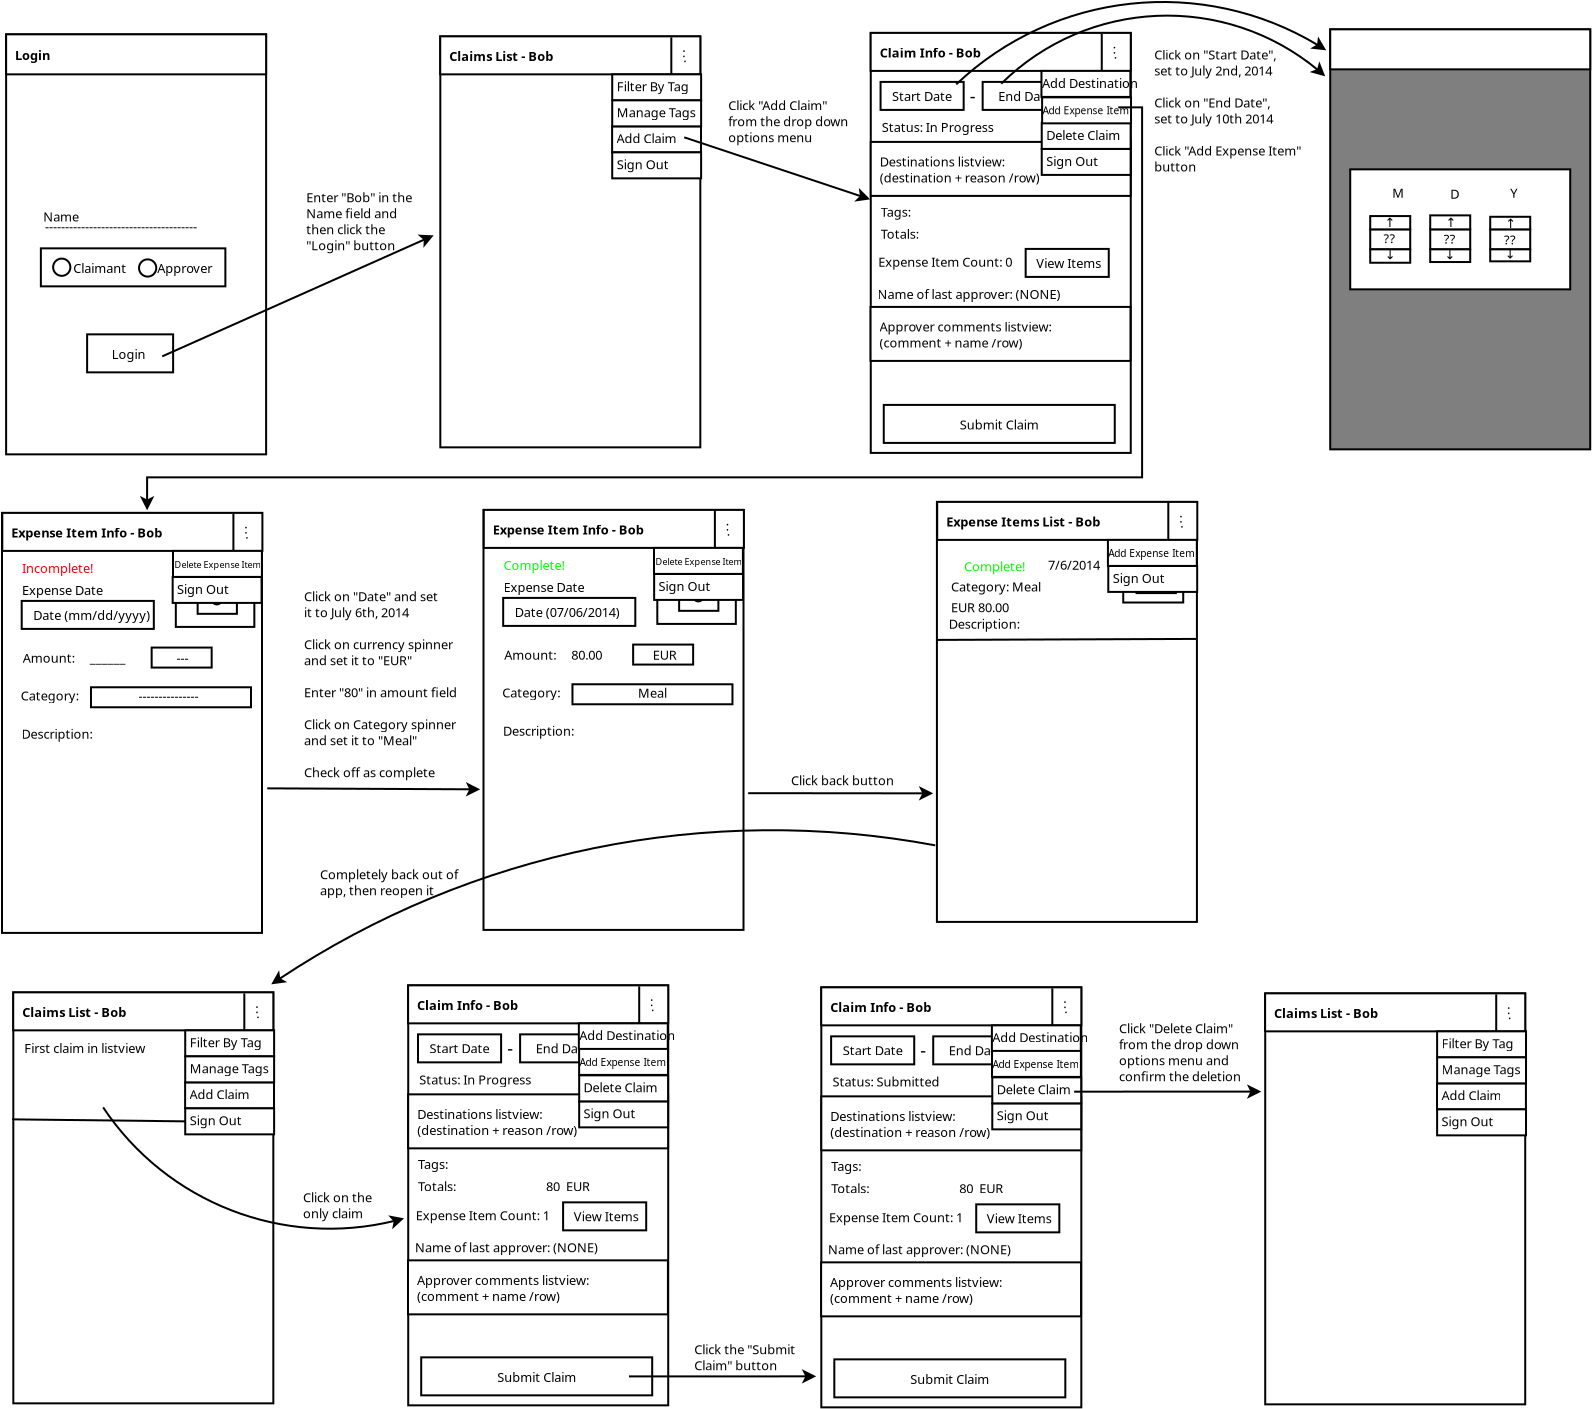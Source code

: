 <?xml version="1.0" encoding="UTF-8"?>
<dia:diagram xmlns:dia="http://www.lysator.liu.se/~alla/dia/">
  <dia:layer name="Background" visible="true" active="true">
    <dia:group>
      <dia:object type="Flowchart - Box" version="0" id="O0">
        <dia:attribute name="obj_pos">
          <dia:point val="21.005,0.305"/>
        </dia:attribute>
        <dia:attribute name="obj_bb">
          <dia:rectangle val="20.955,0.255;34.055,20.9"/>
        </dia:attribute>
        <dia:attribute name="elem_corner">
          <dia:point val="21.005,0.305"/>
        </dia:attribute>
        <dia:attribute name="elem_width">
          <dia:real val="13.0"/>
        </dia:attribute>
        <dia:attribute name="elem_height">
          <dia:real val="20.545"/>
        </dia:attribute>
        <dia:attribute name="show_background">
          <dia:boolean val="true"/>
        </dia:attribute>
        <dia:attribute name="padding">
          <dia:real val="0.5"/>
        </dia:attribute>
        <dia:attribute name="text">
          <dia:composite type="text">
            <dia:attribute name="string">
              <dia:string>##</dia:string>
            </dia:attribute>
            <dia:attribute name="font">
              <dia:font family="sans" style="0" name="Helvetica"/>
            </dia:attribute>
            <dia:attribute name="height">
              <dia:real val="0.8"/>
            </dia:attribute>
            <dia:attribute name="pos">
              <dia:point val="27.505,10.818"/>
            </dia:attribute>
            <dia:attribute name="color">
              <dia:color val="#000000"/>
            </dia:attribute>
            <dia:attribute name="alignment">
              <dia:enum val="1"/>
            </dia:attribute>
          </dia:composite>
        </dia:attribute>
      </dia:object>
      <dia:object type="Flowchart - Box" version="0" id="O1">
        <dia:attribute name="obj_pos">
          <dia:point val="21,0.3"/>
        </dia:attribute>
        <dia:attribute name="obj_bb">
          <dia:rectangle val="20.95,0.25;34.055,2.25"/>
        </dia:attribute>
        <dia:attribute name="elem_corner">
          <dia:point val="21,0.3"/>
        </dia:attribute>
        <dia:attribute name="elem_width">
          <dia:real val="13.005"/>
        </dia:attribute>
        <dia:attribute name="elem_height">
          <dia:real val="1.9"/>
        </dia:attribute>
        <dia:attribute name="border_width">
          <dia:real val="0.1"/>
        </dia:attribute>
        <dia:attribute name="show_background">
          <dia:boolean val="true"/>
        </dia:attribute>
        <dia:attribute name="padding">
          <dia:real val="0.5"/>
        </dia:attribute>
        <dia:attribute name="text">
          <dia:composite type="text">
            <dia:attribute name="string">
              <dia:string>#Claims List - Bob#</dia:string>
            </dia:attribute>
            <dia:attribute name="font">
              <dia:font family="sans" style="80" name="Helvetica-Bold"/>
            </dia:attribute>
            <dia:attribute name="height">
              <dia:real val="0.8"/>
            </dia:attribute>
            <dia:attribute name="pos">
              <dia:point val="21.45,1.49"/>
            </dia:attribute>
            <dia:attribute name="color">
              <dia:color val="#000000"/>
            </dia:attribute>
            <dia:attribute name="alignment">
              <dia:enum val="0"/>
            </dia:attribute>
          </dia:composite>
        </dia:attribute>
      </dia:object>
      <dia:group>
        <dia:object type="Standard - Line" version="0" id="O2">
          <dia:attribute name="obj_pos">
            <dia:point val="32.555,0.35"/>
          </dia:attribute>
          <dia:attribute name="obj_bb">
            <dia:rectangle val="32.505,0.3;32.605,2.25"/>
          </dia:attribute>
          <dia:attribute name="conn_endpoints">
            <dia:point val="32.555,0.35"/>
            <dia:point val="32.555,2.2"/>
          </dia:attribute>
          <dia:attribute name="numcp">
            <dia:int val="1"/>
          </dia:attribute>
        </dia:object>
        <dia:group>
          <dia:object type="Standard - Text" version="1" id="O3">
            <dia:attribute name="obj_pos">
              <dia:point val="33.1,1.34"/>
            </dia:attribute>
            <dia:attribute name="obj_bb">
              <dia:rectangle val="33.1,0.7;33.328,1.472"/>
            </dia:attribute>
            <dia:attribute name="text">
              <dia:composite type="text">
                <dia:attribute name="string">
                  <dia:string>#:#</dia:string>
                </dia:attribute>
                <dia:attribute name="font">
                  <dia:font family="sans" style="0" name="Helvetica"/>
                </dia:attribute>
                <dia:attribute name="height">
                  <dia:real val="0.8"/>
                </dia:attribute>
                <dia:attribute name="pos">
                  <dia:point val="33.1,1.34"/>
                </dia:attribute>
                <dia:attribute name="color">
                  <dia:color val="#000000"/>
                </dia:attribute>
                <dia:attribute name="alignment">
                  <dia:enum val="0"/>
                </dia:attribute>
              </dia:composite>
            </dia:attribute>
            <dia:attribute name="valign">
              <dia:enum val="3"/>
            </dia:attribute>
          </dia:object>
          <dia:object type="Standard - Text" version="1" id="O4">
            <dia:attribute name="obj_pos">
              <dia:point val="33.15,1.59"/>
            </dia:attribute>
            <dia:attribute name="obj_bb">
              <dia:rectangle val="33.15,0.95;33.345,1.722"/>
            </dia:attribute>
            <dia:attribute name="text">
              <dia:composite type="text">
                <dia:attribute name="string">
                  <dia:string>#.#</dia:string>
                </dia:attribute>
                <dia:attribute name="font">
                  <dia:font family="sans" style="0" name="Helvetica"/>
                </dia:attribute>
                <dia:attribute name="height">
                  <dia:real val="0.8"/>
                </dia:attribute>
                <dia:attribute name="pos">
                  <dia:point val="33.15,1.59"/>
                </dia:attribute>
                <dia:attribute name="color">
                  <dia:color val="#000000"/>
                </dia:attribute>
                <dia:attribute name="alignment">
                  <dia:enum val="0"/>
                </dia:attribute>
              </dia:composite>
            </dia:attribute>
            <dia:attribute name="valign">
              <dia:enum val="3"/>
            </dia:attribute>
          </dia:object>
        </dia:group>
      </dia:group>
      <dia:group>
        <dia:object type="Standard - Box" version="0" id="O5">
          <dia:attribute name="obj_pos">
            <dia:point val="29.6,2.2"/>
          </dia:attribute>
          <dia:attribute name="obj_bb">
            <dia:rectangle val="29.55,2.15;34.095,3.55"/>
          </dia:attribute>
          <dia:attribute name="elem_corner">
            <dia:point val="29.6,2.2"/>
          </dia:attribute>
          <dia:attribute name="elem_width">
            <dia:real val="4.445"/>
          </dia:attribute>
          <dia:attribute name="elem_height">
            <dia:real val="1.3"/>
          </dia:attribute>
          <dia:attribute name="show_background">
            <dia:boolean val="true"/>
          </dia:attribute>
        </dia:object>
        <dia:object type="Standard - Text" version="1" id="O6">
          <dia:attribute name="obj_pos">
            <dia:point val="29.823,3.05"/>
          </dia:attribute>
          <dia:attribute name="obj_bb">
            <dia:rectangle val="29.823,2.41;33.398,3.183"/>
          </dia:attribute>
          <dia:attribute name="text">
            <dia:composite type="text">
              <dia:attribute name="string">
                <dia:string>#Filter By Tag#</dia:string>
              </dia:attribute>
              <dia:attribute name="font">
                <dia:font family="sans" style="0" name="Helvetica"/>
              </dia:attribute>
              <dia:attribute name="height">
                <dia:real val="0.8"/>
              </dia:attribute>
              <dia:attribute name="pos">
                <dia:point val="29.823,3.05"/>
              </dia:attribute>
              <dia:attribute name="color">
                <dia:color val="#000000"/>
              </dia:attribute>
              <dia:attribute name="alignment">
                <dia:enum val="0"/>
              </dia:attribute>
            </dia:composite>
          </dia:attribute>
          <dia:attribute name="valign">
            <dia:enum val="3"/>
          </dia:attribute>
        </dia:object>
      </dia:group>
      <dia:group>
        <dia:object type="Standard - Box" version="0" id="O7">
          <dia:attribute name="obj_pos">
            <dia:point val="29.595,4.8"/>
          </dia:attribute>
          <dia:attribute name="obj_bb">
            <dia:rectangle val="29.545,4.75;34.09,6.15"/>
          </dia:attribute>
          <dia:attribute name="elem_corner">
            <dia:point val="29.595,4.8"/>
          </dia:attribute>
          <dia:attribute name="elem_width">
            <dia:real val="4.445"/>
          </dia:attribute>
          <dia:attribute name="elem_height">
            <dia:real val="1.3"/>
          </dia:attribute>
          <dia:attribute name="show_background">
            <dia:boolean val="true"/>
          </dia:attribute>
        </dia:object>
        <dia:object type="Standard - Text" version="1" id="O8">
          <dia:attribute name="obj_pos">
            <dia:point val="29.817,5.65"/>
          </dia:attribute>
          <dia:attribute name="obj_bb">
            <dia:rectangle val="29.817,5.01;32.665,5.782"/>
          </dia:attribute>
          <dia:attribute name="text">
            <dia:composite type="text">
              <dia:attribute name="string">
                <dia:string>#Add Claim#</dia:string>
              </dia:attribute>
              <dia:attribute name="font">
                <dia:font family="sans" style="0" name="Helvetica"/>
              </dia:attribute>
              <dia:attribute name="height">
                <dia:real val="0.8"/>
              </dia:attribute>
              <dia:attribute name="pos">
                <dia:point val="29.817,5.65"/>
              </dia:attribute>
              <dia:attribute name="color">
                <dia:color val="#000000"/>
              </dia:attribute>
              <dia:attribute name="alignment">
                <dia:enum val="0"/>
              </dia:attribute>
            </dia:composite>
          </dia:attribute>
          <dia:attribute name="valign">
            <dia:enum val="3"/>
          </dia:attribute>
        </dia:object>
      </dia:group>
      <dia:group>
        <dia:object type="Standard - Box" version="0" id="O9">
          <dia:attribute name="obj_pos">
            <dia:point val="29.6,6.1"/>
          </dia:attribute>
          <dia:attribute name="obj_bb">
            <dia:rectangle val="29.55,6.05;34.095,7.45"/>
          </dia:attribute>
          <dia:attribute name="elem_corner">
            <dia:point val="29.6,6.1"/>
          </dia:attribute>
          <dia:attribute name="elem_width">
            <dia:real val="4.445"/>
          </dia:attribute>
          <dia:attribute name="elem_height">
            <dia:real val="1.3"/>
          </dia:attribute>
          <dia:attribute name="show_background">
            <dia:boolean val="true"/>
          </dia:attribute>
        </dia:object>
        <dia:object type="Standard - Text" version="1" id="O10">
          <dia:attribute name="obj_pos">
            <dia:point val="29.823,6.95"/>
          </dia:attribute>
          <dia:attribute name="obj_bb">
            <dia:rectangle val="29.823,6.31;32.265,7.082"/>
          </dia:attribute>
          <dia:attribute name="text">
            <dia:composite type="text">
              <dia:attribute name="string">
                <dia:string>#Sign Out#</dia:string>
              </dia:attribute>
              <dia:attribute name="font">
                <dia:font family="sans" style="0" name="Helvetica"/>
              </dia:attribute>
              <dia:attribute name="height">
                <dia:real val="0.8"/>
              </dia:attribute>
              <dia:attribute name="pos">
                <dia:point val="29.823,6.95"/>
              </dia:attribute>
              <dia:attribute name="color">
                <dia:color val="#000000"/>
              </dia:attribute>
              <dia:attribute name="alignment">
                <dia:enum val="0"/>
              </dia:attribute>
            </dia:composite>
          </dia:attribute>
          <dia:attribute name="valign">
            <dia:enum val="3"/>
          </dia:attribute>
        </dia:object>
      </dia:group>
      <dia:group>
        <dia:object type="Standard - Box" version="0" id="O11">
          <dia:attribute name="obj_pos">
            <dia:point val="29.6,3.5"/>
          </dia:attribute>
          <dia:attribute name="obj_bb">
            <dia:rectangle val="29.55,3.45;34.095,4.85"/>
          </dia:attribute>
          <dia:attribute name="elem_corner">
            <dia:point val="29.6,3.5"/>
          </dia:attribute>
          <dia:attribute name="elem_width">
            <dia:real val="4.445"/>
          </dia:attribute>
          <dia:attribute name="elem_height">
            <dia:real val="1.3"/>
          </dia:attribute>
          <dia:attribute name="show_background">
            <dia:boolean val="true"/>
          </dia:attribute>
        </dia:object>
        <dia:object type="Standard - Text" version="1" id="O12">
          <dia:attribute name="obj_pos">
            <dia:point val="29.823,4.35"/>
          </dia:attribute>
          <dia:attribute name="obj_bb">
            <dia:rectangle val="29.823,3.71;33.585,4.482"/>
          </dia:attribute>
          <dia:attribute name="text">
            <dia:composite type="text">
              <dia:attribute name="string">
                <dia:string>#Manage Tags#</dia:string>
              </dia:attribute>
              <dia:attribute name="font">
                <dia:font family="sans" style="0" name="Helvetica"/>
              </dia:attribute>
              <dia:attribute name="height">
                <dia:real val="0.8"/>
              </dia:attribute>
              <dia:attribute name="pos">
                <dia:point val="29.823,4.35"/>
              </dia:attribute>
              <dia:attribute name="color">
                <dia:color val="#000000"/>
              </dia:attribute>
              <dia:attribute name="alignment">
                <dia:enum val="0"/>
              </dia:attribute>
            </dia:composite>
          </dia:attribute>
          <dia:attribute name="valign">
            <dia:enum val="3"/>
          </dia:attribute>
        </dia:object>
      </dia:group>
    </dia:group>
    <dia:group>
      <dia:object type="Flowchart - Box" version="0" id="O13">
        <dia:attribute name="obj_pos">
          <dia:point val="62.25,48.155"/>
        </dia:attribute>
        <dia:attribute name="obj_bb">
          <dia:rectangle val="62.2,48.105;75.3,68.75"/>
        </dia:attribute>
        <dia:attribute name="elem_corner">
          <dia:point val="62.25,48.155"/>
        </dia:attribute>
        <dia:attribute name="elem_width">
          <dia:real val="13.0"/>
        </dia:attribute>
        <dia:attribute name="elem_height">
          <dia:real val="20.545"/>
        </dia:attribute>
        <dia:attribute name="show_background">
          <dia:boolean val="true"/>
        </dia:attribute>
        <dia:attribute name="padding">
          <dia:real val="0.5"/>
        </dia:attribute>
        <dia:attribute name="text">
          <dia:composite type="text">
            <dia:attribute name="string">
              <dia:string>##</dia:string>
            </dia:attribute>
            <dia:attribute name="font">
              <dia:font family="sans" style="0" name="Helvetica"/>
            </dia:attribute>
            <dia:attribute name="height">
              <dia:real val="0.8"/>
            </dia:attribute>
            <dia:attribute name="pos">
              <dia:point val="68.75,58.667"/>
            </dia:attribute>
            <dia:attribute name="color">
              <dia:color val="#000000"/>
            </dia:attribute>
            <dia:attribute name="alignment">
              <dia:enum val="1"/>
            </dia:attribute>
          </dia:composite>
        </dia:attribute>
      </dia:object>
      <dia:object type="Flowchart - Box" version="0" id="O14">
        <dia:attribute name="obj_pos">
          <dia:point val="62.245,48.15"/>
        </dia:attribute>
        <dia:attribute name="obj_bb">
          <dia:rectangle val="62.195,48.1;75.3,50.1"/>
        </dia:attribute>
        <dia:attribute name="elem_corner">
          <dia:point val="62.245,48.15"/>
        </dia:attribute>
        <dia:attribute name="elem_width">
          <dia:real val="13.005"/>
        </dia:attribute>
        <dia:attribute name="elem_height">
          <dia:real val="1.9"/>
        </dia:attribute>
        <dia:attribute name="border_width">
          <dia:real val="0.1"/>
        </dia:attribute>
        <dia:attribute name="show_background">
          <dia:boolean val="true"/>
        </dia:attribute>
        <dia:attribute name="padding">
          <dia:real val="0.5"/>
        </dia:attribute>
        <dia:attribute name="text">
          <dia:composite type="text">
            <dia:attribute name="string">
              <dia:string>#Claims List - Bob#</dia:string>
            </dia:attribute>
            <dia:attribute name="font">
              <dia:font family="sans" style="80" name="Helvetica-Bold"/>
            </dia:attribute>
            <dia:attribute name="height">
              <dia:real val="0.8"/>
            </dia:attribute>
            <dia:attribute name="pos">
              <dia:point val="62.695,49.34"/>
            </dia:attribute>
            <dia:attribute name="color">
              <dia:color val="#000000"/>
            </dia:attribute>
            <dia:attribute name="alignment">
              <dia:enum val="0"/>
            </dia:attribute>
          </dia:composite>
        </dia:attribute>
      </dia:object>
      <dia:group>
        <dia:object type="Standard - Line" version="0" id="O15">
          <dia:attribute name="obj_pos">
            <dia:point val="73.8,48.2"/>
          </dia:attribute>
          <dia:attribute name="obj_bb">
            <dia:rectangle val="73.75,48.15;73.85,50.1"/>
          </dia:attribute>
          <dia:attribute name="conn_endpoints">
            <dia:point val="73.8,48.2"/>
            <dia:point val="73.8,50.05"/>
          </dia:attribute>
          <dia:attribute name="numcp">
            <dia:int val="1"/>
          </dia:attribute>
        </dia:object>
        <dia:group>
          <dia:object type="Standard - Text" version="1" id="O16">
            <dia:attribute name="obj_pos">
              <dia:point val="74.345,49.19"/>
            </dia:attribute>
            <dia:attribute name="obj_bb">
              <dia:rectangle val="74.345,48.55;74.573,49.322"/>
            </dia:attribute>
            <dia:attribute name="text">
              <dia:composite type="text">
                <dia:attribute name="string">
                  <dia:string>#:#</dia:string>
                </dia:attribute>
                <dia:attribute name="font">
                  <dia:font family="sans" style="0" name="Helvetica"/>
                </dia:attribute>
                <dia:attribute name="height">
                  <dia:real val="0.8"/>
                </dia:attribute>
                <dia:attribute name="pos">
                  <dia:point val="74.345,49.19"/>
                </dia:attribute>
                <dia:attribute name="color">
                  <dia:color val="#000000"/>
                </dia:attribute>
                <dia:attribute name="alignment">
                  <dia:enum val="0"/>
                </dia:attribute>
              </dia:composite>
            </dia:attribute>
            <dia:attribute name="valign">
              <dia:enum val="3"/>
            </dia:attribute>
          </dia:object>
          <dia:object type="Standard - Text" version="1" id="O17">
            <dia:attribute name="obj_pos">
              <dia:point val="74.395,49.44"/>
            </dia:attribute>
            <dia:attribute name="obj_bb">
              <dia:rectangle val="74.395,48.8;74.59,49.572"/>
            </dia:attribute>
            <dia:attribute name="text">
              <dia:composite type="text">
                <dia:attribute name="string">
                  <dia:string>#.#</dia:string>
                </dia:attribute>
                <dia:attribute name="font">
                  <dia:font family="sans" style="0" name="Helvetica"/>
                </dia:attribute>
                <dia:attribute name="height">
                  <dia:real val="0.8"/>
                </dia:attribute>
                <dia:attribute name="pos">
                  <dia:point val="74.395,49.44"/>
                </dia:attribute>
                <dia:attribute name="color">
                  <dia:color val="#000000"/>
                </dia:attribute>
                <dia:attribute name="alignment">
                  <dia:enum val="0"/>
                </dia:attribute>
              </dia:composite>
            </dia:attribute>
            <dia:attribute name="valign">
              <dia:enum val="3"/>
            </dia:attribute>
          </dia:object>
        </dia:group>
      </dia:group>
      <dia:group>
        <dia:object type="Standard - Box" version="0" id="O18">
          <dia:attribute name="obj_pos">
            <dia:point val="70.845,50.05"/>
          </dia:attribute>
          <dia:attribute name="obj_bb">
            <dia:rectangle val="70.795,50;75.34,51.4"/>
          </dia:attribute>
          <dia:attribute name="elem_corner">
            <dia:point val="70.845,50.05"/>
          </dia:attribute>
          <dia:attribute name="elem_width">
            <dia:real val="4.445"/>
          </dia:attribute>
          <dia:attribute name="elem_height">
            <dia:real val="1.3"/>
          </dia:attribute>
          <dia:attribute name="show_background">
            <dia:boolean val="true"/>
          </dia:attribute>
        </dia:object>
        <dia:object type="Standard - Text" version="1" id="O19">
          <dia:attribute name="obj_pos">
            <dia:point val="71.068,50.9"/>
          </dia:attribute>
          <dia:attribute name="obj_bb">
            <dia:rectangle val="71.068,50.26;74.643,51.032"/>
          </dia:attribute>
          <dia:attribute name="text">
            <dia:composite type="text">
              <dia:attribute name="string">
                <dia:string>#Filter By Tag#</dia:string>
              </dia:attribute>
              <dia:attribute name="font">
                <dia:font family="sans" style="0" name="Helvetica"/>
              </dia:attribute>
              <dia:attribute name="height">
                <dia:real val="0.8"/>
              </dia:attribute>
              <dia:attribute name="pos">
                <dia:point val="71.068,50.9"/>
              </dia:attribute>
              <dia:attribute name="color">
                <dia:color val="#000000"/>
              </dia:attribute>
              <dia:attribute name="alignment">
                <dia:enum val="0"/>
              </dia:attribute>
            </dia:composite>
          </dia:attribute>
          <dia:attribute name="valign">
            <dia:enum val="3"/>
          </dia:attribute>
        </dia:object>
      </dia:group>
      <dia:group>
        <dia:object type="Standard - Box" version="0" id="O20">
          <dia:attribute name="obj_pos">
            <dia:point val="70.84,52.65"/>
          </dia:attribute>
          <dia:attribute name="obj_bb">
            <dia:rectangle val="70.79,52.6;75.335,54"/>
          </dia:attribute>
          <dia:attribute name="elem_corner">
            <dia:point val="70.84,52.65"/>
          </dia:attribute>
          <dia:attribute name="elem_width">
            <dia:real val="4.445"/>
          </dia:attribute>
          <dia:attribute name="elem_height">
            <dia:real val="1.3"/>
          </dia:attribute>
          <dia:attribute name="show_background">
            <dia:boolean val="true"/>
          </dia:attribute>
        </dia:object>
        <dia:object type="Standard - Text" version="1" id="O21">
          <dia:attribute name="obj_pos">
            <dia:point val="71.063,53.5"/>
          </dia:attribute>
          <dia:attribute name="obj_bb">
            <dia:rectangle val="71.063,52.86;73.91,53.633"/>
          </dia:attribute>
          <dia:attribute name="text">
            <dia:composite type="text">
              <dia:attribute name="string">
                <dia:string>#Add Claim#</dia:string>
              </dia:attribute>
              <dia:attribute name="font">
                <dia:font family="sans" style="0" name="Helvetica"/>
              </dia:attribute>
              <dia:attribute name="height">
                <dia:real val="0.8"/>
              </dia:attribute>
              <dia:attribute name="pos">
                <dia:point val="71.063,53.5"/>
              </dia:attribute>
              <dia:attribute name="color">
                <dia:color val="#000000"/>
              </dia:attribute>
              <dia:attribute name="alignment">
                <dia:enum val="0"/>
              </dia:attribute>
            </dia:composite>
          </dia:attribute>
          <dia:attribute name="valign">
            <dia:enum val="3"/>
          </dia:attribute>
        </dia:object>
      </dia:group>
      <dia:group>
        <dia:object type="Standard - Box" version="0" id="O22">
          <dia:attribute name="obj_pos">
            <dia:point val="70.845,53.95"/>
          </dia:attribute>
          <dia:attribute name="obj_bb">
            <dia:rectangle val="70.795,53.9;75.34,55.3"/>
          </dia:attribute>
          <dia:attribute name="elem_corner">
            <dia:point val="70.845,53.95"/>
          </dia:attribute>
          <dia:attribute name="elem_width">
            <dia:real val="4.445"/>
          </dia:attribute>
          <dia:attribute name="elem_height">
            <dia:real val="1.3"/>
          </dia:attribute>
          <dia:attribute name="show_background">
            <dia:boolean val="true"/>
          </dia:attribute>
        </dia:object>
        <dia:object type="Standard - Text" version="1" id="O23">
          <dia:attribute name="obj_pos">
            <dia:point val="71.068,54.8"/>
          </dia:attribute>
          <dia:attribute name="obj_bb">
            <dia:rectangle val="71.068,54.16;73.51,54.932"/>
          </dia:attribute>
          <dia:attribute name="text">
            <dia:composite type="text">
              <dia:attribute name="string">
                <dia:string>#Sign Out#</dia:string>
              </dia:attribute>
              <dia:attribute name="font">
                <dia:font family="sans" style="0" name="Helvetica"/>
              </dia:attribute>
              <dia:attribute name="height">
                <dia:real val="0.8"/>
              </dia:attribute>
              <dia:attribute name="pos">
                <dia:point val="71.068,54.8"/>
              </dia:attribute>
              <dia:attribute name="color">
                <dia:color val="#000000"/>
              </dia:attribute>
              <dia:attribute name="alignment">
                <dia:enum val="0"/>
              </dia:attribute>
            </dia:composite>
          </dia:attribute>
          <dia:attribute name="valign">
            <dia:enum val="3"/>
          </dia:attribute>
        </dia:object>
      </dia:group>
      <dia:group>
        <dia:object type="Standard - Box" version="0" id="O24">
          <dia:attribute name="obj_pos">
            <dia:point val="70.845,51.35"/>
          </dia:attribute>
          <dia:attribute name="obj_bb">
            <dia:rectangle val="70.795,51.3;75.34,52.7"/>
          </dia:attribute>
          <dia:attribute name="elem_corner">
            <dia:point val="70.845,51.35"/>
          </dia:attribute>
          <dia:attribute name="elem_width">
            <dia:real val="4.445"/>
          </dia:attribute>
          <dia:attribute name="elem_height">
            <dia:real val="1.3"/>
          </dia:attribute>
          <dia:attribute name="show_background">
            <dia:boolean val="true"/>
          </dia:attribute>
        </dia:object>
        <dia:object type="Standard - Text" version="1" id="O25">
          <dia:attribute name="obj_pos">
            <dia:point val="71.068,52.2"/>
          </dia:attribute>
          <dia:attribute name="obj_bb">
            <dia:rectangle val="71.068,51.56;74.83,52.333"/>
          </dia:attribute>
          <dia:attribute name="text">
            <dia:composite type="text">
              <dia:attribute name="string">
                <dia:string>#Manage Tags#</dia:string>
              </dia:attribute>
              <dia:attribute name="font">
                <dia:font family="sans" style="0" name="Helvetica"/>
              </dia:attribute>
              <dia:attribute name="height">
                <dia:real val="0.8"/>
              </dia:attribute>
              <dia:attribute name="pos">
                <dia:point val="71.068,52.2"/>
              </dia:attribute>
              <dia:attribute name="color">
                <dia:color val="#000000"/>
              </dia:attribute>
              <dia:attribute name="alignment">
                <dia:enum val="0"/>
              </dia:attribute>
            </dia:composite>
          </dia:attribute>
          <dia:attribute name="valign">
            <dia:enum val="3"/>
          </dia:attribute>
        </dia:object>
      </dia:group>
    </dia:group>
    <dia:group>
      <dia:object type="Flowchart - Box" version="0" id="O26">
        <dia:attribute name="obj_pos">
          <dia:point val="-0.345,48.105"/>
        </dia:attribute>
        <dia:attribute name="obj_bb">
          <dia:rectangle val="-0.395,48.055;12.705,68.7"/>
        </dia:attribute>
        <dia:attribute name="elem_corner">
          <dia:point val="-0.345,48.105"/>
        </dia:attribute>
        <dia:attribute name="elem_width">
          <dia:real val="13.0"/>
        </dia:attribute>
        <dia:attribute name="elem_height">
          <dia:real val="20.545"/>
        </dia:attribute>
        <dia:attribute name="show_background">
          <dia:boolean val="true"/>
        </dia:attribute>
        <dia:attribute name="padding">
          <dia:real val="0.5"/>
        </dia:attribute>
        <dia:attribute name="text">
          <dia:composite type="text">
            <dia:attribute name="string">
              <dia:string>##</dia:string>
            </dia:attribute>
            <dia:attribute name="font">
              <dia:font family="sans" style="0" name="Helvetica"/>
            </dia:attribute>
            <dia:attribute name="height">
              <dia:real val="0.8"/>
            </dia:attribute>
            <dia:attribute name="pos">
              <dia:point val="6.155,58.617"/>
            </dia:attribute>
            <dia:attribute name="color">
              <dia:color val="#000000"/>
            </dia:attribute>
            <dia:attribute name="alignment">
              <dia:enum val="1"/>
            </dia:attribute>
          </dia:composite>
        </dia:attribute>
      </dia:object>
      <dia:object type="Flowchart - Box" version="0" id="O27">
        <dia:attribute name="obj_pos">
          <dia:point val="-0.35,48.1"/>
        </dia:attribute>
        <dia:attribute name="obj_bb">
          <dia:rectangle val="-0.4,48.05;12.705,50.05"/>
        </dia:attribute>
        <dia:attribute name="elem_corner">
          <dia:point val="-0.35,48.1"/>
        </dia:attribute>
        <dia:attribute name="elem_width">
          <dia:real val="13.005"/>
        </dia:attribute>
        <dia:attribute name="elem_height">
          <dia:real val="1.9"/>
        </dia:attribute>
        <dia:attribute name="border_width">
          <dia:real val="0.1"/>
        </dia:attribute>
        <dia:attribute name="show_background">
          <dia:boolean val="true"/>
        </dia:attribute>
        <dia:attribute name="padding">
          <dia:real val="0.5"/>
        </dia:attribute>
        <dia:attribute name="text">
          <dia:composite type="text">
            <dia:attribute name="string">
              <dia:string>#Claims List - Bob#</dia:string>
            </dia:attribute>
            <dia:attribute name="font">
              <dia:font family="sans" style="80" name="Helvetica-Bold"/>
            </dia:attribute>
            <dia:attribute name="height">
              <dia:real val="0.8"/>
            </dia:attribute>
            <dia:attribute name="pos">
              <dia:point val="0.1,49.29"/>
            </dia:attribute>
            <dia:attribute name="color">
              <dia:color val="#000000"/>
            </dia:attribute>
            <dia:attribute name="alignment">
              <dia:enum val="0"/>
            </dia:attribute>
          </dia:composite>
        </dia:attribute>
      </dia:object>
      <dia:group>
        <dia:object type="Standard - Line" version="0" id="O28">
          <dia:attribute name="obj_pos">
            <dia:point val="11.205,48.15"/>
          </dia:attribute>
          <dia:attribute name="obj_bb">
            <dia:rectangle val="11.155,48.1;11.255,50.05"/>
          </dia:attribute>
          <dia:attribute name="conn_endpoints">
            <dia:point val="11.205,48.15"/>
            <dia:point val="11.205,50"/>
          </dia:attribute>
          <dia:attribute name="numcp">
            <dia:int val="1"/>
          </dia:attribute>
        </dia:object>
        <dia:group>
          <dia:object type="Standard - Text" version="1" id="O29">
            <dia:attribute name="obj_pos">
              <dia:point val="11.75,49.14"/>
            </dia:attribute>
            <dia:attribute name="obj_bb">
              <dia:rectangle val="11.75,48.5;11.977,49.273"/>
            </dia:attribute>
            <dia:attribute name="text">
              <dia:composite type="text">
                <dia:attribute name="string">
                  <dia:string>#:#</dia:string>
                </dia:attribute>
                <dia:attribute name="font">
                  <dia:font family="sans" style="0" name="Helvetica"/>
                </dia:attribute>
                <dia:attribute name="height">
                  <dia:real val="0.8"/>
                </dia:attribute>
                <dia:attribute name="pos">
                  <dia:point val="11.75,49.14"/>
                </dia:attribute>
                <dia:attribute name="color">
                  <dia:color val="#000000"/>
                </dia:attribute>
                <dia:attribute name="alignment">
                  <dia:enum val="0"/>
                </dia:attribute>
              </dia:composite>
            </dia:attribute>
            <dia:attribute name="valign">
              <dia:enum val="3"/>
            </dia:attribute>
          </dia:object>
          <dia:object type="Standard - Text" version="1" id="O30">
            <dia:attribute name="obj_pos">
              <dia:point val="11.8,49.39"/>
            </dia:attribute>
            <dia:attribute name="obj_bb">
              <dia:rectangle val="11.8,48.75;11.995,49.523"/>
            </dia:attribute>
            <dia:attribute name="text">
              <dia:composite type="text">
                <dia:attribute name="string">
                  <dia:string>#.#</dia:string>
                </dia:attribute>
                <dia:attribute name="font">
                  <dia:font family="sans" style="0" name="Helvetica"/>
                </dia:attribute>
                <dia:attribute name="height">
                  <dia:real val="0.8"/>
                </dia:attribute>
                <dia:attribute name="pos">
                  <dia:point val="11.8,49.39"/>
                </dia:attribute>
                <dia:attribute name="color">
                  <dia:color val="#000000"/>
                </dia:attribute>
                <dia:attribute name="alignment">
                  <dia:enum val="0"/>
                </dia:attribute>
              </dia:composite>
            </dia:attribute>
            <dia:attribute name="valign">
              <dia:enum val="3"/>
            </dia:attribute>
          </dia:object>
        </dia:group>
      </dia:group>
      <dia:group>
        <dia:object type="Standard - Box" version="0" id="O31">
          <dia:attribute name="obj_pos">
            <dia:point val="8.25,50"/>
          </dia:attribute>
          <dia:attribute name="obj_bb">
            <dia:rectangle val="8.2,49.95;12.745,51.35"/>
          </dia:attribute>
          <dia:attribute name="elem_corner">
            <dia:point val="8.25,50"/>
          </dia:attribute>
          <dia:attribute name="elem_width">
            <dia:real val="4.445"/>
          </dia:attribute>
          <dia:attribute name="elem_height">
            <dia:real val="1.3"/>
          </dia:attribute>
          <dia:attribute name="show_background">
            <dia:boolean val="true"/>
          </dia:attribute>
        </dia:object>
        <dia:object type="Standard - Text" version="1" id="O32">
          <dia:attribute name="obj_pos">
            <dia:point val="8.473,50.85"/>
          </dia:attribute>
          <dia:attribute name="obj_bb">
            <dia:rectangle val="8.473,50.21;12.047,50.983"/>
          </dia:attribute>
          <dia:attribute name="text">
            <dia:composite type="text">
              <dia:attribute name="string">
                <dia:string>#Filter By Tag#</dia:string>
              </dia:attribute>
              <dia:attribute name="font">
                <dia:font family="sans" style="0" name="Helvetica"/>
              </dia:attribute>
              <dia:attribute name="height">
                <dia:real val="0.8"/>
              </dia:attribute>
              <dia:attribute name="pos">
                <dia:point val="8.473,50.85"/>
              </dia:attribute>
              <dia:attribute name="color">
                <dia:color val="#000000"/>
              </dia:attribute>
              <dia:attribute name="alignment">
                <dia:enum val="0"/>
              </dia:attribute>
            </dia:composite>
          </dia:attribute>
          <dia:attribute name="valign">
            <dia:enum val="3"/>
          </dia:attribute>
        </dia:object>
      </dia:group>
      <dia:group>
        <dia:object type="Standard - Box" version="0" id="O33">
          <dia:attribute name="obj_pos">
            <dia:point val="8.245,52.6"/>
          </dia:attribute>
          <dia:attribute name="obj_bb">
            <dia:rectangle val="8.195,52.55;12.74,53.95"/>
          </dia:attribute>
          <dia:attribute name="elem_corner">
            <dia:point val="8.245,52.6"/>
          </dia:attribute>
          <dia:attribute name="elem_width">
            <dia:real val="4.445"/>
          </dia:attribute>
          <dia:attribute name="elem_height">
            <dia:real val="1.3"/>
          </dia:attribute>
          <dia:attribute name="show_background">
            <dia:boolean val="true"/>
          </dia:attribute>
        </dia:object>
        <dia:object type="Standard - Text" version="1" id="O34">
          <dia:attribute name="obj_pos">
            <dia:point val="8.467,53.45"/>
          </dia:attribute>
          <dia:attribute name="obj_bb">
            <dia:rectangle val="8.467,52.81;11.315,53.583"/>
          </dia:attribute>
          <dia:attribute name="text">
            <dia:composite type="text">
              <dia:attribute name="string">
                <dia:string>#Add Claim#</dia:string>
              </dia:attribute>
              <dia:attribute name="font">
                <dia:font family="sans" style="0" name="Helvetica"/>
              </dia:attribute>
              <dia:attribute name="height">
                <dia:real val="0.8"/>
              </dia:attribute>
              <dia:attribute name="pos">
                <dia:point val="8.467,53.45"/>
              </dia:attribute>
              <dia:attribute name="color">
                <dia:color val="#000000"/>
              </dia:attribute>
              <dia:attribute name="alignment">
                <dia:enum val="0"/>
              </dia:attribute>
            </dia:composite>
          </dia:attribute>
          <dia:attribute name="valign">
            <dia:enum val="3"/>
          </dia:attribute>
        </dia:object>
      </dia:group>
      <dia:group>
        <dia:object type="Standard - Box" version="0" id="O35">
          <dia:attribute name="obj_pos">
            <dia:point val="8.25,53.9"/>
          </dia:attribute>
          <dia:attribute name="obj_bb">
            <dia:rectangle val="8.2,53.85;12.745,55.25"/>
          </dia:attribute>
          <dia:attribute name="elem_corner">
            <dia:point val="8.25,53.9"/>
          </dia:attribute>
          <dia:attribute name="elem_width">
            <dia:real val="4.445"/>
          </dia:attribute>
          <dia:attribute name="elem_height">
            <dia:real val="1.3"/>
          </dia:attribute>
          <dia:attribute name="show_background">
            <dia:boolean val="true"/>
          </dia:attribute>
        </dia:object>
        <dia:object type="Standard - Text" version="1" id="O36">
          <dia:attribute name="obj_pos">
            <dia:point val="8.473,54.75"/>
          </dia:attribute>
          <dia:attribute name="obj_bb">
            <dia:rectangle val="8.473,54.11;10.915,54.883"/>
          </dia:attribute>
          <dia:attribute name="text">
            <dia:composite type="text">
              <dia:attribute name="string">
                <dia:string>#Sign Out#</dia:string>
              </dia:attribute>
              <dia:attribute name="font">
                <dia:font family="sans" style="0" name="Helvetica"/>
              </dia:attribute>
              <dia:attribute name="height">
                <dia:real val="0.8"/>
              </dia:attribute>
              <dia:attribute name="pos">
                <dia:point val="8.473,54.75"/>
              </dia:attribute>
              <dia:attribute name="color">
                <dia:color val="#000000"/>
              </dia:attribute>
              <dia:attribute name="alignment">
                <dia:enum val="0"/>
              </dia:attribute>
            </dia:composite>
          </dia:attribute>
          <dia:attribute name="valign">
            <dia:enum val="3"/>
          </dia:attribute>
        </dia:object>
      </dia:group>
      <dia:object type="Standard - Line" version="0" id="O37">
        <dia:attribute name="obj_pos">
          <dia:point val="-0.405,54.45"/>
        </dia:attribute>
        <dia:attribute name="obj_bb">
          <dia:rectangle val="-0.456,54.4;8.291,54.601"/>
        </dia:attribute>
        <dia:attribute name="conn_endpoints">
          <dia:point val="-0.405,54.45"/>
          <dia:point val="8.24,54.55"/>
        </dia:attribute>
        <dia:attribute name="numcp">
          <dia:int val="1"/>
        </dia:attribute>
      </dia:object>
      <dia:object type="Standard - Text" version="1" id="O38">
        <dia:attribute name="obj_pos">
          <dia:point val="0.205,51.127"/>
        </dia:attribute>
        <dia:attribute name="obj_bb">
          <dia:rectangle val="0.205,50.487;6.06,51.26"/>
        </dia:attribute>
        <dia:attribute name="text">
          <dia:composite type="text">
            <dia:attribute name="string">
              <dia:string>#First claim in listview#</dia:string>
            </dia:attribute>
            <dia:attribute name="font">
              <dia:font family="sans" style="0" name="Helvetica"/>
            </dia:attribute>
            <dia:attribute name="height">
              <dia:real val="0.8"/>
            </dia:attribute>
            <dia:attribute name="pos">
              <dia:point val="0.205,51.127"/>
            </dia:attribute>
            <dia:attribute name="color">
              <dia:color val="#000000"/>
            </dia:attribute>
            <dia:attribute name="alignment">
              <dia:enum val="0"/>
            </dia:attribute>
          </dia:composite>
        </dia:attribute>
        <dia:attribute name="valign">
          <dia:enum val="3"/>
        </dia:attribute>
      </dia:object>
      <dia:group>
        <dia:object type="Standard - Box" version="0" id="O39">
          <dia:attribute name="obj_pos">
            <dia:point val="8.25,51.3"/>
          </dia:attribute>
          <dia:attribute name="obj_bb">
            <dia:rectangle val="8.2,51.25;12.745,52.65"/>
          </dia:attribute>
          <dia:attribute name="elem_corner">
            <dia:point val="8.25,51.3"/>
          </dia:attribute>
          <dia:attribute name="elem_width">
            <dia:real val="4.445"/>
          </dia:attribute>
          <dia:attribute name="elem_height">
            <dia:real val="1.3"/>
          </dia:attribute>
          <dia:attribute name="show_background">
            <dia:boolean val="true"/>
          </dia:attribute>
        </dia:object>
        <dia:object type="Standard - Text" version="1" id="O40">
          <dia:attribute name="obj_pos">
            <dia:point val="8.473,52.15"/>
          </dia:attribute>
          <dia:attribute name="obj_bb">
            <dia:rectangle val="8.473,51.51;12.235,52.282"/>
          </dia:attribute>
          <dia:attribute name="text">
            <dia:composite type="text">
              <dia:attribute name="string">
                <dia:string>#Manage Tags#</dia:string>
              </dia:attribute>
              <dia:attribute name="font">
                <dia:font family="sans" style="0" name="Helvetica"/>
              </dia:attribute>
              <dia:attribute name="height">
                <dia:real val="0.8"/>
              </dia:attribute>
              <dia:attribute name="pos">
                <dia:point val="8.473,52.15"/>
              </dia:attribute>
              <dia:attribute name="color">
                <dia:color val="#000000"/>
              </dia:attribute>
              <dia:attribute name="alignment">
                <dia:enum val="0"/>
              </dia:attribute>
            </dia:composite>
          </dia:attribute>
          <dia:attribute name="valign">
            <dia:enum val="3"/>
          </dia:attribute>
        </dia:object>
      </dia:group>
    </dia:group>
    <dia:group>
      <dia:object type="Flowchart - Box" version="0" id="O41">
        <dia:attribute name="obj_pos">
          <dia:point val="-0.705,0.2"/>
        </dia:attribute>
        <dia:attribute name="obj_bb">
          <dia:rectangle val="-0.755,0.15;12.345,21.25"/>
        </dia:attribute>
        <dia:attribute name="elem_corner">
          <dia:point val="-0.705,0.2"/>
        </dia:attribute>
        <dia:attribute name="elem_width">
          <dia:real val="13"/>
        </dia:attribute>
        <dia:attribute name="elem_height">
          <dia:real val="21"/>
        </dia:attribute>
        <dia:attribute name="show_background">
          <dia:boolean val="true"/>
        </dia:attribute>
        <dia:attribute name="padding">
          <dia:real val="0.5"/>
        </dia:attribute>
        <dia:attribute name="text">
          <dia:composite type="text">
            <dia:attribute name="string">
              <dia:string>##</dia:string>
            </dia:attribute>
            <dia:attribute name="font">
              <dia:font family="sans" style="0" name="Helvetica"/>
            </dia:attribute>
            <dia:attribute name="height">
              <dia:real val="0.8"/>
            </dia:attribute>
            <dia:attribute name="pos">
              <dia:point val="5.795,10.94"/>
            </dia:attribute>
            <dia:attribute name="color">
              <dia:color val="#000000"/>
            </dia:attribute>
            <dia:attribute name="alignment">
              <dia:enum val="1"/>
            </dia:attribute>
          </dia:composite>
        </dia:attribute>
      </dia:object>
      <dia:object type="Flowchart - Box" version="0" id="O42">
        <dia:attribute name="obj_pos">
          <dia:point val="-0.705,0.2"/>
        </dia:attribute>
        <dia:attribute name="obj_bb">
          <dia:rectangle val="-0.755,0.15;12.345,2.25"/>
        </dia:attribute>
        <dia:attribute name="elem_corner">
          <dia:point val="-0.705,0.2"/>
        </dia:attribute>
        <dia:attribute name="elem_width">
          <dia:real val="13"/>
        </dia:attribute>
        <dia:attribute name="elem_height">
          <dia:real val="2"/>
        </dia:attribute>
        <dia:attribute name="border_width">
          <dia:real val="0.1"/>
        </dia:attribute>
        <dia:attribute name="show_background">
          <dia:boolean val="true"/>
        </dia:attribute>
        <dia:attribute name="padding">
          <dia:real val="0.5"/>
        </dia:attribute>
        <dia:attribute name="text">
          <dia:composite type="text">
            <dia:attribute name="string">
              <dia:string>#Login#</dia:string>
            </dia:attribute>
            <dia:attribute name="font">
              <dia:font family="sans" style="80" name="Helvetica-Bold"/>
            </dia:attribute>
            <dia:attribute name="height">
              <dia:real val="0.8"/>
            </dia:attribute>
            <dia:attribute name="pos">
              <dia:point val="-0.255,1.44"/>
            </dia:attribute>
            <dia:attribute name="color">
              <dia:color val="#000000"/>
            </dia:attribute>
            <dia:attribute name="alignment">
              <dia:enum val="0"/>
            </dia:attribute>
          </dia:composite>
        </dia:attribute>
      </dia:object>
      <dia:object type="Flowchart - Box" version="0" id="O43">
        <dia:attribute name="obj_pos">
          <dia:point val="3.345,15.2"/>
        </dia:attribute>
        <dia:attribute name="obj_bb">
          <dia:rectangle val="3.295,15.15;7.695,17.15"/>
        </dia:attribute>
        <dia:attribute name="elem_corner">
          <dia:point val="3.345,15.2"/>
        </dia:attribute>
        <dia:attribute name="elem_width">
          <dia:real val="4.3"/>
        </dia:attribute>
        <dia:attribute name="elem_height">
          <dia:real val="1.9"/>
        </dia:attribute>
        <dia:attribute name="show_background">
          <dia:boolean val="true"/>
        </dia:attribute>
        <dia:attribute name="padding">
          <dia:real val="0.5"/>
        </dia:attribute>
        <dia:attribute name="text">
          <dia:composite type="text">
            <dia:attribute name="string">
              <dia:string>#Login #</dia:string>
            </dia:attribute>
            <dia:attribute name="font">
              <dia:font family="sans" style="0" name="Helvetica"/>
            </dia:attribute>
            <dia:attribute name="height">
              <dia:real val="0.8"/>
            </dia:attribute>
            <dia:attribute name="pos">
              <dia:point val="5.495,16.39"/>
            </dia:attribute>
            <dia:attribute name="color">
              <dia:color val="#000000"/>
            </dia:attribute>
            <dia:attribute name="alignment">
              <dia:enum val="1"/>
            </dia:attribute>
          </dia:composite>
        </dia:attribute>
      </dia:object>
      <dia:group>
        <dia:object type="Flowchart - Box" version="0" id="O44">
          <dia:attribute name="obj_pos">
            <dia:point val="1.13,10.9"/>
          </dia:attribute>
          <dia:attribute name="obj_bb">
            <dia:rectangle val="1.08,10.85;10.21,12.85"/>
          </dia:attribute>
          <dia:attribute name="elem_corner">
            <dia:point val="1.13,10.9"/>
          </dia:attribute>
          <dia:attribute name="elem_width">
            <dia:real val="9.03"/>
          </dia:attribute>
          <dia:attribute name="elem_height">
            <dia:real val="1.9"/>
          </dia:attribute>
          <dia:attribute name="show_background">
            <dia:boolean val="true"/>
          </dia:attribute>
          <dia:attribute name="padding">
            <dia:real val="0.5"/>
          </dia:attribute>
          <dia:attribute name="text">
            <dia:composite type="text">
              <dia:attribute name="string">
                <dia:string># O  Claimant     O  Approver#</dia:string>
              </dia:attribute>
              <dia:attribute name="font">
                <dia:font family="sans" style="0" name="Helvetica"/>
              </dia:attribute>
              <dia:attribute name="height">
                <dia:real val="0.8"/>
              </dia:attribute>
              <dia:attribute name="pos">
                <dia:point val="5.645,12.09"/>
              </dia:attribute>
              <dia:attribute name="color">
                <dia:color val="#000000"/>
              </dia:attribute>
              <dia:attribute name="alignment">
                <dia:enum val="1"/>
              </dia:attribute>
            </dia:composite>
          </dia:attribute>
        </dia:object>
        <dia:object type="Geometric - Perfect Circle" version="1" id="O45">
          <dia:attribute name="obj_pos">
            <dia:point val="1.645,11.412"/>
          </dia:attribute>
          <dia:attribute name="obj_bb">
            <dia:rectangle val="1.595,11.363;2.558,12.325"/>
          </dia:attribute>
          <dia:attribute name="meta">
            <dia:composite type="dict"/>
          </dia:attribute>
          <dia:attribute name="elem_corner">
            <dia:point val="1.645,11.412"/>
          </dia:attribute>
          <dia:attribute name="elem_width">
            <dia:real val="0.863"/>
          </dia:attribute>
          <dia:attribute name="elem_height">
            <dia:real val="0.863"/>
          </dia:attribute>
          <dia:attribute name="line_width">
            <dia:real val="0.1"/>
          </dia:attribute>
          <dia:attribute name="line_colour">
            <dia:color val="#000000"/>
          </dia:attribute>
          <dia:attribute name="fill_colour">
            <dia:color val="#ffffff"/>
          </dia:attribute>
          <dia:attribute name="show_background">
            <dia:boolean val="true"/>
          </dia:attribute>
          <dia:attribute name="line_style">
            <dia:enum val="0"/>
            <dia:real val="1"/>
          </dia:attribute>
          <dia:attribute name="flip_horizontal">
            <dia:boolean val="false"/>
          </dia:attribute>
          <dia:attribute name="flip_vertical">
            <dia:boolean val="false"/>
          </dia:attribute>
          <dia:attribute name="subscale">
            <dia:real val="1"/>
          </dia:attribute>
        </dia:object>
        <dia:object type="Geometric - Perfect Circle" version="1" id="O46">
          <dia:attribute name="obj_pos">
            <dia:point val="5.94,11.45"/>
          </dia:attribute>
          <dia:attribute name="obj_bb">
            <dia:rectangle val="5.89,11.4;6.853,12.363"/>
          </dia:attribute>
          <dia:attribute name="meta">
            <dia:composite type="dict"/>
          </dia:attribute>
          <dia:attribute name="elem_corner">
            <dia:point val="5.94,11.45"/>
          </dia:attribute>
          <dia:attribute name="elem_width">
            <dia:real val="0.863"/>
          </dia:attribute>
          <dia:attribute name="elem_height">
            <dia:real val="0.863"/>
          </dia:attribute>
          <dia:attribute name="line_width">
            <dia:real val="0.1"/>
          </dia:attribute>
          <dia:attribute name="line_colour">
            <dia:color val="#000000"/>
          </dia:attribute>
          <dia:attribute name="fill_colour">
            <dia:color val="#ffffff"/>
          </dia:attribute>
          <dia:attribute name="show_background">
            <dia:boolean val="true"/>
          </dia:attribute>
          <dia:attribute name="line_style">
            <dia:enum val="0"/>
            <dia:real val="1"/>
          </dia:attribute>
          <dia:attribute name="flip_horizontal">
            <dia:boolean val="false"/>
          </dia:attribute>
          <dia:attribute name="flip_vertical">
            <dia:boolean val="false"/>
          </dia:attribute>
          <dia:attribute name="subscale">
            <dia:real val="1"/>
          </dia:attribute>
        </dia:object>
      </dia:group>
      <dia:group>
        <dia:object type="Standard - Text" version="1" id="O47">
          <dia:attribute name="obj_pos">
            <dia:point val="2.945,9.75"/>
          </dia:attribute>
          <dia:attribute name="obj_bb">
            <dia:rectangle val="1.308,8.977;2.945,9.75"/>
          </dia:attribute>
          <dia:attribute name="text">
            <dia:composite type="text">
              <dia:attribute name="string">
                <dia:string>#Name#</dia:string>
              </dia:attribute>
              <dia:attribute name="font">
                <dia:font family="sans" style="0" name="Helvetica"/>
              </dia:attribute>
              <dia:attribute name="height">
                <dia:real val="0.8"/>
              </dia:attribute>
              <dia:attribute name="pos">
                <dia:point val="2.945,9.617"/>
              </dia:attribute>
              <dia:attribute name="color">
                <dia:color val="#000000"/>
              </dia:attribute>
              <dia:attribute name="alignment">
                <dia:enum val="2"/>
              </dia:attribute>
            </dia:composite>
          </dia:attribute>
          <dia:attribute name="valign">
            <dia:enum val="1"/>
          </dia:attribute>
        </dia:object>
        <dia:object type="Standard - Text" version="1" id="O48">
          <dia:attribute name="obj_pos">
            <dia:point val="1.245,10.05"/>
          </dia:attribute>
          <dia:attribute name="obj_bb">
            <dia:rectangle val="1.245,9.41;10.08,10.182"/>
          </dia:attribute>
          <dia:attribute name="text">
            <dia:composite type="text">
              <dia:attribute name="string">
                <dia:string>#--------------------------------------#</dia:string>
              </dia:attribute>
              <dia:attribute name="font">
                <dia:font family="sans" style="0" name="Helvetica"/>
              </dia:attribute>
              <dia:attribute name="height">
                <dia:real val="0.8"/>
              </dia:attribute>
              <dia:attribute name="pos">
                <dia:point val="1.245,10.05"/>
              </dia:attribute>
              <dia:attribute name="color">
                <dia:color val="#000000"/>
              </dia:attribute>
              <dia:attribute name="alignment">
                <dia:enum val="0"/>
              </dia:attribute>
            </dia:composite>
          </dia:attribute>
          <dia:attribute name="valign">
            <dia:enum val="3"/>
          </dia:attribute>
        </dia:object>
      </dia:group>
    </dia:group>
    <dia:group>
      <dia:object type="Standard - Box" version="0" id="O49">
        <dia:attribute name="obj_pos">
          <dia:point val="40.055,47.85"/>
        </dia:attribute>
        <dia:attribute name="obj_bb">
          <dia:rectangle val="40.005,47.8;53.105,68.9"/>
        </dia:attribute>
        <dia:attribute name="elem_corner">
          <dia:point val="40.055,47.85"/>
        </dia:attribute>
        <dia:attribute name="elem_width">
          <dia:real val="13"/>
        </dia:attribute>
        <dia:attribute name="elem_height">
          <dia:real val="21"/>
        </dia:attribute>
        <dia:attribute name="show_background">
          <dia:boolean val="true"/>
        </dia:attribute>
      </dia:object>
      <dia:object type="Standard - Text" version="1" id="O50">
        <dia:attribute name="obj_pos">
          <dia:point val="40.433,59.589"/>
        </dia:attribute>
        <dia:attribute name="obj_bb">
          <dia:rectangle val="40.433,58.949;46.953,59.722"/>
        </dia:attribute>
        <dia:attribute name="text">
          <dia:composite type="text">
            <dia:attribute name="string">
              <dia:string>#Expense Item Count: 1#</dia:string>
            </dia:attribute>
            <dia:attribute name="font">
              <dia:font family="sans" style="0" name="Helvetica"/>
            </dia:attribute>
            <dia:attribute name="height">
              <dia:real val="0.8"/>
            </dia:attribute>
            <dia:attribute name="pos">
              <dia:point val="40.433,59.589"/>
            </dia:attribute>
            <dia:attribute name="color">
              <dia:color val="#000000"/>
            </dia:attribute>
            <dia:attribute name="alignment">
              <dia:enum val="0"/>
            </dia:attribute>
          </dia:composite>
        </dia:attribute>
        <dia:attribute name="valign">
          <dia:enum val="3"/>
        </dia:attribute>
      </dia:object>
      <dia:object type="Flowchart - Box" version="0" id="O51">
        <dia:attribute name="obj_pos">
          <dia:point val="40.705,66.45"/>
        </dia:attribute>
        <dia:attribute name="obj_bb">
          <dia:rectangle val="40.655,66.4;52.305,68.4"/>
        </dia:attribute>
        <dia:attribute name="elem_corner">
          <dia:point val="40.705,66.45"/>
        </dia:attribute>
        <dia:attribute name="elem_width">
          <dia:real val="11.55"/>
        </dia:attribute>
        <dia:attribute name="elem_height">
          <dia:real val="1.9"/>
        </dia:attribute>
        <dia:attribute name="show_background">
          <dia:boolean val="true"/>
        </dia:attribute>
        <dia:attribute name="padding">
          <dia:real val="0.5"/>
        </dia:attribute>
        <dia:attribute name="text">
          <dia:composite type="text">
            <dia:attribute name="string">
              <dia:string>#Submit Claim#</dia:string>
            </dia:attribute>
            <dia:attribute name="font">
              <dia:font family="sans" style="0" name="Helvetica"/>
            </dia:attribute>
            <dia:attribute name="height">
              <dia:real val="0.8"/>
            </dia:attribute>
            <dia:attribute name="pos">
              <dia:point val="46.48,67.64"/>
            </dia:attribute>
            <dia:attribute name="color">
              <dia:color val="#000000"/>
            </dia:attribute>
            <dia:attribute name="alignment">
              <dia:enum val="1"/>
            </dia:attribute>
          </dia:composite>
        </dia:attribute>
      </dia:object>
      <dia:object type="Standard - Text" version="1" id="O52">
        <dia:attribute name="obj_pos">
          <dia:point val="40.55,58.14"/>
        </dia:attribute>
        <dia:attribute name="obj_bb">
          <dia:rectangle val="40.55,57.5;50.778,58.273"/>
        </dia:attribute>
        <dia:attribute name="text">
          <dia:composite type="text">
            <dia:attribute name="string">
              <dia:string>#Totals:                              80  EUR#</dia:string>
            </dia:attribute>
            <dia:attribute name="font">
              <dia:font family="sans" style="0" name="Helvetica"/>
            </dia:attribute>
            <dia:attribute name="height">
              <dia:real val="0.8"/>
            </dia:attribute>
            <dia:attribute name="pos">
              <dia:point val="40.55,58.14"/>
            </dia:attribute>
            <dia:attribute name="color">
              <dia:color val="#000000"/>
            </dia:attribute>
            <dia:attribute name="alignment">
              <dia:enum val="0"/>
            </dia:attribute>
          </dia:composite>
        </dia:attribute>
        <dia:attribute name="valign">
          <dia:enum val="3"/>
        </dia:attribute>
      </dia:object>
      <dia:group>
        <dia:object type="Standard - Box" version="0" id="O53">
          <dia:attribute name="obj_pos">
            <dia:point val="47.8,58.7"/>
          </dia:attribute>
          <dia:attribute name="obj_bb">
            <dia:rectangle val="47.75,58.65;52.005,60.15"/>
          </dia:attribute>
          <dia:attribute name="elem_corner">
            <dia:point val="47.8,58.7"/>
          </dia:attribute>
          <dia:attribute name="elem_width">
            <dia:real val="4.155"/>
          </dia:attribute>
          <dia:attribute name="elem_height">
            <dia:real val="1.4"/>
          </dia:attribute>
          <dia:attribute name="show_background">
            <dia:boolean val="true"/>
          </dia:attribute>
        </dia:object>
        <dia:object type="Standard - Text" version="1" id="O54">
          <dia:attribute name="obj_pos">
            <dia:point val="48.328,59.65"/>
          </dia:attribute>
          <dia:attribute name="obj_bb">
            <dia:rectangle val="48.328,59.01;51.485,59.782"/>
          </dia:attribute>
          <dia:attribute name="text">
            <dia:composite type="text">
              <dia:attribute name="string">
                <dia:string>#View Items#</dia:string>
              </dia:attribute>
              <dia:attribute name="font">
                <dia:font family="sans" style="0" name="Helvetica"/>
              </dia:attribute>
              <dia:attribute name="height">
                <dia:real val="0.8"/>
              </dia:attribute>
              <dia:attribute name="pos">
                <dia:point val="48.328,59.65"/>
              </dia:attribute>
              <dia:attribute name="color">
                <dia:color val="#000000"/>
              </dia:attribute>
              <dia:attribute name="alignment">
                <dia:enum val="0"/>
              </dia:attribute>
            </dia:composite>
          </dia:attribute>
          <dia:attribute name="valign">
            <dia:enum val="3"/>
          </dia:attribute>
        </dia:object>
      </dia:group>
      <dia:group>
        <dia:object type="Standard - Box" version="0" id="O55">
          <dia:attribute name="obj_pos">
            <dia:point val="45.65,50.3"/>
          </dia:attribute>
          <dia:attribute name="obj_bb">
            <dia:rectangle val="45.6,50.25;49.855,51.75"/>
          </dia:attribute>
          <dia:attribute name="elem_corner">
            <dia:point val="45.65,50.3"/>
          </dia:attribute>
          <dia:attribute name="elem_width">
            <dia:real val="4.155"/>
          </dia:attribute>
          <dia:attribute name="elem_height">
            <dia:real val="1.4"/>
          </dia:attribute>
          <dia:attribute name="show_background">
            <dia:boolean val="true"/>
          </dia:attribute>
        </dia:object>
        <dia:object type="Standard - Text" version="1" id="O56">
          <dia:attribute name="obj_pos">
            <dia:point val="46.428,51.25"/>
          </dia:attribute>
          <dia:attribute name="obj_bb">
            <dia:rectangle val="46.428,50.61;49.023,51.383"/>
          </dia:attribute>
          <dia:attribute name="text">
            <dia:composite type="text">
              <dia:attribute name="string">
                <dia:string>#End Date#</dia:string>
              </dia:attribute>
              <dia:attribute name="font">
                <dia:font family="sans" style="0" name="Helvetica"/>
              </dia:attribute>
              <dia:attribute name="height">
                <dia:real val="0.8"/>
              </dia:attribute>
              <dia:attribute name="pos">
                <dia:point val="46.428,51.25"/>
              </dia:attribute>
              <dia:attribute name="color">
                <dia:color val="#000000"/>
              </dia:attribute>
              <dia:attribute name="alignment">
                <dia:enum val="0"/>
              </dia:attribute>
            </dia:composite>
          </dia:attribute>
          <dia:attribute name="valign">
            <dia:enum val="3"/>
          </dia:attribute>
        </dia:object>
      </dia:group>
      <dia:object type="Flowchart - Box" version="0" id="O57">
        <dia:attribute name="obj_pos">
          <dia:point val="40.05,47.85"/>
        </dia:attribute>
        <dia:attribute name="obj_bb">
          <dia:rectangle val="40.0,47.8;53.105,49.8"/>
        </dia:attribute>
        <dia:attribute name="elem_corner">
          <dia:point val="40.05,47.85"/>
        </dia:attribute>
        <dia:attribute name="elem_width">
          <dia:real val="13.005"/>
        </dia:attribute>
        <dia:attribute name="elem_height">
          <dia:real val="1.9"/>
        </dia:attribute>
        <dia:attribute name="border_width">
          <dia:real val="0.1"/>
        </dia:attribute>
        <dia:attribute name="show_background">
          <dia:boolean val="true"/>
        </dia:attribute>
        <dia:attribute name="padding">
          <dia:real val="0.5"/>
        </dia:attribute>
        <dia:attribute name="text">
          <dia:composite type="text">
            <dia:attribute name="string">
              <dia:string>#Claim Info - Bob#</dia:string>
            </dia:attribute>
            <dia:attribute name="font">
              <dia:font family="sans" style="80" name="Helvetica-Bold"/>
            </dia:attribute>
            <dia:attribute name="height">
              <dia:real val="0.8"/>
            </dia:attribute>
            <dia:attribute name="pos">
              <dia:point val="40.5,49.04"/>
            </dia:attribute>
            <dia:attribute name="color">
              <dia:color val="#000000"/>
            </dia:attribute>
            <dia:attribute name="alignment">
              <dia:enum val="0"/>
            </dia:attribute>
          </dia:composite>
        </dia:attribute>
      </dia:object>
      <dia:group>
        <dia:object type="Standard - Line" version="0" id="O58">
          <dia:attribute name="obj_pos">
            <dia:point val="51.605,47.9"/>
          </dia:attribute>
          <dia:attribute name="obj_bb">
            <dia:rectangle val="51.555,47.85;51.655,49.8"/>
          </dia:attribute>
          <dia:attribute name="conn_endpoints">
            <dia:point val="51.605,47.9"/>
            <dia:point val="51.605,49.75"/>
          </dia:attribute>
          <dia:attribute name="numcp">
            <dia:int val="1"/>
          </dia:attribute>
        </dia:object>
        <dia:group>
          <dia:object type="Standard - Text" version="1" id="O59">
            <dia:attribute name="obj_pos">
              <dia:point val="52.15,48.89"/>
            </dia:attribute>
            <dia:attribute name="obj_bb">
              <dia:rectangle val="52.15,48.25;52.378,49.023"/>
            </dia:attribute>
            <dia:attribute name="text">
              <dia:composite type="text">
                <dia:attribute name="string">
                  <dia:string>#:#</dia:string>
                </dia:attribute>
                <dia:attribute name="font">
                  <dia:font family="sans" style="0" name="Helvetica"/>
                </dia:attribute>
                <dia:attribute name="height">
                  <dia:real val="0.8"/>
                </dia:attribute>
                <dia:attribute name="pos">
                  <dia:point val="52.15,48.89"/>
                </dia:attribute>
                <dia:attribute name="color">
                  <dia:color val="#000000"/>
                </dia:attribute>
                <dia:attribute name="alignment">
                  <dia:enum val="0"/>
                </dia:attribute>
              </dia:composite>
            </dia:attribute>
            <dia:attribute name="valign">
              <dia:enum val="3"/>
            </dia:attribute>
          </dia:object>
          <dia:object type="Standard - Text" version="1" id="O60">
            <dia:attribute name="obj_pos">
              <dia:point val="52.2,49.14"/>
            </dia:attribute>
            <dia:attribute name="obj_bb">
              <dia:rectangle val="52.2,48.5;52.395,49.273"/>
            </dia:attribute>
            <dia:attribute name="text">
              <dia:composite type="text">
                <dia:attribute name="string">
                  <dia:string>#.#</dia:string>
                </dia:attribute>
                <dia:attribute name="font">
                  <dia:font family="sans" style="0" name="Helvetica"/>
                </dia:attribute>
                <dia:attribute name="height">
                  <dia:real val="0.8"/>
                </dia:attribute>
                <dia:attribute name="pos">
                  <dia:point val="52.2,49.14"/>
                </dia:attribute>
                <dia:attribute name="color">
                  <dia:color val="#000000"/>
                </dia:attribute>
                <dia:attribute name="alignment">
                  <dia:enum val="0"/>
                </dia:attribute>
              </dia:composite>
            </dia:attribute>
            <dia:attribute name="valign">
              <dia:enum val="3"/>
            </dia:attribute>
          </dia:object>
        </dia:group>
      </dia:group>
      <dia:object type="Flowchart - Box" version="0" id="O61">
        <dia:attribute name="obj_pos">
          <dia:point val="40.054,53.3"/>
        </dia:attribute>
        <dia:attribute name="obj_bb">
          <dia:rectangle val="40.004,53.25;53.1,56.05"/>
        </dia:attribute>
        <dia:attribute name="elem_corner">
          <dia:point val="40.054,53.3"/>
        </dia:attribute>
        <dia:attribute name="elem_width">
          <dia:real val="12.996"/>
        </dia:attribute>
        <dia:attribute name="elem_height">
          <dia:real val="2.7"/>
        </dia:attribute>
        <dia:attribute name="border_width">
          <dia:real val="0.1"/>
        </dia:attribute>
        <dia:attribute name="show_background">
          <dia:boolean val="true"/>
        </dia:attribute>
        <dia:attribute name="padding">
          <dia:real val="0.5"/>
        </dia:attribute>
        <dia:attribute name="text">
          <dia:composite type="text">
            <dia:attribute name="string">
              <dia:string>#Destinations listview:
(destination + reason /row)#</dia:string>
            </dia:attribute>
            <dia:attribute name="font">
              <dia:font family="sans" style="0" name="Helvetica"/>
            </dia:attribute>
            <dia:attribute name="height">
              <dia:real val="0.8"/>
            </dia:attribute>
            <dia:attribute name="pos">
              <dia:point val="40.504,54.49"/>
            </dia:attribute>
            <dia:attribute name="color">
              <dia:color val="#000000"/>
            </dia:attribute>
            <dia:attribute name="alignment">
              <dia:enum val="0"/>
            </dia:attribute>
          </dia:composite>
        </dia:attribute>
      </dia:object>
      <dia:object type="Flowchart - Box" version="0" id="O62">
        <dia:attribute name="obj_pos">
          <dia:point val="40.045,61.6"/>
        </dia:attribute>
        <dia:attribute name="obj_bb">
          <dia:rectangle val="39.995,61.55;53.091,64.35"/>
        </dia:attribute>
        <dia:attribute name="elem_corner">
          <dia:point val="40.045,61.6"/>
        </dia:attribute>
        <dia:attribute name="elem_width">
          <dia:real val="12.996"/>
        </dia:attribute>
        <dia:attribute name="elem_height">
          <dia:real val="2.7"/>
        </dia:attribute>
        <dia:attribute name="border_width">
          <dia:real val="0.1"/>
        </dia:attribute>
        <dia:attribute name="show_background">
          <dia:boolean val="true"/>
        </dia:attribute>
        <dia:attribute name="padding">
          <dia:real val="0.5"/>
        </dia:attribute>
        <dia:attribute name="text">
          <dia:composite type="text">
            <dia:attribute name="string">
              <dia:string>#Approver comments listview:
(comment + name /row)#</dia:string>
            </dia:attribute>
            <dia:attribute name="font">
              <dia:font family="sans" style="0" name="Helvetica"/>
            </dia:attribute>
            <dia:attribute name="height">
              <dia:real val="0.8"/>
            </dia:attribute>
            <dia:attribute name="pos">
              <dia:point val="40.495,62.79"/>
            </dia:attribute>
            <dia:attribute name="color">
              <dia:color val="#000000"/>
            </dia:attribute>
            <dia:attribute name="alignment">
              <dia:enum val="0"/>
            </dia:attribute>
          </dia:composite>
        </dia:attribute>
      </dia:object>
      <dia:object type="Standard - Text" version="1" id="O63">
        <dia:attribute name="obj_pos">
          <dia:point val="40.395,61.2"/>
        </dia:attribute>
        <dia:attribute name="obj_bb">
          <dia:rectangle val="40.395,60.56;49.263,61.333"/>
        </dia:attribute>
        <dia:attribute name="text">
          <dia:composite type="text">
            <dia:attribute name="string">
              <dia:string>#Name of last approver: (NONE)#</dia:string>
            </dia:attribute>
            <dia:attribute name="font">
              <dia:font family="sans" style="0" name="Helvetica"/>
            </dia:attribute>
            <dia:attribute name="height">
              <dia:real val="0.8"/>
            </dia:attribute>
            <dia:attribute name="pos">
              <dia:point val="40.395,61.2"/>
            </dia:attribute>
            <dia:attribute name="color">
              <dia:color val="#000000"/>
            </dia:attribute>
            <dia:attribute name="alignment">
              <dia:enum val="0"/>
            </dia:attribute>
          </dia:composite>
        </dia:attribute>
        <dia:attribute name="valign">
          <dia:enum val="3"/>
        </dia:attribute>
      </dia:object>
      <dia:group>
        <dia:object type="Standard - Box" version="0" id="O64">
          <dia:attribute name="obj_pos">
            <dia:point val="48.603,53.65"/>
          </dia:attribute>
          <dia:attribute name="obj_bb">
            <dia:rectangle val="48.553,53.6;53.099,55"/>
          </dia:attribute>
          <dia:attribute name="elem_corner">
            <dia:point val="48.603,53.65"/>
          </dia:attribute>
          <dia:attribute name="elem_width">
            <dia:real val="4.445"/>
          </dia:attribute>
          <dia:attribute name="elem_height">
            <dia:real val="1.3"/>
          </dia:attribute>
          <dia:attribute name="show_background">
            <dia:boolean val="true"/>
          </dia:attribute>
        </dia:object>
        <dia:object type="Standard - Text" version="1" id="O65">
          <dia:attribute name="obj_pos">
            <dia:point val="48.826,54.5"/>
          </dia:attribute>
          <dia:attribute name="obj_bb">
            <dia:rectangle val="48.826,53.86;51.269,54.633"/>
          </dia:attribute>
          <dia:attribute name="text">
            <dia:composite type="text">
              <dia:attribute name="string">
                <dia:string>#Sign Out#</dia:string>
              </dia:attribute>
              <dia:attribute name="font">
                <dia:font family="sans" style="0" name="Helvetica"/>
              </dia:attribute>
              <dia:attribute name="height">
                <dia:real val="0.8"/>
              </dia:attribute>
              <dia:attribute name="pos">
                <dia:point val="48.826,54.5"/>
              </dia:attribute>
              <dia:attribute name="color">
                <dia:color val="#000000"/>
              </dia:attribute>
              <dia:attribute name="alignment">
                <dia:enum val="0"/>
              </dia:attribute>
            </dia:composite>
          </dia:attribute>
          <dia:attribute name="valign">
            <dia:enum val="3"/>
          </dia:attribute>
        </dia:object>
      </dia:group>
      <dia:group>
        <dia:object type="Standard - Box" version="0" id="O66">
          <dia:attribute name="obj_pos">
            <dia:point val="48.603,52.35"/>
          </dia:attribute>
          <dia:attribute name="obj_bb">
            <dia:rectangle val="48.553,52.3;53.099,53.7"/>
          </dia:attribute>
          <dia:attribute name="elem_corner">
            <dia:point val="48.603,52.35"/>
          </dia:attribute>
          <dia:attribute name="elem_width">
            <dia:real val="4.445"/>
          </dia:attribute>
          <dia:attribute name="elem_height">
            <dia:real val="1.3"/>
          </dia:attribute>
          <dia:attribute name="show_background">
            <dia:boolean val="true"/>
          </dia:attribute>
        </dia:object>
        <dia:object type="Standard - Text" version="1" id="O67">
          <dia:attribute name="obj_pos">
            <dia:point val="48.826,53.2"/>
          </dia:attribute>
          <dia:attribute name="obj_bb">
            <dia:rectangle val="48.826,52.56;52.389,53.333"/>
          </dia:attribute>
          <dia:attribute name="text">
            <dia:composite type="text">
              <dia:attribute name="string">
                <dia:string>#Delete Claim#</dia:string>
              </dia:attribute>
              <dia:attribute name="font">
                <dia:font family="sans" style="0" name="Helvetica"/>
              </dia:attribute>
              <dia:attribute name="height">
                <dia:real val="0.8"/>
              </dia:attribute>
              <dia:attribute name="pos">
                <dia:point val="48.826,53.2"/>
              </dia:attribute>
              <dia:attribute name="color">
                <dia:color val="#000000"/>
              </dia:attribute>
              <dia:attribute name="alignment">
                <dia:enum val="0"/>
              </dia:attribute>
            </dia:composite>
          </dia:attribute>
          <dia:attribute name="valign">
            <dia:enum val="3"/>
          </dia:attribute>
        </dia:object>
      </dia:group>
      <dia:group>
        <dia:object type="Standard - Box" version="0" id="O68">
          <dia:attribute name="obj_pos">
            <dia:point val="48.584,49.75"/>
          </dia:attribute>
          <dia:attribute name="obj_bb">
            <dia:rectangle val="48.534,49.7;53.079,51.1"/>
          </dia:attribute>
          <dia:attribute name="elem_corner">
            <dia:point val="48.584,49.75"/>
          </dia:attribute>
          <dia:attribute name="elem_width">
            <dia:real val="4.445"/>
          </dia:attribute>
          <dia:attribute name="elem_height">
            <dia:real val="1.3"/>
          </dia:attribute>
          <dia:attribute name="show_background">
            <dia:boolean val="true"/>
          </dia:attribute>
        </dia:object>
        <dia:object type="Standard - Text" version="1" id="O69">
          <dia:attribute name="obj_pos">
            <dia:point val="48.607,50.6"/>
          </dia:attribute>
          <dia:attribute name="obj_bb">
            <dia:rectangle val="48.607,49.96;53.082,50.733"/>
          </dia:attribute>
          <dia:attribute name="text">
            <dia:composite type="text">
              <dia:attribute name="string">
                <dia:string>#Add Destination#</dia:string>
              </dia:attribute>
              <dia:attribute name="font">
                <dia:font family="sans" style="0" name="Helvetica"/>
              </dia:attribute>
              <dia:attribute name="height">
                <dia:real val="0.8"/>
              </dia:attribute>
              <dia:attribute name="pos">
                <dia:point val="48.607,50.6"/>
              </dia:attribute>
              <dia:attribute name="color">
                <dia:color val="#000000"/>
              </dia:attribute>
              <dia:attribute name="alignment">
                <dia:enum val="0"/>
              </dia:attribute>
            </dia:composite>
          </dia:attribute>
          <dia:attribute name="valign">
            <dia:enum val="3"/>
          </dia:attribute>
        </dia:object>
      </dia:group>
      <dia:object type="Standard - Text" version="1" id="O70">
        <dia:attribute name="obj_pos">
          <dia:point val="40.61,52.806"/>
        </dia:attribute>
        <dia:attribute name="obj_bb">
          <dia:rectangle val="40.61,52.166;45.68,52.938"/>
        </dia:attribute>
        <dia:attribute name="text">
          <dia:composite type="text">
            <dia:attribute name="string">
              <dia:string>#Status: Submitted#</dia:string>
            </dia:attribute>
            <dia:attribute name="font">
              <dia:font family="sans" style="0" name="Helvetica"/>
            </dia:attribute>
            <dia:attribute name="height">
              <dia:real val="0.8"/>
            </dia:attribute>
            <dia:attribute name="pos">
              <dia:point val="40.61,52.806"/>
            </dia:attribute>
            <dia:attribute name="color">
              <dia:color val="#000000"/>
            </dia:attribute>
            <dia:attribute name="alignment">
              <dia:enum val="0"/>
            </dia:attribute>
          </dia:composite>
        </dia:attribute>
        <dia:attribute name="valign">
          <dia:enum val="3"/>
        </dia:attribute>
      </dia:object>
      <dia:object type="Standard - Text" version="1" id="O71">
        <dia:attribute name="obj_pos">
          <dia:point val="40.551,57.038"/>
        </dia:attribute>
        <dia:attribute name="obj_bb">
          <dia:rectangle val="40.551,56.398;42.129,57.17"/>
        </dia:attribute>
        <dia:attribute name="text">
          <dia:composite type="text">
            <dia:attribute name="string">
              <dia:string>#Tags:#</dia:string>
            </dia:attribute>
            <dia:attribute name="font">
              <dia:font family="sans" style="0" name="Helvetica"/>
            </dia:attribute>
            <dia:attribute name="height">
              <dia:real val="0.8"/>
            </dia:attribute>
            <dia:attribute name="pos">
              <dia:point val="40.551,57.038"/>
            </dia:attribute>
            <dia:attribute name="color">
              <dia:color val="#000000"/>
            </dia:attribute>
            <dia:attribute name="alignment">
              <dia:enum val="0"/>
            </dia:attribute>
          </dia:composite>
        </dia:attribute>
        <dia:attribute name="valign">
          <dia:enum val="3"/>
        </dia:attribute>
      </dia:object>
      <dia:group>
        <dia:object type="Standard - Box" version="0" id="O72">
          <dia:attribute name="obj_pos">
            <dia:point val="40.545,50.3"/>
          </dia:attribute>
          <dia:attribute name="obj_bb">
            <dia:rectangle val="40.495,50.25;44.75,51.75"/>
          </dia:attribute>
          <dia:attribute name="elem_corner">
            <dia:point val="40.545,50.3"/>
          </dia:attribute>
          <dia:attribute name="elem_width">
            <dia:real val="4.155"/>
          </dia:attribute>
          <dia:attribute name="elem_height">
            <dia:real val="1.4"/>
          </dia:attribute>
          <dia:attribute name="show_background">
            <dia:boolean val="true"/>
          </dia:attribute>
        </dia:object>
        <dia:object type="Standard - Text" version="1" id="O73">
          <dia:attribute name="obj_pos">
            <dia:point val="41.123,51.25"/>
          </dia:attribute>
          <dia:attribute name="obj_bb">
            <dia:rectangle val="41.123,50.61;43.998,51.383"/>
          </dia:attribute>
          <dia:attribute name="text">
            <dia:composite type="text">
              <dia:attribute name="string">
                <dia:string>#Start Date#</dia:string>
              </dia:attribute>
              <dia:attribute name="font">
                <dia:font family="sans" style="0" name="Helvetica"/>
              </dia:attribute>
              <dia:attribute name="height">
                <dia:real val="0.8"/>
              </dia:attribute>
              <dia:attribute name="pos">
                <dia:point val="41.123,51.25"/>
              </dia:attribute>
              <dia:attribute name="color">
                <dia:color val="#000000"/>
              </dia:attribute>
              <dia:attribute name="alignment">
                <dia:enum val="0"/>
              </dia:attribute>
            </dia:composite>
          </dia:attribute>
          <dia:attribute name="valign">
            <dia:enum val="3"/>
          </dia:attribute>
        </dia:object>
      </dia:group>
      <dia:object type="Standard - Text" version="1" id="O74">
        <dia:attribute name="obj_pos">
          <dia:point val="45.005,51.35"/>
        </dia:attribute>
        <dia:attribute name="obj_bb">
          <dia:rectangle val="45.005,50.447;45.333,51.538"/>
        </dia:attribute>
        <dia:attribute name="text">
          <dia:composite type="text">
            <dia:attribute name="string">
              <dia:string>#-#</dia:string>
            </dia:attribute>
            <dia:attribute name="font">
              <dia:font family="sans" style="0" name="Helvetica"/>
            </dia:attribute>
            <dia:attribute name="height">
              <dia:real val="1.129"/>
            </dia:attribute>
            <dia:attribute name="pos">
              <dia:point val="45.005,51.35"/>
            </dia:attribute>
            <dia:attribute name="color">
              <dia:color val="#000000"/>
            </dia:attribute>
            <dia:attribute name="alignment">
              <dia:enum val="0"/>
            </dia:attribute>
          </dia:composite>
        </dia:attribute>
        <dia:attribute name="valign">
          <dia:enum val="3"/>
        </dia:attribute>
      </dia:object>
      <dia:group>
        <dia:object type="Standard - Box" version="0" id="O75">
          <dia:attribute name="obj_pos">
            <dia:point val="48.59,51.028"/>
          </dia:attribute>
          <dia:attribute name="obj_bb">
            <dia:rectangle val="48.54,50.978;53.085,52.378"/>
          </dia:attribute>
          <dia:attribute name="elem_corner">
            <dia:point val="48.59,51.028"/>
          </dia:attribute>
          <dia:attribute name="elem_width">
            <dia:real val="4.445"/>
          </dia:attribute>
          <dia:attribute name="elem_height">
            <dia:real val="1.3"/>
          </dia:attribute>
          <dia:attribute name="show_background">
            <dia:boolean val="true"/>
          </dia:attribute>
        </dia:object>
        <dia:object type="Standard - Text" version="1" id="O76">
          <dia:attribute name="obj_pos">
            <dia:point val="48.612,51.878"/>
          </dia:attribute>
          <dia:attribute name="obj_bb">
            <dia:rectangle val="48.612,51.37;52.707,51.983"/>
          </dia:attribute>
          <dia:attribute name="text">
            <dia:composite type="text">
              <dia:attribute name="string">
                <dia:string>#Add Expense Item#</dia:string>
              </dia:attribute>
              <dia:attribute name="font">
                <dia:font family="sans" style="0" name="Helvetica"/>
              </dia:attribute>
              <dia:attribute name="height">
                <dia:real val="0.635"/>
              </dia:attribute>
              <dia:attribute name="pos">
                <dia:point val="48.612,51.878"/>
              </dia:attribute>
              <dia:attribute name="color">
                <dia:color val="#000000"/>
              </dia:attribute>
              <dia:attribute name="alignment">
                <dia:enum val="0"/>
              </dia:attribute>
            </dia:composite>
          </dia:attribute>
          <dia:attribute name="valign">
            <dia:enum val="3"/>
          </dia:attribute>
        </dia:object>
      </dia:group>
    </dia:group>
    <dia:group>
      <dia:object type="Standard - Text" version="1" id="O77">
        <dia:attribute name="obj_pos">
          <dia:point val="19.05,55.813"/>
        </dia:attribute>
        <dia:attribute name="obj_bb">
          <dia:rectangle val="19.05,55.173;19.05,55.945"/>
        </dia:attribute>
        <dia:attribute name="text">
          <dia:composite type="text">
            <dia:attribute name="string">
              <dia:string>##</dia:string>
            </dia:attribute>
            <dia:attribute name="font">
              <dia:font family="sans" style="0" name="Helvetica"/>
            </dia:attribute>
            <dia:attribute name="height">
              <dia:real val="0.8"/>
            </dia:attribute>
            <dia:attribute name="pos">
              <dia:point val="19.05,55.813"/>
            </dia:attribute>
            <dia:attribute name="color">
              <dia:color val="#000000"/>
            </dia:attribute>
            <dia:attribute name="alignment">
              <dia:enum val="0"/>
            </dia:attribute>
          </dia:composite>
        </dia:attribute>
        <dia:attribute name="valign">
          <dia:enum val="3"/>
        </dia:attribute>
      </dia:object>
      <dia:object type="Standard - Box" version="0" id="O78">
        <dia:attribute name="obj_pos">
          <dia:point val="19.4,47.75"/>
        </dia:attribute>
        <dia:attribute name="obj_bb">
          <dia:rectangle val="19.35,47.7;32.45,68.8"/>
        </dia:attribute>
        <dia:attribute name="elem_corner">
          <dia:point val="19.4,47.75"/>
        </dia:attribute>
        <dia:attribute name="elem_width">
          <dia:real val="13"/>
        </dia:attribute>
        <dia:attribute name="elem_height">
          <dia:real val="21"/>
        </dia:attribute>
        <dia:attribute name="show_background">
          <dia:boolean val="true"/>
        </dia:attribute>
      </dia:object>
      <dia:object type="Standard - Text" version="1" id="O79">
        <dia:attribute name="obj_pos">
          <dia:point val="19.955,52.706"/>
        </dia:attribute>
        <dia:attribute name="obj_bb">
          <dia:rectangle val="19.955,52.066;25.367,52.838"/>
        </dia:attribute>
        <dia:attribute name="text">
          <dia:composite type="text">
            <dia:attribute name="string">
              <dia:string>#Status: In Progress#</dia:string>
            </dia:attribute>
            <dia:attribute name="font">
              <dia:font family="sans" style="0" name="Helvetica"/>
            </dia:attribute>
            <dia:attribute name="height">
              <dia:real val="0.8"/>
            </dia:attribute>
            <dia:attribute name="pos">
              <dia:point val="19.955,52.706"/>
            </dia:attribute>
            <dia:attribute name="color">
              <dia:color val="#000000"/>
            </dia:attribute>
            <dia:attribute name="alignment">
              <dia:enum val="0"/>
            </dia:attribute>
          </dia:composite>
        </dia:attribute>
        <dia:attribute name="valign">
          <dia:enum val="3"/>
        </dia:attribute>
      </dia:object>
      <dia:object type="Standard - Text" version="1" id="O80">
        <dia:attribute name="obj_pos">
          <dia:point val="19.895,56.938"/>
        </dia:attribute>
        <dia:attribute name="obj_bb">
          <dia:rectangle val="19.895,56.298;21.473,57.07"/>
        </dia:attribute>
        <dia:attribute name="text">
          <dia:composite type="text">
            <dia:attribute name="string">
              <dia:string>#Tags:#</dia:string>
            </dia:attribute>
            <dia:attribute name="font">
              <dia:font family="sans" style="0" name="Helvetica"/>
            </dia:attribute>
            <dia:attribute name="height">
              <dia:real val="0.8"/>
            </dia:attribute>
            <dia:attribute name="pos">
              <dia:point val="19.895,56.938"/>
            </dia:attribute>
            <dia:attribute name="color">
              <dia:color val="#000000"/>
            </dia:attribute>
            <dia:attribute name="alignment">
              <dia:enum val="0"/>
            </dia:attribute>
          </dia:composite>
        </dia:attribute>
        <dia:attribute name="valign">
          <dia:enum val="3"/>
        </dia:attribute>
      </dia:object>
      <dia:object type="Standard - Text" version="1" id="O81">
        <dia:attribute name="obj_pos">
          <dia:point val="19.777,59.489"/>
        </dia:attribute>
        <dia:attribute name="obj_bb">
          <dia:rectangle val="19.777,58.849;26.297,59.622"/>
        </dia:attribute>
        <dia:attribute name="text">
          <dia:composite type="text">
            <dia:attribute name="string">
              <dia:string>#Expense Item Count: 1#</dia:string>
            </dia:attribute>
            <dia:attribute name="font">
              <dia:font family="sans" style="0" name="Helvetica"/>
            </dia:attribute>
            <dia:attribute name="height">
              <dia:real val="0.8"/>
            </dia:attribute>
            <dia:attribute name="pos">
              <dia:point val="19.777,59.489"/>
            </dia:attribute>
            <dia:attribute name="color">
              <dia:color val="#000000"/>
            </dia:attribute>
            <dia:attribute name="alignment">
              <dia:enum val="0"/>
            </dia:attribute>
          </dia:composite>
        </dia:attribute>
        <dia:attribute name="valign">
          <dia:enum val="3"/>
        </dia:attribute>
      </dia:object>
      <dia:object type="Flowchart - Box" version="0" id="O82">
        <dia:attribute name="obj_pos">
          <dia:point val="20.049,66.35"/>
        </dia:attribute>
        <dia:attribute name="obj_bb">
          <dia:rectangle val="19.999,66.3;31.649,68.3"/>
        </dia:attribute>
        <dia:attribute name="elem_corner">
          <dia:point val="20.049,66.35"/>
        </dia:attribute>
        <dia:attribute name="elem_width">
          <dia:real val="11.55"/>
        </dia:attribute>
        <dia:attribute name="elem_height">
          <dia:real val="1.9"/>
        </dia:attribute>
        <dia:attribute name="show_background">
          <dia:boolean val="true"/>
        </dia:attribute>
        <dia:attribute name="padding">
          <dia:real val="0.5"/>
        </dia:attribute>
        <dia:attribute name="text">
          <dia:composite type="text">
            <dia:attribute name="string">
              <dia:string>#Submit Claim#</dia:string>
            </dia:attribute>
            <dia:attribute name="font">
              <dia:font family="sans" style="0" name="Helvetica"/>
            </dia:attribute>
            <dia:attribute name="height">
              <dia:real val="0.8"/>
            </dia:attribute>
            <dia:attribute name="pos">
              <dia:point val="25.824,67.54"/>
            </dia:attribute>
            <dia:attribute name="color">
              <dia:color val="#000000"/>
            </dia:attribute>
            <dia:attribute name="alignment">
              <dia:enum val="1"/>
            </dia:attribute>
          </dia:composite>
        </dia:attribute>
      </dia:object>
      <dia:object type="Standard - Text" version="1" id="O83">
        <dia:attribute name="obj_pos">
          <dia:point val="19.894,58.04"/>
        </dia:attribute>
        <dia:attribute name="obj_bb">
          <dia:rectangle val="19.894,57.4;30.122,58.172"/>
        </dia:attribute>
        <dia:attribute name="text">
          <dia:composite type="text">
            <dia:attribute name="string">
              <dia:string>#Totals:                              80  EUR#</dia:string>
            </dia:attribute>
            <dia:attribute name="font">
              <dia:font family="sans" style="0" name="Helvetica"/>
            </dia:attribute>
            <dia:attribute name="height">
              <dia:real val="0.8"/>
            </dia:attribute>
            <dia:attribute name="pos">
              <dia:point val="19.894,58.04"/>
            </dia:attribute>
            <dia:attribute name="color">
              <dia:color val="#000000"/>
            </dia:attribute>
            <dia:attribute name="alignment">
              <dia:enum val="0"/>
            </dia:attribute>
          </dia:composite>
        </dia:attribute>
        <dia:attribute name="valign">
          <dia:enum val="3"/>
        </dia:attribute>
      </dia:object>
      <dia:group>
        <dia:object type="Standard - Box" version="0" id="O84">
          <dia:attribute name="obj_pos">
            <dia:point val="27.144,58.6"/>
          </dia:attribute>
          <dia:attribute name="obj_bb">
            <dia:rectangle val="27.094,58.55;31.349,60.05"/>
          </dia:attribute>
          <dia:attribute name="elem_corner">
            <dia:point val="27.144,58.6"/>
          </dia:attribute>
          <dia:attribute name="elem_width">
            <dia:real val="4.155"/>
          </dia:attribute>
          <dia:attribute name="elem_height">
            <dia:real val="1.4"/>
          </dia:attribute>
          <dia:attribute name="show_background">
            <dia:boolean val="true"/>
          </dia:attribute>
        </dia:object>
        <dia:object type="Standard - Text" version="1" id="O85">
          <dia:attribute name="obj_pos">
            <dia:point val="27.672,59.55"/>
          </dia:attribute>
          <dia:attribute name="obj_bb">
            <dia:rectangle val="27.672,58.91;30.829,59.682"/>
          </dia:attribute>
          <dia:attribute name="text">
            <dia:composite type="text">
              <dia:attribute name="string">
                <dia:string>#View Items#</dia:string>
              </dia:attribute>
              <dia:attribute name="font">
                <dia:font family="sans" style="0" name="Helvetica"/>
              </dia:attribute>
              <dia:attribute name="height">
                <dia:real val="0.8"/>
              </dia:attribute>
              <dia:attribute name="pos">
                <dia:point val="27.672,59.55"/>
              </dia:attribute>
              <dia:attribute name="color">
                <dia:color val="#000000"/>
              </dia:attribute>
              <dia:attribute name="alignment">
                <dia:enum val="0"/>
              </dia:attribute>
            </dia:composite>
          </dia:attribute>
          <dia:attribute name="valign">
            <dia:enum val="3"/>
          </dia:attribute>
        </dia:object>
      </dia:group>
      <dia:group>
        <dia:object type="Standard - Box" version="0" id="O86">
          <dia:attribute name="obj_pos">
            <dia:point val="19.889,50.2"/>
          </dia:attribute>
          <dia:attribute name="obj_bb">
            <dia:rectangle val="19.839,50.15;24.094,51.65"/>
          </dia:attribute>
          <dia:attribute name="elem_corner">
            <dia:point val="19.889,50.2"/>
          </dia:attribute>
          <dia:attribute name="elem_width">
            <dia:real val="4.155"/>
          </dia:attribute>
          <dia:attribute name="elem_height">
            <dia:real val="1.4"/>
          </dia:attribute>
          <dia:attribute name="show_background">
            <dia:boolean val="true"/>
          </dia:attribute>
        </dia:object>
        <dia:object type="Standard - Text" version="1" id="O87">
          <dia:attribute name="obj_pos">
            <dia:point val="20.467,51.15"/>
          </dia:attribute>
          <dia:attribute name="obj_bb">
            <dia:rectangle val="20.467,50.51;23.342,51.282"/>
          </dia:attribute>
          <dia:attribute name="text">
            <dia:composite type="text">
              <dia:attribute name="string">
                <dia:string>#Start Date#</dia:string>
              </dia:attribute>
              <dia:attribute name="font">
                <dia:font family="sans" style="0" name="Helvetica"/>
              </dia:attribute>
              <dia:attribute name="height">
                <dia:real val="0.8"/>
              </dia:attribute>
              <dia:attribute name="pos">
                <dia:point val="20.467,51.15"/>
              </dia:attribute>
              <dia:attribute name="color">
                <dia:color val="#000000"/>
              </dia:attribute>
              <dia:attribute name="alignment">
                <dia:enum val="0"/>
              </dia:attribute>
            </dia:composite>
          </dia:attribute>
          <dia:attribute name="valign">
            <dia:enum val="3"/>
          </dia:attribute>
        </dia:object>
      </dia:group>
      <dia:group>
        <dia:object type="Standard - Box" version="0" id="O88">
          <dia:attribute name="obj_pos">
            <dia:point val="24.994,50.2"/>
          </dia:attribute>
          <dia:attribute name="obj_bb">
            <dia:rectangle val="24.944,50.15;29.199,51.65"/>
          </dia:attribute>
          <dia:attribute name="elem_corner">
            <dia:point val="24.994,50.2"/>
          </dia:attribute>
          <dia:attribute name="elem_width">
            <dia:real val="4.155"/>
          </dia:attribute>
          <dia:attribute name="elem_height">
            <dia:real val="1.4"/>
          </dia:attribute>
          <dia:attribute name="show_background">
            <dia:boolean val="true"/>
          </dia:attribute>
        </dia:object>
        <dia:object type="Standard - Text" version="1" id="O89">
          <dia:attribute name="obj_pos">
            <dia:point val="25.772,51.15"/>
          </dia:attribute>
          <dia:attribute name="obj_bb">
            <dia:rectangle val="25.772,50.51;28.367,51.282"/>
          </dia:attribute>
          <dia:attribute name="text">
            <dia:composite type="text">
              <dia:attribute name="string">
                <dia:string>#End Date#</dia:string>
              </dia:attribute>
              <dia:attribute name="font">
                <dia:font family="sans" style="0" name="Helvetica"/>
              </dia:attribute>
              <dia:attribute name="height">
                <dia:real val="0.8"/>
              </dia:attribute>
              <dia:attribute name="pos">
                <dia:point val="25.772,51.15"/>
              </dia:attribute>
              <dia:attribute name="color">
                <dia:color val="#000000"/>
              </dia:attribute>
              <dia:attribute name="alignment">
                <dia:enum val="0"/>
              </dia:attribute>
            </dia:composite>
          </dia:attribute>
          <dia:attribute name="valign">
            <dia:enum val="3"/>
          </dia:attribute>
        </dia:object>
      </dia:group>
      <dia:object type="Standard - Text" version="1" id="O90">
        <dia:attribute name="obj_pos">
          <dia:point val="24.35,51.25"/>
        </dia:attribute>
        <dia:attribute name="obj_bb">
          <dia:rectangle val="24.35,50.347;24.677,51.438"/>
        </dia:attribute>
        <dia:attribute name="text">
          <dia:composite type="text">
            <dia:attribute name="string">
              <dia:string>#-#</dia:string>
            </dia:attribute>
            <dia:attribute name="font">
              <dia:font family="sans" style="0" name="Helvetica"/>
            </dia:attribute>
            <dia:attribute name="height">
              <dia:real val="1.129"/>
            </dia:attribute>
            <dia:attribute name="pos">
              <dia:point val="24.35,51.25"/>
            </dia:attribute>
            <dia:attribute name="color">
              <dia:color val="#000000"/>
            </dia:attribute>
            <dia:attribute name="alignment">
              <dia:enum val="0"/>
            </dia:attribute>
          </dia:composite>
        </dia:attribute>
        <dia:attribute name="valign">
          <dia:enum val="3"/>
        </dia:attribute>
      </dia:object>
      <dia:object type="Flowchart - Box" version="0" id="O91">
        <dia:attribute name="obj_pos">
          <dia:point val="19.394,47.75"/>
        </dia:attribute>
        <dia:attribute name="obj_bb">
          <dia:rectangle val="19.344,47.7;32.449,49.7"/>
        </dia:attribute>
        <dia:attribute name="elem_corner">
          <dia:point val="19.394,47.75"/>
        </dia:attribute>
        <dia:attribute name="elem_width">
          <dia:real val="13.005"/>
        </dia:attribute>
        <dia:attribute name="elem_height">
          <dia:real val="1.9"/>
        </dia:attribute>
        <dia:attribute name="border_width">
          <dia:real val="0.1"/>
        </dia:attribute>
        <dia:attribute name="show_background">
          <dia:boolean val="true"/>
        </dia:attribute>
        <dia:attribute name="padding">
          <dia:real val="0.5"/>
        </dia:attribute>
        <dia:attribute name="text">
          <dia:composite type="text">
            <dia:attribute name="string">
              <dia:string>#Claim Info - Bob#</dia:string>
            </dia:attribute>
            <dia:attribute name="font">
              <dia:font family="sans" style="80" name="Helvetica-Bold"/>
            </dia:attribute>
            <dia:attribute name="height">
              <dia:real val="0.8"/>
            </dia:attribute>
            <dia:attribute name="pos">
              <dia:point val="19.844,48.94"/>
            </dia:attribute>
            <dia:attribute name="color">
              <dia:color val="#000000"/>
            </dia:attribute>
            <dia:attribute name="alignment">
              <dia:enum val="0"/>
            </dia:attribute>
          </dia:composite>
        </dia:attribute>
      </dia:object>
      <dia:group>
        <dia:object type="Standard - Line" version="0" id="O92">
          <dia:attribute name="obj_pos">
            <dia:point val="30.949,47.8"/>
          </dia:attribute>
          <dia:attribute name="obj_bb">
            <dia:rectangle val="30.899,47.75;30.999,49.7"/>
          </dia:attribute>
          <dia:attribute name="conn_endpoints">
            <dia:point val="30.949,47.8"/>
            <dia:point val="30.949,49.65"/>
          </dia:attribute>
          <dia:attribute name="numcp">
            <dia:int val="1"/>
          </dia:attribute>
        </dia:object>
        <dia:group>
          <dia:object type="Standard - Text" version="1" id="O93">
            <dia:attribute name="obj_pos">
              <dia:point val="31.494,48.79"/>
            </dia:attribute>
            <dia:attribute name="obj_bb">
              <dia:rectangle val="31.494,48.15;31.722,48.922"/>
            </dia:attribute>
            <dia:attribute name="text">
              <dia:composite type="text">
                <dia:attribute name="string">
                  <dia:string>#:#</dia:string>
                </dia:attribute>
                <dia:attribute name="font">
                  <dia:font family="sans" style="0" name="Helvetica"/>
                </dia:attribute>
                <dia:attribute name="height">
                  <dia:real val="0.8"/>
                </dia:attribute>
                <dia:attribute name="pos">
                  <dia:point val="31.494,48.79"/>
                </dia:attribute>
                <dia:attribute name="color">
                  <dia:color val="#000000"/>
                </dia:attribute>
                <dia:attribute name="alignment">
                  <dia:enum val="0"/>
                </dia:attribute>
              </dia:composite>
            </dia:attribute>
            <dia:attribute name="valign">
              <dia:enum val="3"/>
            </dia:attribute>
          </dia:object>
          <dia:object type="Standard - Text" version="1" id="O94">
            <dia:attribute name="obj_pos">
              <dia:point val="31.544,49.04"/>
            </dia:attribute>
            <dia:attribute name="obj_bb">
              <dia:rectangle val="31.544,48.4;31.739,49.172"/>
            </dia:attribute>
            <dia:attribute name="text">
              <dia:composite type="text">
                <dia:attribute name="string">
                  <dia:string>#.#</dia:string>
                </dia:attribute>
                <dia:attribute name="font">
                  <dia:font family="sans" style="0" name="Helvetica"/>
                </dia:attribute>
                <dia:attribute name="height">
                  <dia:real val="0.8"/>
                </dia:attribute>
                <dia:attribute name="pos">
                  <dia:point val="31.544,49.04"/>
                </dia:attribute>
                <dia:attribute name="color">
                  <dia:color val="#000000"/>
                </dia:attribute>
                <dia:attribute name="alignment">
                  <dia:enum val="0"/>
                </dia:attribute>
              </dia:composite>
            </dia:attribute>
            <dia:attribute name="valign">
              <dia:enum val="3"/>
            </dia:attribute>
          </dia:object>
        </dia:group>
      </dia:group>
      <dia:object type="Flowchart - Box" version="0" id="O95">
        <dia:attribute name="obj_pos">
          <dia:point val="19.398,53.2"/>
        </dia:attribute>
        <dia:attribute name="obj_bb">
          <dia:rectangle val="19.348,53.15;32.444,55.95"/>
        </dia:attribute>
        <dia:attribute name="elem_corner">
          <dia:point val="19.398,53.2"/>
        </dia:attribute>
        <dia:attribute name="elem_width">
          <dia:real val="12.996"/>
        </dia:attribute>
        <dia:attribute name="elem_height">
          <dia:real val="2.7"/>
        </dia:attribute>
        <dia:attribute name="border_width">
          <dia:real val="0.1"/>
        </dia:attribute>
        <dia:attribute name="show_background">
          <dia:boolean val="true"/>
        </dia:attribute>
        <dia:attribute name="padding">
          <dia:real val="0.5"/>
        </dia:attribute>
        <dia:attribute name="text">
          <dia:composite type="text">
            <dia:attribute name="string">
              <dia:string>#Destinations listview:
(destination + reason /row)#</dia:string>
            </dia:attribute>
            <dia:attribute name="font">
              <dia:font family="sans" style="0" name="Helvetica"/>
            </dia:attribute>
            <dia:attribute name="height">
              <dia:real val="0.8"/>
            </dia:attribute>
            <dia:attribute name="pos">
              <dia:point val="19.848,54.39"/>
            </dia:attribute>
            <dia:attribute name="color">
              <dia:color val="#000000"/>
            </dia:attribute>
            <dia:attribute name="alignment">
              <dia:enum val="0"/>
            </dia:attribute>
          </dia:composite>
        </dia:attribute>
      </dia:object>
      <dia:object type="Flowchart - Box" version="0" id="O96">
        <dia:attribute name="obj_pos">
          <dia:point val="19.389,61.5"/>
        </dia:attribute>
        <dia:attribute name="obj_bb">
          <dia:rectangle val="19.339,61.45;32.436,64.25"/>
        </dia:attribute>
        <dia:attribute name="elem_corner">
          <dia:point val="19.389,61.5"/>
        </dia:attribute>
        <dia:attribute name="elem_width">
          <dia:real val="12.996"/>
        </dia:attribute>
        <dia:attribute name="elem_height">
          <dia:real val="2.7"/>
        </dia:attribute>
        <dia:attribute name="border_width">
          <dia:real val="0.1"/>
        </dia:attribute>
        <dia:attribute name="show_background">
          <dia:boolean val="true"/>
        </dia:attribute>
        <dia:attribute name="padding">
          <dia:real val="0.5"/>
        </dia:attribute>
        <dia:attribute name="text">
          <dia:composite type="text">
            <dia:attribute name="string">
              <dia:string>#Approver comments listview:
(comment + name /row)#</dia:string>
            </dia:attribute>
            <dia:attribute name="font">
              <dia:font family="sans" style="0" name="Helvetica"/>
            </dia:attribute>
            <dia:attribute name="height">
              <dia:real val="0.8"/>
            </dia:attribute>
            <dia:attribute name="pos">
              <dia:point val="19.839,62.69"/>
            </dia:attribute>
            <dia:attribute name="color">
              <dia:color val="#000000"/>
            </dia:attribute>
            <dia:attribute name="alignment">
              <dia:enum val="0"/>
            </dia:attribute>
          </dia:composite>
        </dia:attribute>
      </dia:object>
      <dia:object type="Standard - Text" version="1" id="O97">
        <dia:attribute name="obj_pos">
          <dia:point val="19.739,61.1"/>
        </dia:attribute>
        <dia:attribute name="obj_bb">
          <dia:rectangle val="19.739,60.46;28.607,61.233"/>
        </dia:attribute>
        <dia:attribute name="text">
          <dia:composite type="text">
            <dia:attribute name="string">
              <dia:string>#Name of last approver: (NONE)#</dia:string>
            </dia:attribute>
            <dia:attribute name="font">
              <dia:font family="sans" style="0" name="Helvetica"/>
            </dia:attribute>
            <dia:attribute name="height">
              <dia:real val="0.8"/>
            </dia:attribute>
            <dia:attribute name="pos">
              <dia:point val="19.739,61.1"/>
            </dia:attribute>
            <dia:attribute name="color">
              <dia:color val="#000000"/>
            </dia:attribute>
            <dia:attribute name="alignment">
              <dia:enum val="0"/>
            </dia:attribute>
          </dia:composite>
        </dia:attribute>
        <dia:attribute name="valign">
          <dia:enum val="3"/>
        </dia:attribute>
      </dia:object>
      <dia:group>
        <dia:object type="Standard - Box" version="0" id="O98">
          <dia:attribute name="obj_pos">
            <dia:point val="27.948,53.55"/>
          </dia:attribute>
          <dia:attribute name="obj_bb">
            <dia:rectangle val="27.898,53.5;32.443,54.9"/>
          </dia:attribute>
          <dia:attribute name="elem_corner">
            <dia:point val="27.948,53.55"/>
          </dia:attribute>
          <dia:attribute name="elem_width">
            <dia:real val="4.445"/>
          </dia:attribute>
          <dia:attribute name="elem_height">
            <dia:real val="1.3"/>
          </dia:attribute>
          <dia:attribute name="show_background">
            <dia:boolean val="true"/>
          </dia:attribute>
        </dia:object>
        <dia:object type="Standard - Text" version="1" id="O99">
          <dia:attribute name="obj_pos">
            <dia:point val="28.17,54.4"/>
          </dia:attribute>
          <dia:attribute name="obj_bb">
            <dia:rectangle val="28.17,53.76;30.613,54.532"/>
          </dia:attribute>
          <dia:attribute name="text">
            <dia:composite type="text">
              <dia:attribute name="string">
                <dia:string>#Sign Out#</dia:string>
              </dia:attribute>
              <dia:attribute name="font">
                <dia:font family="sans" style="0" name="Helvetica"/>
              </dia:attribute>
              <dia:attribute name="height">
                <dia:real val="0.8"/>
              </dia:attribute>
              <dia:attribute name="pos">
                <dia:point val="28.17,54.4"/>
              </dia:attribute>
              <dia:attribute name="color">
                <dia:color val="#000000"/>
              </dia:attribute>
              <dia:attribute name="alignment">
                <dia:enum val="0"/>
              </dia:attribute>
            </dia:composite>
          </dia:attribute>
          <dia:attribute name="valign">
            <dia:enum val="3"/>
          </dia:attribute>
        </dia:object>
      </dia:group>
      <dia:group>
        <dia:object type="Standard - Box" version="0" id="O100">
          <dia:attribute name="obj_pos">
            <dia:point val="27.948,52.25"/>
          </dia:attribute>
          <dia:attribute name="obj_bb">
            <dia:rectangle val="27.898,52.2;32.443,53.6"/>
          </dia:attribute>
          <dia:attribute name="elem_corner">
            <dia:point val="27.948,52.25"/>
          </dia:attribute>
          <dia:attribute name="elem_width">
            <dia:real val="4.445"/>
          </dia:attribute>
          <dia:attribute name="elem_height">
            <dia:real val="1.3"/>
          </dia:attribute>
          <dia:attribute name="show_background">
            <dia:boolean val="true"/>
          </dia:attribute>
        </dia:object>
        <dia:object type="Standard - Text" version="1" id="O101">
          <dia:attribute name="obj_pos">
            <dia:point val="28.17,53.1"/>
          </dia:attribute>
          <dia:attribute name="obj_bb">
            <dia:rectangle val="28.17,52.46;31.733,53.233"/>
          </dia:attribute>
          <dia:attribute name="text">
            <dia:composite type="text">
              <dia:attribute name="string">
                <dia:string>#Delete Claim#</dia:string>
              </dia:attribute>
              <dia:attribute name="font">
                <dia:font family="sans" style="0" name="Helvetica"/>
              </dia:attribute>
              <dia:attribute name="height">
                <dia:real val="0.8"/>
              </dia:attribute>
              <dia:attribute name="pos">
                <dia:point val="28.17,53.1"/>
              </dia:attribute>
              <dia:attribute name="color">
                <dia:color val="#000000"/>
              </dia:attribute>
              <dia:attribute name="alignment">
                <dia:enum val="0"/>
              </dia:attribute>
            </dia:composite>
          </dia:attribute>
          <dia:attribute name="valign">
            <dia:enum val="3"/>
          </dia:attribute>
        </dia:object>
      </dia:group>
      <dia:group>
        <dia:object type="Standard - Box" version="0" id="O102">
          <dia:attribute name="obj_pos">
            <dia:point val="27.932,49.65"/>
          </dia:attribute>
          <dia:attribute name="obj_bb">
            <dia:rectangle val="27.882,49.6;32.427,51"/>
          </dia:attribute>
          <dia:attribute name="elem_corner">
            <dia:point val="27.932,49.65"/>
          </dia:attribute>
          <dia:attribute name="elem_width">
            <dia:real val="4.445"/>
          </dia:attribute>
          <dia:attribute name="elem_height">
            <dia:real val="1.3"/>
          </dia:attribute>
          <dia:attribute name="show_background">
            <dia:boolean val="true"/>
          </dia:attribute>
        </dia:object>
        <dia:object type="Standard - Text" version="1" id="O103">
          <dia:attribute name="obj_pos">
            <dia:point val="27.954,50.5"/>
          </dia:attribute>
          <dia:attribute name="obj_bb">
            <dia:rectangle val="27.954,49.86;32.429,50.633"/>
          </dia:attribute>
          <dia:attribute name="text">
            <dia:composite type="text">
              <dia:attribute name="string">
                <dia:string>#Add Destination#</dia:string>
              </dia:attribute>
              <dia:attribute name="font">
                <dia:font family="sans" style="0" name="Helvetica"/>
              </dia:attribute>
              <dia:attribute name="height">
                <dia:real val="0.8"/>
              </dia:attribute>
              <dia:attribute name="pos">
                <dia:point val="27.954,50.5"/>
              </dia:attribute>
              <dia:attribute name="color">
                <dia:color val="#000000"/>
              </dia:attribute>
              <dia:attribute name="alignment">
                <dia:enum val="0"/>
              </dia:attribute>
            </dia:composite>
          </dia:attribute>
          <dia:attribute name="valign">
            <dia:enum val="3"/>
          </dia:attribute>
        </dia:object>
      </dia:group>
      <dia:group>
        <dia:object type="Standard - Box" version="0" id="O104">
          <dia:attribute name="obj_pos">
            <dia:point val="27.945,50.928"/>
          </dia:attribute>
          <dia:attribute name="obj_bb">
            <dia:rectangle val="27.895,50.878;32.44,52.278"/>
          </dia:attribute>
          <dia:attribute name="elem_corner">
            <dia:point val="27.945,50.928"/>
          </dia:attribute>
          <dia:attribute name="elem_width">
            <dia:real val="4.445"/>
          </dia:attribute>
          <dia:attribute name="elem_height">
            <dia:real val="1.3"/>
          </dia:attribute>
          <dia:attribute name="show_background">
            <dia:boolean val="true"/>
          </dia:attribute>
        </dia:object>
        <dia:object type="Standard - Text" version="1" id="O105">
          <dia:attribute name="obj_pos">
            <dia:point val="27.967,51.778"/>
          </dia:attribute>
          <dia:attribute name="obj_bb">
            <dia:rectangle val="27.967,51.27;32.062,51.883"/>
          </dia:attribute>
          <dia:attribute name="text">
            <dia:composite type="text">
              <dia:attribute name="string">
                <dia:string>#Add Expense Item#</dia:string>
              </dia:attribute>
              <dia:attribute name="font">
                <dia:font family="sans" style="0" name="Helvetica"/>
              </dia:attribute>
              <dia:attribute name="height">
                <dia:real val="0.635"/>
              </dia:attribute>
              <dia:attribute name="pos">
                <dia:point val="27.967,51.778"/>
              </dia:attribute>
              <dia:attribute name="color">
                <dia:color val="#000000"/>
              </dia:attribute>
              <dia:attribute name="alignment">
                <dia:enum val="0"/>
              </dia:attribute>
            </dia:composite>
          </dia:attribute>
          <dia:attribute name="valign">
            <dia:enum val="3"/>
          </dia:attribute>
        </dia:object>
      </dia:group>
    </dia:group>
    <dia:group>
      <dia:object type="Standard - Box" version="0" id="O106">
        <dia:attribute name="obj_pos">
          <dia:point val="45.835,23.578"/>
        </dia:attribute>
        <dia:attribute name="obj_bb">
          <dia:rectangle val="45.785,23.528;58.885,44.628"/>
        </dia:attribute>
        <dia:attribute name="elem_corner">
          <dia:point val="45.835,23.578"/>
        </dia:attribute>
        <dia:attribute name="elem_width">
          <dia:real val="13"/>
        </dia:attribute>
        <dia:attribute name="elem_height">
          <dia:real val="21"/>
        </dia:attribute>
        <dia:attribute name="show_background">
          <dia:boolean val="true"/>
        </dia:attribute>
      </dia:object>
      <dia:object type="Standard - Text" version="1" id="O107">
        <dia:attribute name="obj_pos">
          <dia:point val="47.191,27.041"/>
        </dia:attribute>
        <dia:attribute name="obj_bb">
          <dia:rectangle val="47.191,26.401;50.066,27.173"/>
        </dia:attribute>
        <dia:attribute name="text">
          <dia:composite type="text">
            <dia:attribute name="string">
              <dia:string>#Complete!#</dia:string>
            </dia:attribute>
            <dia:attribute name="font">
              <dia:font family="sans" style="0" name="Helvetica"/>
            </dia:attribute>
            <dia:attribute name="height">
              <dia:real val="0.8"/>
            </dia:attribute>
            <dia:attribute name="pos">
              <dia:point val="47.191,27.041"/>
            </dia:attribute>
            <dia:attribute name="color">
              <dia:color val="#00ff00"/>
            </dia:attribute>
            <dia:attribute name="alignment">
              <dia:enum val="0"/>
            </dia:attribute>
          </dia:composite>
        </dia:attribute>
        <dia:attribute name="valign">
          <dia:enum val="3"/>
        </dia:attribute>
      </dia:object>
      <dia:object type="Standard - Text" version="1" id="O108">
        <dia:attribute name="obj_pos">
          <dia:point val="51.389,26.973"/>
        </dia:attribute>
        <dia:attribute name="obj_bb">
          <dia:rectangle val="51.389,26.333;53.979,27.105"/>
        </dia:attribute>
        <dia:attribute name="text">
          <dia:composite type="text">
            <dia:attribute name="string">
              <dia:string>#7/6/2014#</dia:string>
            </dia:attribute>
            <dia:attribute name="font">
              <dia:font family="sans" style="0" name="Helvetica"/>
            </dia:attribute>
            <dia:attribute name="height">
              <dia:real val="0.8"/>
            </dia:attribute>
            <dia:attribute name="pos">
              <dia:point val="51.389,26.973"/>
            </dia:attribute>
            <dia:attribute name="color">
              <dia:color val="#000000"/>
            </dia:attribute>
            <dia:attribute name="alignment">
              <dia:enum val="0"/>
            </dia:attribute>
          </dia:composite>
        </dia:attribute>
        <dia:attribute name="valign">
          <dia:enum val="3"/>
        </dia:attribute>
      </dia:object>
      <dia:object type="Standard - Text" version="1" id="O109">
        <dia:attribute name="obj_pos">
          <dia:point val="46.536,28.063"/>
        </dia:attribute>
        <dia:attribute name="obj_bb">
          <dia:rectangle val="46.536,27.423;50.801,28.196"/>
        </dia:attribute>
        <dia:attribute name="text">
          <dia:composite type="text">
            <dia:attribute name="string">
              <dia:string>#Category: Meal#</dia:string>
            </dia:attribute>
            <dia:attribute name="font">
              <dia:font family="sans" style="0" name="Helvetica"/>
            </dia:attribute>
            <dia:attribute name="height">
              <dia:real val="0.8"/>
            </dia:attribute>
            <dia:attribute name="pos">
              <dia:point val="46.536,28.063"/>
            </dia:attribute>
            <dia:attribute name="color">
              <dia:color val="#000000"/>
            </dia:attribute>
            <dia:attribute name="alignment">
              <dia:enum val="0"/>
            </dia:attribute>
          </dia:composite>
        </dia:attribute>
        <dia:attribute name="valign">
          <dia:enum val="3"/>
        </dia:attribute>
      </dia:object>
      <dia:object type="Standard - Text" version="1" id="O110">
        <dia:attribute name="obj_pos">
          <dia:point val="46.536,29.099"/>
        </dia:attribute>
        <dia:attribute name="obj_bb">
          <dia:rectangle val="46.536,28.459;49.509,29.232"/>
        </dia:attribute>
        <dia:attribute name="text">
          <dia:composite type="text">
            <dia:attribute name="string">
              <dia:string>#EUR 80.00#</dia:string>
            </dia:attribute>
            <dia:attribute name="font">
              <dia:font family="sans" style="0" name="Helvetica"/>
            </dia:attribute>
            <dia:attribute name="height">
              <dia:real val="0.8"/>
            </dia:attribute>
            <dia:attribute name="pos">
              <dia:point val="46.536,29.099"/>
            </dia:attribute>
            <dia:attribute name="color">
              <dia:color val="#000000"/>
            </dia:attribute>
            <dia:attribute name="alignment">
              <dia:enum val="0"/>
            </dia:attribute>
          </dia:composite>
        </dia:attribute>
        <dia:attribute name="valign">
          <dia:enum val="3"/>
        </dia:attribute>
      </dia:object>
      <dia:object type="Standard - Text" version="1" id="O111">
        <dia:attribute name="obj_pos">
          <dia:point val="46.427,29.917"/>
        </dia:attribute>
        <dia:attribute name="obj_bb">
          <dia:rectangle val="46.427,29.277;49.807,30.049"/>
        </dia:attribute>
        <dia:attribute name="text">
          <dia:composite type="text">
            <dia:attribute name="string">
              <dia:string>#Description:#</dia:string>
            </dia:attribute>
            <dia:attribute name="font">
              <dia:font family="sans" style="0" name="Helvetica"/>
            </dia:attribute>
            <dia:attribute name="height">
              <dia:real val="0.8"/>
            </dia:attribute>
            <dia:attribute name="pos">
              <dia:point val="46.427,29.917"/>
            </dia:attribute>
            <dia:attribute name="color">
              <dia:color val="#000000"/>
            </dia:attribute>
            <dia:attribute name="alignment">
              <dia:enum val="0"/>
            </dia:attribute>
          </dia:composite>
        </dia:attribute>
        <dia:attribute name="valign">
          <dia:enum val="3"/>
        </dia:attribute>
      </dia:object>
      <dia:object type="Flowchart - Box" version="0" id="O112">
        <dia:attribute name="obj_pos">
          <dia:point val="45.849,23.578"/>
        </dia:attribute>
        <dia:attribute name="obj_bb">
          <dia:rectangle val="45.799,23.528;58.904,25.528"/>
        </dia:attribute>
        <dia:attribute name="elem_corner">
          <dia:point val="45.849,23.578"/>
        </dia:attribute>
        <dia:attribute name="elem_width">
          <dia:real val="13.005"/>
        </dia:attribute>
        <dia:attribute name="elem_height">
          <dia:real val="1.9"/>
        </dia:attribute>
        <dia:attribute name="border_width">
          <dia:real val="0.1"/>
        </dia:attribute>
        <dia:attribute name="show_background">
          <dia:boolean val="true"/>
        </dia:attribute>
        <dia:attribute name="padding">
          <dia:real val="0.5"/>
        </dia:attribute>
        <dia:attribute name="text">
          <dia:composite type="text">
            <dia:attribute name="string">
              <dia:string>#Expense Items List - Bob#</dia:string>
            </dia:attribute>
            <dia:attribute name="font">
              <dia:font family="sans" style="80" name="Helvetica-Bold"/>
            </dia:attribute>
            <dia:attribute name="height">
              <dia:real val="0.8"/>
            </dia:attribute>
            <dia:attribute name="pos">
              <dia:point val="46.299,24.768"/>
            </dia:attribute>
            <dia:attribute name="color">
              <dia:color val="#000000"/>
            </dia:attribute>
            <dia:attribute name="alignment">
              <dia:enum val="0"/>
            </dia:attribute>
          </dia:composite>
        </dia:attribute>
      </dia:object>
      <dia:group>
        <dia:object type="Standard - Line" version="0" id="O113">
          <dia:attribute name="obj_pos">
            <dia:point val="57.404,23.628"/>
          </dia:attribute>
          <dia:attribute name="obj_bb">
            <dia:rectangle val="57.354,23.578;57.454,25.528"/>
          </dia:attribute>
          <dia:attribute name="conn_endpoints">
            <dia:point val="57.404,23.628"/>
            <dia:point val="57.404,25.478"/>
          </dia:attribute>
          <dia:attribute name="numcp">
            <dia:int val="1"/>
          </dia:attribute>
        </dia:object>
        <dia:group>
          <dia:object type="Standard - Text" version="1" id="O114">
            <dia:attribute name="obj_pos">
              <dia:point val="57.949,24.618"/>
            </dia:attribute>
            <dia:attribute name="obj_bb">
              <dia:rectangle val="57.949,23.978;58.177,24.75"/>
            </dia:attribute>
            <dia:attribute name="text">
              <dia:composite type="text">
                <dia:attribute name="string">
                  <dia:string>#:#</dia:string>
                </dia:attribute>
                <dia:attribute name="font">
                  <dia:font family="sans" style="0" name="Helvetica"/>
                </dia:attribute>
                <dia:attribute name="height">
                  <dia:real val="0.8"/>
                </dia:attribute>
                <dia:attribute name="pos">
                  <dia:point val="57.949,24.618"/>
                </dia:attribute>
                <dia:attribute name="color">
                  <dia:color val="#000000"/>
                </dia:attribute>
                <dia:attribute name="alignment">
                  <dia:enum val="0"/>
                </dia:attribute>
              </dia:composite>
            </dia:attribute>
            <dia:attribute name="valign">
              <dia:enum val="3"/>
            </dia:attribute>
          </dia:object>
          <dia:object type="Standard - Text" version="1" id="O115">
            <dia:attribute name="obj_pos">
              <dia:point val="57.999,24.868"/>
            </dia:attribute>
            <dia:attribute name="obj_bb">
              <dia:rectangle val="57.999,24.228;58.194,25.0"/>
            </dia:attribute>
            <dia:attribute name="text">
              <dia:composite type="text">
                <dia:attribute name="string">
                  <dia:string>#.#</dia:string>
                </dia:attribute>
                <dia:attribute name="font">
                  <dia:font family="sans" style="0" name="Helvetica"/>
                </dia:attribute>
                <dia:attribute name="height">
                  <dia:real val="0.8"/>
                </dia:attribute>
                <dia:attribute name="pos">
                  <dia:point val="57.999,24.868"/>
                </dia:attribute>
                <dia:attribute name="color">
                  <dia:color val="#000000"/>
                </dia:attribute>
                <dia:attribute name="alignment">
                  <dia:enum val="0"/>
                </dia:attribute>
              </dia:composite>
            </dia:attribute>
            <dia:attribute name="valign">
              <dia:enum val="3"/>
            </dia:attribute>
          </dia:object>
        </dia:group>
      </dia:group>
      <dia:object type="Standard - Line" version="0" id="O116">
        <dia:attribute name="obj_pos">
          <dia:point val="45.87,30.478"/>
        </dia:attribute>
        <dia:attribute name="obj_bb">
          <dia:rectangle val="45.82,30.378;58.87,30.528"/>
        </dia:attribute>
        <dia:attribute name="conn_endpoints">
          <dia:point val="45.87,30.478"/>
          <dia:point val="58.82,30.428"/>
        </dia:attribute>
        <dia:attribute name="numcp">
          <dia:int val="1"/>
        </dia:attribute>
      </dia:object>
      <dia:group>
        <dia:object type="Standard - Box" version="0" id="O117">
          <dia:attribute name="obj_pos">
            <dia:point val="55.151,25.991"/>
          </dia:attribute>
          <dia:attribute name="obj_bb">
            <dia:rectangle val="55.101,25.941;58.2,28.658"/>
          </dia:attribute>
          <dia:attribute name="elem_corner">
            <dia:point val="55.151,25.991"/>
          </dia:attribute>
          <dia:attribute name="elem_width">
            <dia:real val="2.999"/>
          </dia:attribute>
          <dia:attribute name="elem_height">
            <dia:real val="2.617"/>
          </dia:attribute>
          <dia:attribute name="show_background">
            <dia:boolean val="true"/>
          </dia:attribute>
        </dia:object>
        <dia:object type="Standard - Box" version="0" id="O118">
          <dia:attribute name="obj_pos">
            <dia:point val="55.818,26.719"/>
          </dia:attribute>
          <dia:attribute name="obj_bb">
            <dia:rectangle val="55.767,26.669;57.83,28.186"/>
          </dia:attribute>
          <dia:attribute name="elem_corner">
            <dia:point val="55.818,26.719"/>
          </dia:attribute>
          <dia:attribute name="elem_width">
            <dia:real val="1.963"/>
          </dia:attribute>
          <dia:attribute name="elem_height">
            <dia:real val="1.418"/>
          </dia:attribute>
          <dia:attribute name="show_background">
            <dia:boolean val="true"/>
          </dia:attribute>
        </dia:object>
        <dia:object type="Standard - Box" version="0" id="O119">
          <dia:attribute name="obj_pos">
            <dia:point val="57.179,26.428"/>
          </dia:attribute>
          <dia:attribute name="obj_bb">
            <dia:rectangle val="57.129,26.378;57.679,26.703"/>
          </dia:attribute>
          <dia:attribute name="elem_corner">
            <dia:point val="57.179,26.428"/>
          </dia:attribute>
          <dia:attribute name="elem_width">
            <dia:real val="0.45"/>
          </dia:attribute>
          <dia:attribute name="elem_height">
            <dia:real val="0.225"/>
          </dia:attribute>
          <dia:attribute name="show_background">
            <dia:boolean val="true"/>
          </dia:attribute>
        </dia:object>
        <dia:object type="Standard - Ellipse" version="0" id="O120">
          <dia:attribute name="obj_pos">
            <dia:point val="56.542,27.241"/>
          </dia:attribute>
          <dia:attribute name="obj_bb">
            <dia:rectangle val="56.492,27.191;57.067,27.716"/>
          </dia:attribute>
          <dia:attribute name="elem_corner">
            <dia:point val="56.542,27.241"/>
          </dia:attribute>
          <dia:attribute name="elem_width">
            <dia:real val="0.475"/>
          </dia:attribute>
          <dia:attribute name="elem_height">
            <dia:real val="0.425"/>
          </dia:attribute>
        </dia:object>
        <dia:object type="Standard - Box" version="0" id="O121">
          <dia:attribute name="obj_pos">
            <dia:point val="56.554,26.828"/>
          </dia:attribute>
          <dia:attribute name="obj_bb">
            <dia:rectangle val="56.504,26.778;57.129,27.203"/>
          </dia:attribute>
          <dia:attribute name="elem_corner">
            <dia:point val="56.554,26.828"/>
          </dia:attribute>
          <dia:attribute name="elem_width">
            <dia:real val="0.525"/>
          </dia:attribute>
          <dia:attribute name="elem_height">
            <dia:real val="0.325"/>
          </dia:attribute>
          <dia:attribute name="show_background">
            <dia:boolean val="true"/>
          </dia:attribute>
        </dia:object>
      </dia:group>
      <dia:group>
        <dia:object type="Standard - Box" version="0" id="O122">
          <dia:attribute name="obj_pos">
            <dia:point val="54.403,26.778"/>
          </dia:attribute>
          <dia:attribute name="obj_bb">
            <dia:rectangle val="54.353,26.728;58.898,28.128"/>
          </dia:attribute>
          <dia:attribute name="elem_corner">
            <dia:point val="54.403,26.778"/>
          </dia:attribute>
          <dia:attribute name="elem_width">
            <dia:real val="4.445"/>
          </dia:attribute>
          <dia:attribute name="elem_height">
            <dia:real val="1.3"/>
          </dia:attribute>
          <dia:attribute name="show_background">
            <dia:boolean val="true"/>
          </dia:attribute>
        </dia:object>
        <dia:object type="Standard - Text" version="1" id="O123">
          <dia:attribute name="obj_pos">
            <dia:point val="54.626,27.628"/>
          </dia:attribute>
          <dia:attribute name="obj_bb">
            <dia:rectangle val="54.626,26.988;57.068,27.76"/>
          </dia:attribute>
          <dia:attribute name="text">
            <dia:composite type="text">
              <dia:attribute name="string">
                <dia:string>#Sign Out#</dia:string>
              </dia:attribute>
              <dia:attribute name="font">
                <dia:font family="sans" style="0" name="Helvetica"/>
              </dia:attribute>
              <dia:attribute name="height">
                <dia:real val="0.8"/>
              </dia:attribute>
              <dia:attribute name="pos">
                <dia:point val="54.626,27.628"/>
              </dia:attribute>
              <dia:attribute name="color">
                <dia:color val="#000000"/>
              </dia:attribute>
              <dia:attribute name="alignment">
                <dia:enum val="0"/>
              </dia:attribute>
            </dia:composite>
          </dia:attribute>
          <dia:attribute name="valign">
            <dia:enum val="3"/>
          </dia:attribute>
        </dia:object>
      </dia:group>
      <dia:group>
        <dia:object type="Standard - Box" version="0" id="O124">
          <dia:attribute name="obj_pos">
            <dia:point val="54.385,25.478"/>
          </dia:attribute>
          <dia:attribute name="obj_bb">
            <dia:rectangle val="54.335,25.428;58.88,26.828"/>
          </dia:attribute>
          <dia:attribute name="elem_corner">
            <dia:point val="54.385,25.478"/>
          </dia:attribute>
          <dia:attribute name="elem_width">
            <dia:real val="4.445"/>
          </dia:attribute>
          <dia:attribute name="elem_height">
            <dia:real val="1.3"/>
          </dia:attribute>
          <dia:attribute name="show_background">
            <dia:boolean val="true"/>
          </dia:attribute>
        </dia:object>
        <dia:object type="Standard - Text" version="1" id="O125">
          <dia:attribute name="obj_pos">
            <dia:point val="54.407,26.328"/>
          </dia:attribute>
          <dia:attribute name="obj_bb">
            <dia:rectangle val="54.407,25.82;58.502,26.433"/>
          </dia:attribute>
          <dia:attribute name="text">
            <dia:composite type="text">
              <dia:attribute name="string">
                <dia:string>#Add Expense Item#</dia:string>
              </dia:attribute>
              <dia:attribute name="font">
                <dia:font family="sans" style="0" name="Helvetica"/>
              </dia:attribute>
              <dia:attribute name="height">
                <dia:real val="0.635"/>
              </dia:attribute>
              <dia:attribute name="pos">
                <dia:point val="54.407,26.328"/>
              </dia:attribute>
              <dia:attribute name="color">
                <dia:color val="#000000"/>
              </dia:attribute>
              <dia:attribute name="alignment">
                <dia:enum val="0"/>
              </dia:attribute>
            </dia:composite>
          </dia:attribute>
          <dia:attribute name="valign">
            <dia:enum val="3"/>
          </dia:attribute>
        </dia:object>
      </dia:group>
    </dia:group>
    <dia:group>
      <dia:object type="Standard - Box" version="0" id="O126">
        <dia:attribute name="obj_pos">
          <dia:point val="23.164,23.978"/>
        </dia:attribute>
        <dia:attribute name="obj_bb">
          <dia:rectangle val="23.114,23.928;36.214,45.028"/>
        </dia:attribute>
        <dia:attribute name="elem_corner">
          <dia:point val="23.164,23.978"/>
        </dia:attribute>
        <dia:attribute name="elem_width">
          <dia:real val="13"/>
        </dia:attribute>
        <dia:attribute name="elem_height">
          <dia:real val="21"/>
        </dia:attribute>
        <dia:attribute name="show_background">
          <dia:boolean val="true"/>
        </dia:attribute>
      </dia:object>
      <dia:object type="Standard - Text" version="1" id="O127">
        <dia:attribute name="obj_pos">
          <dia:point val="24.164,28.078"/>
        </dia:attribute>
        <dia:attribute name="obj_bb">
          <dia:rectangle val="24.164,27.438;28.036,28.21"/>
        </dia:attribute>
        <dia:attribute name="text">
          <dia:composite type="text">
            <dia:attribute name="string">
              <dia:string>#Expense Date#</dia:string>
            </dia:attribute>
            <dia:attribute name="font">
              <dia:font family="sans" style="0" name="Helvetica"/>
            </dia:attribute>
            <dia:attribute name="height">
              <dia:real val="0.8"/>
            </dia:attribute>
            <dia:attribute name="pos">
              <dia:point val="24.164,28.078"/>
            </dia:attribute>
            <dia:attribute name="color">
              <dia:color val="#000000"/>
            </dia:attribute>
            <dia:attribute name="alignment">
              <dia:enum val="0"/>
            </dia:attribute>
          </dia:composite>
        </dia:attribute>
        <dia:attribute name="valign">
          <dia:enum val="3"/>
        </dia:attribute>
      </dia:object>
      <dia:object type="Standard - Text" version="1" id="O128">
        <dia:attribute name="obj_pos">
          <dia:point val="24.164,26.978"/>
        </dia:attribute>
        <dia:attribute name="obj_bb">
          <dia:rectangle val="24.164,26.338;27.039,27.11"/>
        </dia:attribute>
        <dia:attribute name="text">
          <dia:composite type="text">
            <dia:attribute name="string">
              <dia:string>#Complete!#</dia:string>
            </dia:attribute>
            <dia:attribute name="font">
              <dia:font family="sans" style="0" name="Helvetica"/>
            </dia:attribute>
            <dia:attribute name="height">
              <dia:real val="0.8"/>
            </dia:attribute>
            <dia:attribute name="pos">
              <dia:point val="24.164,26.978"/>
            </dia:attribute>
            <dia:attribute name="color">
              <dia:color val="#00ff00"/>
            </dia:attribute>
            <dia:attribute name="alignment">
              <dia:enum val="0"/>
            </dia:attribute>
          </dia:composite>
        </dia:attribute>
        <dia:attribute name="valign">
          <dia:enum val="3"/>
        </dia:attribute>
      </dia:object>
      <dia:object type="Standard - Text" version="1" id="O129">
        <dia:attribute name="obj_pos">
          <dia:point val="24.138,35.27"/>
        </dia:attribute>
        <dia:attribute name="obj_bb">
          <dia:rectangle val="24.138,34.63;27.518,35.402"/>
        </dia:attribute>
        <dia:attribute name="text">
          <dia:composite type="text">
            <dia:attribute name="string">
              <dia:string>#Description:#</dia:string>
            </dia:attribute>
            <dia:attribute name="font">
              <dia:font family="sans" style="0" name="Helvetica"/>
            </dia:attribute>
            <dia:attribute name="height">
              <dia:real val="0.8"/>
            </dia:attribute>
            <dia:attribute name="pos">
              <dia:point val="24.138,35.27"/>
            </dia:attribute>
            <dia:attribute name="color">
              <dia:color val="#000000"/>
            </dia:attribute>
            <dia:attribute name="alignment">
              <dia:enum val="0"/>
            </dia:attribute>
          </dia:composite>
        </dia:attribute>
        <dia:attribute name="valign">
          <dia:enum val="3"/>
        </dia:attribute>
      </dia:object>
      <dia:object type="Standard - Text" version="1" id="O130">
        <dia:attribute name="obj_pos">
          <dia:point val="24.198,31.471"/>
        </dia:attribute>
        <dia:attribute name="obj_bb">
          <dia:rectangle val="24.198,30.831;29.22,31.604"/>
        </dia:attribute>
        <dia:attribute name="text">
          <dia:composite type="text">
            <dia:attribute name="string">
              <dia:string>#Amount:     80.00#</dia:string>
            </dia:attribute>
            <dia:attribute name="font">
              <dia:font family="sans" style="0" name="Helvetica"/>
            </dia:attribute>
            <dia:attribute name="height">
              <dia:real val="0.8"/>
            </dia:attribute>
            <dia:attribute name="pos">
              <dia:point val="24.198,31.471"/>
            </dia:attribute>
            <dia:attribute name="color">
              <dia:color val="#000000"/>
            </dia:attribute>
            <dia:attribute name="alignment">
              <dia:enum val="0"/>
            </dia:attribute>
          </dia:composite>
        </dia:attribute>
        <dia:attribute name="valign">
          <dia:enum val="3"/>
        </dia:attribute>
      </dia:object>
      <dia:object type="Standard - Text" version="1" id="O131">
        <dia:attribute name="obj_pos">
          <dia:point val="24.099,33.356"/>
        </dia:attribute>
        <dia:attribute name="obj_bb">
          <dia:rectangle val="24.099,32.716;26.851,33.488"/>
        </dia:attribute>
        <dia:attribute name="text">
          <dia:composite type="text">
            <dia:attribute name="string">
              <dia:string>#Category:#</dia:string>
            </dia:attribute>
            <dia:attribute name="font">
              <dia:font family="sans" style="0" name="Helvetica"/>
            </dia:attribute>
            <dia:attribute name="height">
              <dia:real val="0.8"/>
            </dia:attribute>
            <dia:attribute name="pos">
              <dia:point val="24.099,33.356"/>
            </dia:attribute>
            <dia:attribute name="color">
              <dia:color val="#000000"/>
            </dia:attribute>
            <dia:attribute name="alignment">
              <dia:enum val="0"/>
            </dia:attribute>
          </dia:composite>
        </dia:attribute>
        <dia:attribute name="valign">
          <dia:enum val="3"/>
        </dia:attribute>
      </dia:object>
      <dia:object type="Flowchart - Box" version="0" id="O132">
        <dia:attribute name="obj_pos">
          <dia:point val="23.178,23.978"/>
        </dia:attribute>
        <dia:attribute name="obj_bb">
          <dia:rectangle val="23.128,23.928;36.233,25.928"/>
        </dia:attribute>
        <dia:attribute name="elem_corner">
          <dia:point val="23.178,23.978"/>
        </dia:attribute>
        <dia:attribute name="elem_width">
          <dia:real val="13.005"/>
        </dia:attribute>
        <dia:attribute name="elem_height">
          <dia:real val="1.9"/>
        </dia:attribute>
        <dia:attribute name="border_width">
          <dia:real val="0.1"/>
        </dia:attribute>
        <dia:attribute name="show_background">
          <dia:boolean val="true"/>
        </dia:attribute>
        <dia:attribute name="padding">
          <dia:real val="0.5"/>
        </dia:attribute>
        <dia:attribute name="text">
          <dia:composite type="text">
            <dia:attribute name="string">
              <dia:string>#Expense Item Info - Bob#</dia:string>
            </dia:attribute>
            <dia:attribute name="font">
              <dia:font family="sans" style="80" name="Helvetica-Bold"/>
            </dia:attribute>
            <dia:attribute name="height">
              <dia:real val="0.8"/>
            </dia:attribute>
            <dia:attribute name="pos">
              <dia:point val="23.628,25.168"/>
            </dia:attribute>
            <dia:attribute name="color">
              <dia:color val="#000000"/>
            </dia:attribute>
            <dia:attribute name="alignment">
              <dia:enum val="0"/>
            </dia:attribute>
          </dia:composite>
        </dia:attribute>
      </dia:object>
      <dia:group>
        <dia:object type="Standard - Line" version="0" id="O133">
          <dia:attribute name="obj_pos">
            <dia:point val="34.733,24.028"/>
          </dia:attribute>
          <dia:attribute name="obj_bb">
            <dia:rectangle val="34.683,23.978;34.783,25.928"/>
          </dia:attribute>
          <dia:attribute name="conn_endpoints">
            <dia:point val="34.733,24.028"/>
            <dia:point val="34.733,25.878"/>
          </dia:attribute>
          <dia:attribute name="numcp">
            <dia:int val="1"/>
          </dia:attribute>
        </dia:object>
        <dia:group>
          <dia:object type="Standard - Text" version="1" id="O134">
            <dia:attribute name="obj_pos">
              <dia:point val="35.278,25.018"/>
            </dia:attribute>
            <dia:attribute name="obj_bb">
              <dia:rectangle val="35.278,24.378;35.506,25.15"/>
            </dia:attribute>
            <dia:attribute name="text">
              <dia:composite type="text">
                <dia:attribute name="string">
                  <dia:string>#:#</dia:string>
                </dia:attribute>
                <dia:attribute name="font">
                  <dia:font family="sans" style="0" name="Helvetica"/>
                </dia:attribute>
                <dia:attribute name="height">
                  <dia:real val="0.8"/>
                </dia:attribute>
                <dia:attribute name="pos">
                  <dia:point val="35.278,25.018"/>
                </dia:attribute>
                <dia:attribute name="color">
                  <dia:color val="#000000"/>
                </dia:attribute>
                <dia:attribute name="alignment">
                  <dia:enum val="0"/>
                </dia:attribute>
              </dia:composite>
            </dia:attribute>
            <dia:attribute name="valign">
              <dia:enum val="3"/>
            </dia:attribute>
          </dia:object>
          <dia:object type="Standard - Text" version="1" id="O135">
            <dia:attribute name="obj_pos">
              <dia:point val="35.328,25.268"/>
            </dia:attribute>
            <dia:attribute name="obj_bb">
              <dia:rectangle val="35.328,24.628;35.523,25.4"/>
            </dia:attribute>
            <dia:attribute name="text">
              <dia:composite type="text">
                <dia:attribute name="string">
                  <dia:string>#.#</dia:string>
                </dia:attribute>
                <dia:attribute name="font">
                  <dia:font family="sans" style="0" name="Helvetica"/>
                </dia:attribute>
                <dia:attribute name="height">
                  <dia:real val="0.8"/>
                </dia:attribute>
                <dia:attribute name="pos">
                  <dia:point val="35.328,25.268"/>
                </dia:attribute>
                <dia:attribute name="color">
                  <dia:color val="#000000"/>
                </dia:attribute>
                <dia:attribute name="alignment">
                  <dia:enum val="0"/>
                </dia:attribute>
              </dia:composite>
            </dia:attribute>
            <dia:attribute name="valign">
              <dia:enum val="3"/>
            </dia:attribute>
          </dia:object>
        </dia:group>
      </dia:group>
      <dia:group>
        <dia:object type="Standard - Box" version="0" id="O136">
          <dia:attribute name="obj_pos">
            <dia:point val="31.854,26.658"/>
          </dia:attribute>
          <dia:attribute name="obj_bb">
            <dia:rectangle val="31.804,26.608;35.83,29.728"/>
          </dia:attribute>
          <dia:attribute name="elem_corner">
            <dia:point val="31.854,26.658"/>
          </dia:attribute>
          <dia:attribute name="elem_width">
            <dia:real val="3.926"/>
          </dia:attribute>
          <dia:attribute name="elem_height">
            <dia:real val="3.02"/>
          </dia:attribute>
          <dia:attribute name="show_background">
            <dia:boolean val="true"/>
          </dia:attribute>
        </dia:object>
        <dia:object type="Standard - Box" version="0" id="O137">
          <dia:attribute name="obj_pos">
            <dia:point val="32.945,27.606"/>
          </dia:attribute>
          <dia:attribute name="obj_bb">
            <dia:rectangle val="32.895,27.556;34.958,29.073"/>
          </dia:attribute>
          <dia:attribute name="elem_corner">
            <dia:point val="32.945,27.606"/>
          </dia:attribute>
          <dia:attribute name="elem_width">
            <dia:real val="1.963"/>
          </dia:attribute>
          <dia:attribute name="elem_height">
            <dia:real val="1.418"/>
          </dia:attribute>
          <dia:attribute name="show_background">
            <dia:boolean val="true"/>
          </dia:attribute>
        </dia:object>
        <dia:object type="Standard - Box" version="0" id="O138">
          <dia:attribute name="obj_pos">
            <dia:point val="34.307,27.315"/>
          </dia:attribute>
          <dia:attribute name="obj_bb">
            <dia:rectangle val="34.257,27.265;34.807,27.59"/>
          </dia:attribute>
          <dia:attribute name="elem_corner">
            <dia:point val="34.307,27.315"/>
          </dia:attribute>
          <dia:attribute name="elem_width">
            <dia:real val="0.45"/>
          </dia:attribute>
          <dia:attribute name="elem_height">
            <dia:real val="0.225"/>
          </dia:attribute>
          <dia:attribute name="show_background">
            <dia:boolean val="true"/>
          </dia:attribute>
        </dia:object>
        <dia:object type="Standard - Ellipse" version="0" id="O139">
          <dia:attribute name="obj_pos">
            <dia:point val="33.669,28.063"/>
          </dia:attribute>
          <dia:attribute name="obj_bb">
            <dia:rectangle val="33.619,28.013;34.194,28.602"/>
          </dia:attribute>
          <dia:attribute name="elem_corner">
            <dia:point val="33.669,28.063"/>
          </dia:attribute>
          <dia:attribute name="elem_width">
            <dia:real val="0.475"/>
          </dia:attribute>
          <dia:attribute name="elem_height">
            <dia:real val="0.49"/>
          </dia:attribute>
        </dia:object>
        <dia:object type="Standard - Box" version="0" id="O140">
          <dia:attribute name="obj_pos">
            <dia:point val="33.682,27.715"/>
          </dia:attribute>
          <dia:attribute name="obj_bb">
            <dia:rectangle val="33.632,27.665;34.257,28.09"/>
          </dia:attribute>
          <dia:attribute name="elem_corner">
            <dia:point val="33.682,27.715"/>
          </dia:attribute>
          <dia:attribute name="elem_width">
            <dia:real val="0.525"/>
          </dia:attribute>
          <dia:attribute name="elem_height">
            <dia:real val="0.325"/>
          </dia:attribute>
          <dia:attribute name="show_background">
            <dia:boolean val="true"/>
          </dia:attribute>
        </dia:object>
      </dia:group>
      <dia:object type="Standard - Box" version="0" id="O141">
        <dia:attribute name="obj_pos">
          <dia:point val="27.612,32.696"/>
        </dia:attribute>
        <dia:attribute name="obj_bb">
          <dia:rectangle val="27.562,32.646;35.662,33.746"/>
        </dia:attribute>
        <dia:attribute name="elem_corner">
          <dia:point val="27.612,32.696"/>
        </dia:attribute>
        <dia:attribute name="elem_width">
          <dia:real val="8"/>
        </dia:attribute>
        <dia:attribute name="elem_height">
          <dia:real val="1"/>
        </dia:attribute>
        <dia:attribute name="show_background">
          <dia:boolean val="true"/>
        </dia:attribute>
      </dia:object>
      <dia:object type="Standard - Text" version="1" id="O142">
        <dia:attribute name="obj_pos">
          <dia:point val="30.889,33.369"/>
        </dia:attribute>
        <dia:attribute name="obj_bb">
          <dia:rectangle val="30.889,32.729;32.202,33.501"/>
        </dia:attribute>
        <dia:attribute name="text">
          <dia:composite type="text">
            <dia:attribute name="string">
              <dia:string>#Meal#</dia:string>
            </dia:attribute>
            <dia:attribute name="font">
              <dia:font family="sans" style="0" name="Helvetica"/>
            </dia:attribute>
            <dia:attribute name="height">
              <dia:real val="0.8"/>
            </dia:attribute>
            <dia:attribute name="pos">
              <dia:point val="30.889,33.369"/>
            </dia:attribute>
            <dia:attribute name="color">
              <dia:color val="#000000"/>
            </dia:attribute>
            <dia:attribute name="alignment">
              <dia:enum val="0"/>
            </dia:attribute>
          </dia:composite>
        </dia:attribute>
        <dia:attribute name="valign">
          <dia:enum val="3"/>
        </dia:attribute>
      </dia:object>
      <dia:object type="Standard - Box" version="0" id="O143">
        <dia:attribute name="obj_pos">
          <dia:point val="30.646,30.711"/>
        </dia:attribute>
        <dia:attribute name="obj_bb">
          <dia:rectangle val="30.596,30.661;33.696,31.761"/>
        </dia:attribute>
        <dia:attribute name="elem_corner">
          <dia:point val="30.646,30.711"/>
        </dia:attribute>
        <dia:attribute name="elem_width">
          <dia:real val="3"/>
        </dia:attribute>
        <dia:attribute name="elem_height">
          <dia:real val="1"/>
        </dia:attribute>
        <dia:attribute name="show_background">
          <dia:boolean val="true"/>
        </dia:attribute>
      </dia:object>
      <dia:object type="Standard - Text" version="1" id="O144">
        <dia:attribute name="obj_pos">
          <dia:point val="31.632,31.471"/>
        </dia:attribute>
        <dia:attribute name="obj_bb">
          <dia:rectangle val="31.632,30.831;32.809,31.603"/>
        </dia:attribute>
        <dia:attribute name="text">
          <dia:composite type="text">
            <dia:attribute name="string">
              <dia:string>#EUR#</dia:string>
            </dia:attribute>
            <dia:attribute name="font">
              <dia:font family="sans" style="0" name="Helvetica"/>
            </dia:attribute>
            <dia:attribute name="height">
              <dia:real val="0.8"/>
            </dia:attribute>
            <dia:attribute name="pos">
              <dia:point val="31.632,31.471"/>
            </dia:attribute>
            <dia:attribute name="color">
              <dia:color val="#000000"/>
            </dia:attribute>
            <dia:attribute name="alignment">
              <dia:enum val="0"/>
            </dia:attribute>
          </dia:composite>
        </dia:attribute>
        <dia:attribute name="valign">
          <dia:enum val="3"/>
        </dia:attribute>
      </dia:object>
      <dia:object type="Standard - Box" version="0" id="O145">
        <dia:attribute name="obj_pos">
          <dia:point val="24.148,28.378"/>
        </dia:attribute>
        <dia:attribute name="obj_bb">
          <dia:rectangle val="24.099,28.328;30.804,29.828"/>
        </dia:attribute>
        <dia:attribute name="elem_corner">
          <dia:point val="24.148,28.378"/>
        </dia:attribute>
        <dia:attribute name="elem_width">
          <dia:real val="6.606"/>
        </dia:attribute>
        <dia:attribute name="elem_height">
          <dia:real val="1.4"/>
        </dia:attribute>
        <dia:attribute name="show_background">
          <dia:boolean val="true"/>
        </dia:attribute>
      </dia:object>
      <dia:object type="Standard - Text" version="1" id="O146">
        <dia:attribute name="obj_pos">
          <dia:point val="24.726,29.328"/>
        </dia:attribute>
        <dia:attribute name="obj_bb">
          <dia:rectangle val="24.726,28.688;30.029,29.46"/>
        </dia:attribute>
        <dia:attribute name="text">
          <dia:composite type="text">
            <dia:attribute name="string">
              <dia:string>#Date (07/06/2014)#</dia:string>
            </dia:attribute>
            <dia:attribute name="font">
              <dia:font family="sans" style="0" name="Helvetica"/>
            </dia:attribute>
            <dia:attribute name="height">
              <dia:real val="0.8"/>
            </dia:attribute>
            <dia:attribute name="pos">
              <dia:point val="24.726,29.328"/>
            </dia:attribute>
            <dia:attribute name="color">
              <dia:color val="#000000"/>
            </dia:attribute>
            <dia:attribute name="alignment">
              <dia:enum val="0"/>
            </dia:attribute>
          </dia:composite>
        </dia:attribute>
        <dia:attribute name="valign">
          <dia:enum val="3"/>
        </dia:attribute>
      </dia:object>
      <dia:group>
        <dia:object type="Standard - Box" version="0" id="O147">
          <dia:attribute name="obj_pos">
            <dia:point val="31.696,27.178"/>
          </dia:attribute>
          <dia:attribute name="obj_bb">
            <dia:rectangle val="31.646,27.128;36.191,28.528"/>
          </dia:attribute>
          <dia:attribute name="elem_corner">
            <dia:point val="31.696,27.178"/>
          </dia:attribute>
          <dia:attribute name="elem_width">
            <dia:real val="4.445"/>
          </dia:attribute>
          <dia:attribute name="elem_height">
            <dia:real val="1.3"/>
          </dia:attribute>
          <dia:attribute name="show_background">
            <dia:boolean val="true"/>
          </dia:attribute>
        </dia:object>
        <dia:object type="Standard - Text" version="1" id="O148">
          <dia:attribute name="obj_pos">
            <dia:point val="31.918,28.028"/>
          </dia:attribute>
          <dia:attribute name="obj_bb">
            <dia:rectangle val="31.918,27.388;34.361,28.16"/>
          </dia:attribute>
          <dia:attribute name="text">
            <dia:composite type="text">
              <dia:attribute name="string">
                <dia:string>#Sign Out#</dia:string>
              </dia:attribute>
              <dia:attribute name="font">
                <dia:font family="sans" style="0" name="Helvetica"/>
              </dia:attribute>
              <dia:attribute name="height">
                <dia:real val="0.8"/>
              </dia:attribute>
              <dia:attribute name="pos">
                <dia:point val="31.918,28.028"/>
              </dia:attribute>
              <dia:attribute name="color">
                <dia:color val="#000000"/>
              </dia:attribute>
              <dia:attribute name="alignment">
                <dia:enum val="0"/>
              </dia:attribute>
            </dia:composite>
          </dia:attribute>
          <dia:attribute name="valign">
            <dia:enum val="3"/>
          </dia:attribute>
        </dia:object>
      </dia:group>
      <dia:group>
        <dia:object type="Standard - Box" version="0" id="O149">
          <dia:attribute name="obj_pos">
            <dia:point val="31.689,25.878"/>
          </dia:attribute>
          <dia:attribute name="obj_bb">
            <dia:rectangle val="31.639,25.828;36.184,27.228"/>
          </dia:attribute>
          <dia:attribute name="elem_corner">
            <dia:point val="31.689,25.878"/>
          </dia:attribute>
          <dia:attribute name="elem_width">
            <dia:real val="4.445"/>
          </dia:attribute>
          <dia:attribute name="elem_height">
            <dia:real val="1.3"/>
          </dia:attribute>
          <dia:attribute name="show_background">
            <dia:boolean val="true"/>
          </dia:attribute>
        </dia:object>
        <dia:object type="Standard - Text" version="1" id="O150">
          <dia:attribute name="obj_pos">
            <dia:point val="31.762,26.728"/>
          </dia:attribute>
          <dia:attribute name="obj_bb">
            <dia:rectangle val="31.762,26.275;35.922,26.82"/>
          </dia:attribute>
          <dia:attribute name="text">
            <dia:composite type="text">
              <dia:attribute name="string">
                <dia:string>#Delete Expense Item#</dia:string>
              </dia:attribute>
              <dia:attribute name="font">
                <dia:font family="sans" style="0" name="Helvetica"/>
              </dia:attribute>
              <dia:attribute name="height">
                <dia:real val="0.564"/>
              </dia:attribute>
              <dia:attribute name="pos">
                <dia:point val="31.762,26.728"/>
              </dia:attribute>
              <dia:attribute name="color">
                <dia:color val="#000000"/>
              </dia:attribute>
              <dia:attribute name="alignment">
                <dia:enum val="0"/>
              </dia:attribute>
            </dia:composite>
          </dia:attribute>
          <dia:attribute name="valign">
            <dia:enum val="3"/>
          </dia:attribute>
        </dia:object>
      </dia:group>
    </dia:group>
    <dia:group>
      <dia:object type="Standard - Box" version="0" id="O151">
        <dia:attribute name="obj_pos">
          <dia:point val="42.527,0.128"/>
        </dia:attribute>
        <dia:attribute name="obj_bb">
          <dia:rectangle val="42.477,0.078;55.577,21.178"/>
        </dia:attribute>
        <dia:attribute name="elem_corner">
          <dia:point val="42.527,0.128"/>
        </dia:attribute>
        <dia:attribute name="elem_width">
          <dia:real val="13"/>
        </dia:attribute>
        <dia:attribute name="elem_height">
          <dia:real val="21"/>
        </dia:attribute>
        <dia:attribute name="show_background">
          <dia:boolean val="true"/>
        </dia:attribute>
      </dia:object>
      <dia:object type="Standard - Text" version="1" id="O152">
        <dia:attribute name="obj_pos">
          <dia:point val="43.082,5.084"/>
        </dia:attribute>
        <dia:attribute name="obj_bb">
          <dia:rectangle val="43.082,4.444;48.495,5.216"/>
        </dia:attribute>
        <dia:attribute name="text">
          <dia:composite type="text">
            <dia:attribute name="string">
              <dia:string>#Status: In Progress#</dia:string>
            </dia:attribute>
            <dia:attribute name="font">
              <dia:font family="sans" style="0" name="Helvetica"/>
            </dia:attribute>
            <dia:attribute name="height">
              <dia:real val="0.8"/>
            </dia:attribute>
            <dia:attribute name="pos">
              <dia:point val="43.082,5.084"/>
            </dia:attribute>
            <dia:attribute name="color">
              <dia:color val="#000000"/>
            </dia:attribute>
            <dia:attribute name="alignment">
              <dia:enum val="0"/>
            </dia:attribute>
          </dia:composite>
        </dia:attribute>
        <dia:attribute name="valign">
          <dia:enum val="3"/>
        </dia:attribute>
      </dia:object>
      <dia:object type="Standard - Text" version="1" id="O153">
        <dia:attribute name="obj_pos">
          <dia:point val="42.905,11.817"/>
        </dia:attribute>
        <dia:attribute name="obj_bb">
          <dia:rectangle val="42.905,11.177;49.425,11.95"/>
        </dia:attribute>
        <dia:attribute name="text">
          <dia:composite type="text">
            <dia:attribute name="string">
              <dia:string>#Expense Item Count: 0#</dia:string>
            </dia:attribute>
            <dia:attribute name="font">
              <dia:font family="sans" style="0" name="Helvetica"/>
            </dia:attribute>
            <dia:attribute name="height">
              <dia:real val="0.8"/>
            </dia:attribute>
            <dia:attribute name="pos">
              <dia:point val="42.905,11.817"/>
            </dia:attribute>
            <dia:attribute name="color">
              <dia:color val="#000000"/>
            </dia:attribute>
            <dia:attribute name="alignment">
              <dia:enum val="0"/>
            </dia:attribute>
          </dia:composite>
        </dia:attribute>
        <dia:attribute name="valign">
          <dia:enum val="3"/>
        </dia:attribute>
      </dia:object>
      <dia:object type="Flowchart - Box" version="0" id="O154">
        <dia:attribute name="obj_pos">
          <dia:point val="43.177,18.728"/>
        </dia:attribute>
        <dia:attribute name="obj_bb">
          <dia:rectangle val="43.127,18.678;54.777,20.678"/>
        </dia:attribute>
        <dia:attribute name="elem_corner">
          <dia:point val="43.177,18.728"/>
        </dia:attribute>
        <dia:attribute name="elem_width">
          <dia:real val="11.55"/>
        </dia:attribute>
        <dia:attribute name="elem_height">
          <dia:real val="1.9"/>
        </dia:attribute>
        <dia:attribute name="show_background">
          <dia:boolean val="true"/>
        </dia:attribute>
        <dia:attribute name="padding">
          <dia:real val="0.5"/>
        </dia:attribute>
        <dia:attribute name="text">
          <dia:composite type="text">
            <dia:attribute name="string">
              <dia:string>#Submit Claim#</dia:string>
            </dia:attribute>
            <dia:attribute name="font">
              <dia:font family="sans" style="0" name="Helvetica"/>
            </dia:attribute>
            <dia:attribute name="height">
              <dia:real val="0.8"/>
            </dia:attribute>
            <dia:attribute name="pos">
              <dia:point val="48.952,19.918"/>
            </dia:attribute>
            <dia:attribute name="color">
              <dia:color val="#000000"/>
            </dia:attribute>
            <dia:attribute name="alignment">
              <dia:enum val="1"/>
            </dia:attribute>
          </dia:composite>
        </dia:attribute>
      </dia:object>
      <dia:group>
        <dia:object type="Standard - Box" version="0" id="O155">
          <dia:attribute name="obj_pos">
            <dia:point val="50.272,10.928"/>
          </dia:attribute>
          <dia:attribute name="obj_bb">
            <dia:rectangle val="50.222,10.878;54.477,12.378"/>
          </dia:attribute>
          <dia:attribute name="elem_corner">
            <dia:point val="50.272,10.928"/>
          </dia:attribute>
          <dia:attribute name="elem_width">
            <dia:real val="4.155"/>
          </dia:attribute>
          <dia:attribute name="elem_height">
            <dia:real val="1.4"/>
          </dia:attribute>
          <dia:attribute name="show_background">
            <dia:boolean val="true"/>
          </dia:attribute>
        </dia:object>
        <dia:object type="Standard - Text" version="1" id="O156">
          <dia:attribute name="obj_pos">
            <dia:point val="50.8,11.878"/>
          </dia:attribute>
          <dia:attribute name="obj_bb">
            <dia:rectangle val="50.8,11.238;53.957,12.01"/>
          </dia:attribute>
          <dia:attribute name="text">
            <dia:composite type="text">
              <dia:attribute name="string">
                <dia:string>#View Items#</dia:string>
              </dia:attribute>
              <dia:attribute name="font">
                <dia:font family="sans" style="0" name="Helvetica"/>
              </dia:attribute>
              <dia:attribute name="height">
                <dia:real val="0.8"/>
              </dia:attribute>
              <dia:attribute name="pos">
                <dia:point val="50.8,11.878"/>
              </dia:attribute>
              <dia:attribute name="color">
                <dia:color val="#000000"/>
              </dia:attribute>
              <dia:attribute name="alignment">
                <dia:enum val="0"/>
              </dia:attribute>
            </dia:composite>
          </dia:attribute>
          <dia:attribute name="valign">
            <dia:enum val="3"/>
          </dia:attribute>
        </dia:object>
      </dia:group>
      <dia:group>
        <dia:object type="Standard - Box" version="0" id="O157">
          <dia:attribute name="obj_pos">
            <dia:point val="43.017,2.578"/>
          </dia:attribute>
          <dia:attribute name="obj_bb">
            <dia:rectangle val="42.967,2.528;47.222,4.028"/>
          </dia:attribute>
          <dia:attribute name="elem_corner">
            <dia:point val="43.017,2.578"/>
          </dia:attribute>
          <dia:attribute name="elem_width">
            <dia:real val="4.155"/>
          </dia:attribute>
          <dia:attribute name="elem_height">
            <dia:real val="1.4"/>
          </dia:attribute>
          <dia:attribute name="show_background">
            <dia:boolean val="true"/>
          </dia:attribute>
        </dia:object>
        <dia:object type="Standard - Text" version="1" id="O158">
          <dia:attribute name="obj_pos">
            <dia:point val="43.595,3.528"/>
          </dia:attribute>
          <dia:attribute name="obj_bb">
            <dia:rectangle val="43.595,2.888;46.47,3.66"/>
          </dia:attribute>
          <dia:attribute name="text">
            <dia:composite type="text">
              <dia:attribute name="string">
                <dia:string>#Start Date#</dia:string>
              </dia:attribute>
              <dia:attribute name="font">
                <dia:font family="sans" style="0" name="Helvetica"/>
              </dia:attribute>
              <dia:attribute name="height">
                <dia:real val="0.8"/>
              </dia:attribute>
              <dia:attribute name="pos">
                <dia:point val="43.595,3.528"/>
              </dia:attribute>
              <dia:attribute name="color">
                <dia:color val="#000000"/>
              </dia:attribute>
              <dia:attribute name="alignment">
                <dia:enum val="0"/>
              </dia:attribute>
            </dia:composite>
          </dia:attribute>
          <dia:attribute name="valign">
            <dia:enum val="3"/>
          </dia:attribute>
        </dia:object>
      </dia:group>
      <dia:group>
        <dia:object type="Standard - Box" version="0" id="O159">
          <dia:attribute name="obj_pos">
            <dia:point val="48.122,2.578"/>
          </dia:attribute>
          <dia:attribute name="obj_bb">
            <dia:rectangle val="48.072,2.528;52.327,4.028"/>
          </dia:attribute>
          <dia:attribute name="elem_corner">
            <dia:point val="48.122,2.578"/>
          </dia:attribute>
          <dia:attribute name="elem_width">
            <dia:real val="4.155"/>
          </dia:attribute>
          <dia:attribute name="elem_height">
            <dia:real val="1.4"/>
          </dia:attribute>
          <dia:attribute name="show_background">
            <dia:boolean val="true"/>
          </dia:attribute>
        </dia:object>
        <dia:object type="Standard - Text" version="1" id="O160">
          <dia:attribute name="obj_pos">
            <dia:point val="48.9,3.528"/>
          </dia:attribute>
          <dia:attribute name="obj_bb">
            <dia:rectangle val="48.9,2.888;51.495,3.66"/>
          </dia:attribute>
          <dia:attribute name="text">
            <dia:composite type="text">
              <dia:attribute name="string">
                <dia:string>#End Date#</dia:string>
              </dia:attribute>
              <dia:attribute name="font">
                <dia:font family="sans" style="0" name="Helvetica"/>
              </dia:attribute>
              <dia:attribute name="height">
                <dia:real val="0.8"/>
              </dia:attribute>
              <dia:attribute name="pos">
                <dia:point val="48.9,3.528"/>
              </dia:attribute>
              <dia:attribute name="color">
                <dia:color val="#000000"/>
              </dia:attribute>
              <dia:attribute name="alignment">
                <dia:enum val="0"/>
              </dia:attribute>
            </dia:composite>
          </dia:attribute>
          <dia:attribute name="valign">
            <dia:enum val="3"/>
          </dia:attribute>
        </dia:object>
      </dia:group>
      <dia:object type="Standard - Text" version="1" id="O161">
        <dia:attribute name="obj_pos">
          <dia:point val="47.477,3.628"/>
        </dia:attribute>
        <dia:attribute name="obj_bb">
          <dia:rectangle val="47.477,2.725;47.805,3.815"/>
        </dia:attribute>
        <dia:attribute name="text">
          <dia:composite type="text">
            <dia:attribute name="string">
              <dia:string>#-#</dia:string>
            </dia:attribute>
            <dia:attribute name="font">
              <dia:font family="sans" style="0" name="Helvetica"/>
            </dia:attribute>
            <dia:attribute name="height">
              <dia:real val="1.129"/>
            </dia:attribute>
            <dia:attribute name="pos">
              <dia:point val="47.477,3.628"/>
            </dia:attribute>
            <dia:attribute name="color">
              <dia:color val="#000000"/>
            </dia:attribute>
            <dia:attribute name="alignment">
              <dia:enum val="0"/>
            </dia:attribute>
          </dia:composite>
        </dia:attribute>
        <dia:attribute name="valign">
          <dia:enum val="3"/>
        </dia:attribute>
      </dia:object>
      <dia:object type="Flowchart - Box" version="0" id="O162">
        <dia:attribute name="obj_pos">
          <dia:point val="42.522,0.128"/>
        </dia:attribute>
        <dia:attribute name="obj_bb">
          <dia:rectangle val="42.472,0.078;55.577,2.078"/>
        </dia:attribute>
        <dia:attribute name="elem_corner">
          <dia:point val="42.522,0.128"/>
        </dia:attribute>
        <dia:attribute name="elem_width">
          <dia:real val="13.005"/>
        </dia:attribute>
        <dia:attribute name="elem_height">
          <dia:real val="1.9"/>
        </dia:attribute>
        <dia:attribute name="border_width">
          <dia:real val="0.1"/>
        </dia:attribute>
        <dia:attribute name="show_background">
          <dia:boolean val="true"/>
        </dia:attribute>
        <dia:attribute name="padding">
          <dia:real val="0.5"/>
        </dia:attribute>
        <dia:attribute name="text">
          <dia:composite type="text">
            <dia:attribute name="string">
              <dia:string>#Claim Info - Bob#</dia:string>
            </dia:attribute>
            <dia:attribute name="font">
              <dia:font family="sans" style="80" name="Helvetica-Bold"/>
            </dia:attribute>
            <dia:attribute name="height">
              <dia:real val="0.8"/>
            </dia:attribute>
            <dia:attribute name="pos">
              <dia:point val="42.972,1.318"/>
            </dia:attribute>
            <dia:attribute name="color">
              <dia:color val="#000000"/>
            </dia:attribute>
            <dia:attribute name="alignment">
              <dia:enum val="0"/>
            </dia:attribute>
          </dia:composite>
        </dia:attribute>
      </dia:object>
      <dia:group>
        <dia:object type="Standard - Line" version="0" id="O163">
          <dia:attribute name="obj_pos">
            <dia:point val="54.077,0.178"/>
          </dia:attribute>
          <dia:attribute name="obj_bb">
            <dia:rectangle val="54.027,0.128;54.127,2.078"/>
          </dia:attribute>
          <dia:attribute name="conn_endpoints">
            <dia:point val="54.077,0.178"/>
            <dia:point val="54.077,2.028"/>
          </dia:attribute>
          <dia:attribute name="numcp">
            <dia:int val="1"/>
          </dia:attribute>
        </dia:object>
        <dia:group>
          <dia:object type="Standard - Text" version="1" id="O164">
            <dia:attribute name="obj_pos">
              <dia:point val="54.622,1.168"/>
            </dia:attribute>
            <dia:attribute name="obj_bb">
              <dia:rectangle val="54.622,0.528;54.85,1.3"/>
            </dia:attribute>
            <dia:attribute name="text">
              <dia:composite type="text">
                <dia:attribute name="string">
                  <dia:string>#:#</dia:string>
                </dia:attribute>
                <dia:attribute name="font">
                  <dia:font family="sans" style="0" name="Helvetica"/>
                </dia:attribute>
                <dia:attribute name="height">
                  <dia:real val="0.8"/>
                </dia:attribute>
                <dia:attribute name="pos">
                  <dia:point val="54.622,1.168"/>
                </dia:attribute>
                <dia:attribute name="color">
                  <dia:color val="#000000"/>
                </dia:attribute>
                <dia:attribute name="alignment">
                  <dia:enum val="0"/>
                </dia:attribute>
              </dia:composite>
            </dia:attribute>
            <dia:attribute name="valign">
              <dia:enum val="3"/>
            </dia:attribute>
          </dia:object>
          <dia:object type="Standard - Text" version="1" id="O165">
            <dia:attribute name="obj_pos">
              <dia:point val="54.672,1.418"/>
            </dia:attribute>
            <dia:attribute name="obj_bb">
              <dia:rectangle val="54.672,0.778;54.867,1.55"/>
            </dia:attribute>
            <dia:attribute name="text">
              <dia:composite type="text">
                <dia:attribute name="string">
                  <dia:string>#.#</dia:string>
                </dia:attribute>
                <dia:attribute name="font">
                  <dia:font family="sans" style="0" name="Helvetica"/>
                </dia:attribute>
                <dia:attribute name="height">
                  <dia:real val="0.8"/>
                </dia:attribute>
                <dia:attribute name="pos">
                  <dia:point val="54.672,1.418"/>
                </dia:attribute>
                <dia:attribute name="color">
                  <dia:color val="#000000"/>
                </dia:attribute>
                <dia:attribute name="alignment">
                  <dia:enum val="0"/>
                </dia:attribute>
              </dia:composite>
            </dia:attribute>
            <dia:attribute name="valign">
              <dia:enum val="3"/>
            </dia:attribute>
          </dia:object>
        </dia:group>
      </dia:group>
      <dia:object type="Flowchart - Box" version="0" id="O166">
        <dia:attribute name="obj_pos">
          <dia:point val="42.526,5.578"/>
        </dia:attribute>
        <dia:attribute name="obj_bb">
          <dia:rectangle val="42.476,5.528;55.572,8.328"/>
        </dia:attribute>
        <dia:attribute name="elem_corner">
          <dia:point val="42.526,5.578"/>
        </dia:attribute>
        <dia:attribute name="elem_width">
          <dia:real val="12.996"/>
        </dia:attribute>
        <dia:attribute name="elem_height">
          <dia:real val="2.7"/>
        </dia:attribute>
        <dia:attribute name="border_width">
          <dia:real val="0.1"/>
        </dia:attribute>
        <dia:attribute name="show_background">
          <dia:boolean val="true"/>
        </dia:attribute>
        <dia:attribute name="padding">
          <dia:real val="0.5"/>
        </dia:attribute>
        <dia:attribute name="text">
          <dia:composite type="text">
            <dia:attribute name="string">
              <dia:string>#Destinations listview:
(destination + reason /row)#</dia:string>
            </dia:attribute>
            <dia:attribute name="font">
              <dia:font family="sans" style="0" name="Helvetica"/>
            </dia:attribute>
            <dia:attribute name="height">
              <dia:real val="0.8"/>
            </dia:attribute>
            <dia:attribute name="pos">
              <dia:point val="42.976,6.768"/>
            </dia:attribute>
            <dia:attribute name="color">
              <dia:color val="#000000"/>
            </dia:attribute>
            <dia:attribute name="alignment">
              <dia:enum val="0"/>
            </dia:attribute>
          </dia:composite>
        </dia:attribute>
      </dia:object>
      <dia:object type="Flowchart - Box" version="0" id="O167">
        <dia:attribute name="obj_pos">
          <dia:point val="42.517,13.828"/>
        </dia:attribute>
        <dia:attribute name="obj_bb">
          <dia:rectangle val="42.467,13.778;55.563,16.578"/>
        </dia:attribute>
        <dia:attribute name="elem_corner">
          <dia:point val="42.517,13.828"/>
        </dia:attribute>
        <dia:attribute name="elem_width">
          <dia:real val="12.996"/>
        </dia:attribute>
        <dia:attribute name="elem_height">
          <dia:real val="2.7"/>
        </dia:attribute>
        <dia:attribute name="border_width">
          <dia:real val="0.1"/>
        </dia:attribute>
        <dia:attribute name="show_background">
          <dia:boolean val="true"/>
        </dia:attribute>
        <dia:attribute name="padding">
          <dia:real val="0.5"/>
        </dia:attribute>
        <dia:attribute name="text">
          <dia:composite type="text">
            <dia:attribute name="string">
              <dia:string>#Approver comments listview:
(comment + name /row)#</dia:string>
            </dia:attribute>
            <dia:attribute name="font">
              <dia:font family="sans" style="0" name="Helvetica"/>
            </dia:attribute>
            <dia:attribute name="height">
              <dia:real val="0.8"/>
            </dia:attribute>
            <dia:attribute name="pos">
              <dia:point val="42.967,15.018"/>
            </dia:attribute>
            <dia:attribute name="color">
              <dia:color val="#000000"/>
            </dia:attribute>
            <dia:attribute name="alignment">
              <dia:enum val="0"/>
            </dia:attribute>
          </dia:composite>
        </dia:attribute>
      </dia:object>
      <dia:object type="Standard - Text" version="1" id="O168">
        <dia:attribute name="obj_pos">
          <dia:point val="42.867,13.428"/>
        </dia:attribute>
        <dia:attribute name="obj_bb">
          <dia:rectangle val="42.867,12.788;51.735,13.56"/>
        </dia:attribute>
        <dia:attribute name="text">
          <dia:composite type="text">
            <dia:attribute name="string">
              <dia:string>#Name of last approver: (NONE)#</dia:string>
            </dia:attribute>
            <dia:attribute name="font">
              <dia:font family="sans" style="0" name="Helvetica"/>
            </dia:attribute>
            <dia:attribute name="height">
              <dia:real val="0.8"/>
            </dia:attribute>
            <dia:attribute name="pos">
              <dia:point val="42.867,13.428"/>
            </dia:attribute>
            <dia:attribute name="color">
              <dia:color val="#000000"/>
            </dia:attribute>
            <dia:attribute name="alignment">
              <dia:enum val="0"/>
            </dia:attribute>
          </dia:composite>
        </dia:attribute>
        <dia:attribute name="valign">
          <dia:enum val="3"/>
        </dia:attribute>
      </dia:object>
      <dia:group>
        <dia:object type="Standard - Box" version="0" id="O169">
          <dia:attribute name="obj_pos">
            <dia:point val="51.076,5.928"/>
          </dia:attribute>
          <dia:attribute name="obj_bb">
            <dia:rectangle val="51.026,5.878;55.571,7.278"/>
          </dia:attribute>
          <dia:attribute name="elem_corner">
            <dia:point val="51.076,5.928"/>
          </dia:attribute>
          <dia:attribute name="elem_width">
            <dia:real val="4.445"/>
          </dia:attribute>
          <dia:attribute name="elem_height">
            <dia:real val="1.3"/>
          </dia:attribute>
          <dia:attribute name="show_background">
            <dia:boolean val="true"/>
          </dia:attribute>
        </dia:object>
        <dia:object type="Standard - Text" version="1" id="O170">
          <dia:attribute name="obj_pos">
            <dia:point val="51.298,6.778"/>
          </dia:attribute>
          <dia:attribute name="obj_bb">
            <dia:rectangle val="51.298,6.138;53.741,6.91"/>
          </dia:attribute>
          <dia:attribute name="text">
            <dia:composite type="text">
              <dia:attribute name="string">
                <dia:string>#Sign Out#</dia:string>
              </dia:attribute>
              <dia:attribute name="font">
                <dia:font family="sans" style="0" name="Helvetica"/>
              </dia:attribute>
              <dia:attribute name="height">
                <dia:real val="0.8"/>
              </dia:attribute>
              <dia:attribute name="pos">
                <dia:point val="51.298,6.778"/>
              </dia:attribute>
              <dia:attribute name="color">
                <dia:color val="#000000"/>
              </dia:attribute>
              <dia:attribute name="alignment">
                <dia:enum val="0"/>
              </dia:attribute>
            </dia:composite>
          </dia:attribute>
          <dia:attribute name="valign">
            <dia:enum val="3"/>
          </dia:attribute>
        </dia:object>
      </dia:group>
      <dia:group>
        <dia:object type="Standard - Box" version="0" id="O171">
          <dia:attribute name="obj_pos">
            <dia:point val="51.076,4.628"/>
          </dia:attribute>
          <dia:attribute name="obj_bb">
            <dia:rectangle val="51.026,4.578;55.571,5.978"/>
          </dia:attribute>
          <dia:attribute name="elem_corner">
            <dia:point val="51.076,4.628"/>
          </dia:attribute>
          <dia:attribute name="elem_width">
            <dia:real val="4.445"/>
          </dia:attribute>
          <dia:attribute name="elem_height">
            <dia:real val="1.3"/>
          </dia:attribute>
          <dia:attribute name="show_background">
            <dia:boolean val="true"/>
          </dia:attribute>
        </dia:object>
        <dia:object type="Standard - Text" version="1" id="O172">
          <dia:attribute name="obj_pos">
            <dia:point val="51.298,5.478"/>
          </dia:attribute>
          <dia:attribute name="obj_bb">
            <dia:rectangle val="51.298,4.838;54.861,5.61"/>
          </dia:attribute>
          <dia:attribute name="text">
            <dia:composite type="text">
              <dia:attribute name="string">
                <dia:string>#Delete Claim#</dia:string>
              </dia:attribute>
              <dia:attribute name="font">
                <dia:font family="sans" style="0" name="Helvetica"/>
              </dia:attribute>
              <dia:attribute name="height">
                <dia:real val="0.8"/>
              </dia:attribute>
              <dia:attribute name="pos">
                <dia:point val="51.298,5.478"/>
              </dia:attribute>
              <dia:attribute name="color">
                <dia:color val="#000000"/>
              </dia:attribute>
              <dia:attribute name="alignment">
                <dia:enum val="0"/>
              </dia:attribute>
            </dia:composite>
          </dia:attribute>
          <dia:attribute name="valign">
            <dia:enum val="3"/>
          </dia:attribute>
        </dia:object>
      </dia:group>
      <dia:group>
        <dia:object type="Standard - Box" version="0" id="O173">
          <dia:attribute name="obj_pos">
            <dia:point val="51.062,2.028"/>
          </dia:attribute>
          <dia:attribute name="obj_bb">
            <dia:rectangle val="51.012,1.978;55.557,3.378"/>
          </dia:attribute>
          <dia:attribute name="elem_corner">
            <dia:point val="51.062,2.028"/>
          </dia:attribute>
          <dia:attribute name="elem_width">
            <dia:real val="4.445"/>
          </dia:attribute>
          <dia:attribute name="elem_height">
            <dia:real val="1.3"/>
          </dia:attribute>
          <dia:attribute name="show_background">
            <dia:boolean val="true"/>
          </dia:attribute>
        </dia:object>
        <dia:object type="Standard - Text" version="1" id="O174">
          <dia:attribute name="obj_pos">
            <dia:point val="51.084,2.878"/>
          </dia:attribute>
          <dia:attribute name="obj_bb">
            <dia:rectangle val="51.084,2.238;55.559,3.01"/>
          </dia:attribute>
          <dia:attribute name="text">
            <dia:composite type="text">
              <dia:attribute name="string">
                <dia:string>#Add Destination#</dia:string>
              </dia:attribute>
              <dia:attribute name="font">
                <dia:font family="sans" style="0" name="Helvetica"/>
              </dia:attribute>
              <dia:attribute name="height">
                <dia:real val="0.8"/>
              </dia:attribute>
              <dia:attribute name="pos">
                <dia:point val="51.084,2.878"/>
              </dia:attribute>
              <dia:attribute name="color">
                <dia:color val="#000000"/>
              </dia:attribute>
              <dia:attribute name="alignment">
                <dia:enum val="0"/>
              </dia:attribute>
            </dia:composite>
          </dia:attribute>
          <dia:attribute name="valign">
            <dia:enum val="3"/>
          </dia:attribute>
        </dia:object>
      </dia:group>
      <dia:object type="Standard - Text" version="1" id="O175">
        <dia:attribute name="obj_pos">
          <dia:point val="43.023,9.316"/>
        </dia:attribute>
        <dia:attribute name="obj_bb">
          <dia:rectangle val="43.023,8.676;44.601,9.448"/>
        </dia:attribute>
        <dia:attribute name="text">
          <dia:composite type="text">
            <dia:attribute name="string">
              <dia:string>#Tags:#</dia:string>
            </dia:attribute>
            <dia:attribute name="font">
              <dia:font family="sans" style="0" name="Helvetica"/>
            </dia:attribute>
            <dia:attribute name="height">
              <dia:real val="0.8"/>
            </dia:attribute>
            <dia:attribute name="pos">
              <dia:point val="43.023,9.316"/>
            </dia:attribute>
            <dia:attribute name="color">
              <dia:color val="#000000"/>
            </dia:attribute>
            <dia:attribute name="alignment">
              <dia:enum val="0"/>
            </dia:attribute>
          </dia:composite>
        </dia:attribute>
        <dia:attribute name="valign">
          <dia:enum val="3"/>
        </dia:attribute>
      </dia:object>
      <dia:object type="Standard - Text" version="1" id="O176">
        <dia:attribute name="obj_pos">
          <dia:point val="43.022,10.418"/>
        </dia:attribute>
        <dia:attribute name="obj_bb">
          <dia:rectangle val="43.022,9.778;44.955,10.55"/>
        </dia:attribute>
        <dia:attribute name="text">
          <dia:composite type="text">
            <dia:attribute name="string">
              <dia:string>#Totals:#</dia:string>
            </dia:attribute>
            <dia:attribute name="font">
              <dia:font family="sans" style="0" name="Helvetica"/>
            </dia:attribute>
            <dia:attribute name="height">
              <dia:real val="0.8"/>
            </dia:attribute>
            <dia:attribute name="pos">
              <dia:point val="43.022,10.418"/>
            </dia:attribute>
            <dia:attribute name="color">
              <dia:color val="#000000"/>
            </dia:attribute>
            <dia:attribute name="alignment">
              <dia:enum val="0"/>
            </dia:attribute>
          </dia:composite>
        </dia:attribute>
        <dia:attribute name="valign">
          <dia:enum val="3"/>
        </dia:attribute>
      </dia:object>
      <dia:group>
        <dia:object type="Standard - Box" version="0" id="O177">
          <dia:attribute name="obj_pos">
            <dia:point val="51.095,3.35"/>
          </dia:attribute>
          <dia:attribute name="obj_bb">
            <dia:rectangle val="51.045,3.3;55.59,4.7"/>
          </dia:attribute>
          <dia:attribute name="elem_corner">
            <dia:point val="51.095,3.35"/>
          </dia:attribute>
          <dia:attribute name="elem_width">
            <dia:real val="4.445"/>
          </dia:attribute>
          <dia:attribute name="elem_height">
            <dia:real val="1.3"/>
          </dia:attribute>
          <dia:attribute name="show_background">
            <dia:boolean val="true"/>
          </dia:attribute>
        </dia:object>
        <dia:object type="Standard - Text" version="1" id="O178">
          <dia:attribute name="obj_pos">
            <dia:point val="51.118,4.2"/>
          </dia:attribute>
          <dia:attribute name="obj_bb">
            <dia:rectangle val="51.118,3.692;55.213,4.305"/>
          </dia:attribute>
          <dia:attribute name="text">
            <dia:composite type="text">
              <dia:attribute name="string">
                <dia:string>#Add Expense Item#</dia:string>
              </dia:attribute>
              <dia:attribute name="font">
                <dia:font family="sans" style="0" name="Helvetica"/>
              </dia:attribute>
              <dia:attribute name="height">
                <dia:real val="0.635"/>
              </dia:attribute>
              <dia:attribute name="pos">
                <dia:point val="51.118,4.2"/>
              </dia:attribute>
              <dia:attribute name="color">
                <dia:color val="#000000"/>
              </dia:attribute>
              <dia:attribute name="alignment">
                <dia:enum val="0"/>
              </dia:attribute>
            </dia:composite>
          </dia:attribute>
          <dia:attribute name="valign">
            <dia:enum val="3"/>
          </dia:attribute>
        </dia:object>
      </dia:group>
    </dia:group>
    <dia:group>
      <dia:object type="Flowchart - Box" version="0" id="O179">
        <dia:attribute name="obj_pos">
          <dia:point val="65.5,-0.05"/>
        </dia:attribute>
        <dia:attribute name="obj_bb">
          <dia:rectangle val="65.45,-0.1;78.55,21"/>
        </dia:attribute>
        <dia:attribute name="elem_corner">
          <dia:point val="65.5,-0.05"/>
        </dia:attribute>
        <dia:attribute name="elem_width">
          <dia:real val="13"/>
        </dia:attribute>
        <dia:attribute name="elem_height">
          <dia:real val="21"/>
        </dia:attribute>
        <dia:attribute name="border_width">
          <dia:real val="0.1"/>
        </dia:attribute>
        <dia:attribute name="inner_color">
          <dia:color val="#7f7f7f"/>
        </dia:attribute>
        <dia:attribute name="show_background">
          <dia:boolean val="true"/>
        </dia:attribute>
        <dia:attribute name="padding">
          <dia:real val="0.5"/>
        </dia:attribute>
        <dia:attribute name="text">
          <dia:composite type="text">
            <dia:attribute name="string">
              <dia:string>##</dia:string>
            </dia:attribute>
            <dia:attribute name="font">
              <dia:font family="sans" style="0" name="Helvetica"/>
            </dia:attribute>
            <dia:attribute name="height">
              <dia:real val="0.8"/>
            </dia:attribute>
            <dia:attribute name="pos">
              <dia:point val="72,10.69"/>
            </dia:attribute>
            <dia:attribute name="color">
              <dia:color val="#000000"/>
            </dia:attribute>
            <dia:attribute name="alignment">
              <dia:enum val="1"/>
            </dia:attribute>
          </dia:composite>
        </dia:attribute>
      </dia:object>
      <dia:object type="Standard - Box" version="0" id="O180">
        <dia:attribute name="obj_pos">
          <dia:point val="65.5,-0.05"/>
        </dia:attribute>
        <dia:attribute name="obj_bb">
          <dia:rectangle val="65.45,-0.1;78.55,2"/>
        </dia:attribute>
        <dia:attribute name="elem_corner">
          <dia:point val="65.5,-0.05"/>
        </dia:attribute>
        <dia:attribute name="elem_width">
          <dia:real val="13"/>
        </dia:attribute>
        <dia:attribute name="elem_height">
          <dia:real val="2"/>
        </dia:attribute>
        <dia:attribute name="show_background">
          <dia:boolean val="true"/>
        </dia:attribute>
      </dia:object>
      <dia:object type="Standard - Text" version="1" id="O181">
        <dia:attribute name="obj_pos">
          <dia:point val="70.5,0.95"/>
        </dia:attribute>
        <dia:attribute name="obj_bb">
          <dia:rectangle val="70.5,0.31;70.5,1.083"/>
        </dia:attribute>
        <dia:attribute name="text">
          <dia:composite type="text">
            <dia:attribute name="string">
              <dia:string>##</dia:string>
            </dia:attribute>
            <dia:attribute name="font">
              <dia:font family="sans" style="0" name="Helvetica"/>
            </dia:attribute>
            <dia:attribute name="height">
              <dia:real val="0.8"/>
            </dia:attribute>
            <dia:attribute name="pos">
              <dia:point val="70.5,0.95"/>
            </dia:attribute>
            <dia:attribute name="color">
              <dia:color val="#000000"/>
            </dia:attribute>
            <dia:attribute name="alignment">
              <dia:enum val="0"/>
            </dia:attribute>
          </dia:composite>
        </dia:attribute>
        <dia:attribute name="valign">
          <dia:enum val="3"/>
        </dia:attribute>
      </dia:object>
      <dia:object type="Standard - Box" version="0" id="O182">
        <dia:attribute name="obj_pos">
          <dia:point val="66.5,6.95"/>
        </dia:attribute>
        <dia:attribute name="obj_bb">
          <dia:rectangle val="66.45,6.9;77.55,13"/>
        </dia:attribute>
        <dia:attribute name="elem_corner">
          <dia:point val="66.5,6.95"/>
        </dia:attribute>
        <dia:attribute name="elem_width">
          <dia:real val="11"/>
        </dia:attribute>
        <dia:attribute name="elem_height">
          <dia:real val="6"/>
        </dia:attribute>
        <dia:attribute name="show_background">
          <dia:boolean val="true"/>
        </dia:attribute>
      </dia:object>
      <dia:object type="Standard - Text" version="1" id="O183">
        <dia:attribute name="obj_pos">
          <dia:point val="68.452,8.367"/>
        </dia:attribute>
        <dia:attribute name="obj_bb">
          <dia:rectangle val="68.452,7.727;69.145,8.499"/>
        </dia:attribute>
        <dia:attribute name="text">
          <dia:composite type="text">
            <dia:attribute name="string">
              <dia:string># M#</dia:string>
            </dia:attribute>
            <dia:attribute name="font">
              <dia:font family="sans" style="0" name="Helvetica"/>
            </dia:attribute>
            <dia:attribute name="height">
              <dia:real val="0.8"/>
            </dia:attribute>
            <dia:attribute name="pos">
              <dia:point val="68.452,8.367"/>
            </dia:attribute>
            <dia:attribute name="color">
              <dia:color val="#000000"/>
            </dia:attribute>
            <dia:attribute name="alignment">
              <dia:enum val="0"/>
            </dia:attribute>
          </dia:composite>
        </dia:attribute>
        <dia:attribute name="valign">
          <dia:enum val="3"/>
        </dia:attribute>
      </dia:object>
      <dia:object type="Standard - Text" version="1" id="O184">
        <dia:attribute name="obj_pos">
          <dia:point val="71.506,8.421"/>
        </dia:attribute>
        <dia:attribute name="obj_bb">
          <dia:rectangle val="71.506,7.781;71.941,8.554"/>
        </dia:attribute>
        <dia:attribute name="text">
          <dia:composite type="text">
            <dia:attribute name="string">
              <dia:string>#D#</dia:string>
            </dia:attribute>
            <dia:attribute name="font">
              <dia:font family="sans" style="0" name="Helvetica"/>
            </dia:attribute>
            <dia:attribute name="height">
              <dia:real val="0.8"/>
            </dia:attribute>
            <dia:attribute name="pos">
              <dia:point val="71.506,8.421"/>
            </dia:attribute>
            <dia:attribute name="color">
              <dia:color val="#000000"/>
            </dia:attribute>
            <dia:attribute name="alignment">
              <dia:enum val="0"/>
            </dia:attribute>
          </dia:composite>
        </dia:attribute>
        <dia:attribute name="valign">
          <dia:enum val="3"/>
        </dia:attribute>
      </dia:object>
      <dia:object type="Standard - Text" version="1" id="O185">
        <dia:attribute name="obj_pos">
          <dia:point val="74.505,8.367"/>
        </dia:attribute>
        <dia:attribute name="obj_bb">
          <dia:rectangle val="74.505,7.727;74.89,8.499"/>
        </dia:attribute>
        <dia:attribute name="text">
          <dia:composite type="text">
            <dia:attribute name="string">
              <dia:string>#Y#</dia:string>
            </dia:attribute>
            <dia:attribute name="font">
              <dia:font family="sans" style="0" name="Helvetica"/>
            </dia:attribute>
            <dia:attribute name="height">
              <dia:real val="0.8"/>
            </dia:attribute>
            <dia:attribute name="pos">
              <dia:point val="74.505,8.367"/>
            </dia:attribute>
            <dia:attribute name="color">
              <dia:color val="#000000"/>
            </dia:attribute>
            <dia:attribute name="alignment">
              <dia:enum val="0"/>
            </dia:attribute>
          </dia:composite>
        </dia:attribute>
        <dia:attribute name="valign">
          <dia:enum val="3"/>
        </dia:attribute>
      </dia:object>
      <dia:object type="Standard - Box" version="0" id="O186">
        <dia:attribute name="obj_pos">
          <dia:point val="67.5,9.95"/>
        </dia:attribute>
        <dia:attribute name="obj_bb">
          <dia:rectangle val="67.45,9.9;69.55,11"/>
        </dia:attribute>
        <dia:attribute name="elem_corner">
          <dia:point val="67.5,9.95"/>
        </dia:attribute>
        <dia:attribute name="elem_width">
          <dia:real val="2"/>
        </dia:attribute>
        <dia:attribute name="elem_height">
          <dia:real val="1"/>
        </dia:attribute>
        <dia:attribute name="show_background">
          <dia:boolean val="true"/>
        </dia:attribute>
      </dia:object>
      <dia:object type="Standard - Text" version="1" id="O187">
        <dia:attribute name="obj_pos">
          <dia:point val="68.161,10.643"/>
        </dia:attribute>
        <dia:attribute name="obj_bb">
          <dia:rectangle val="68.161,10.004;68.766,10.776"/>
        </dia:attribute>
        <dia:attribute name="text">
          <dia:composite type="text">
            <dia:attribute name="string">
              <dia:string>#??#</dia:string>
            </dia:attribute>
            <dia:attribute name="font">
              <dia:font family="sans" style="0" name="Helvetica"/>
            </dia:attribute>
            <dia:attribute name="height">
              <dia:real val="0.8"/>
            </dia:attribute>
            <dia:attribute name="pos">
              <dia:point val="68.161,10.643"/>
            </dia:attribute>
            <dia:attribute name="color">
              <dia:color val="#000000"/>
            </dia:attribute>
            <dia:attribute name="alignment">
              <dia:enum val="0"/>
            </dia:attribute>
          </dia:composite>
        </dia:attribute>
        <dia:attribute name="valign">
          <dia:enum val="3"/>
        </dia:attribute>
      </dia:object>
      <dia:object type="Standard - Box" version="0" id="O188">
        <dia:attribute name="obj_pos">
          <dia:point val="70.5,9.95"/>
        </dia:attribute>
        <dia:attribute name="obj_bb">
          <dia:rectangle val="70.45,9.9;72.55,11"/>
        </dia:attribute>
        <dia:attribute name="elem_corner">
          <dia:point val="70.5,9.95"/>
        </dia:attribute>
        <dia:attribute name="elem_width">
          <dia:real val="2"/>
        </dia:attribute>
        <dia:attribute name="elem_height">
          <dia:real val="1"/>
        </dia:attribute>
        <dia:attribute name="show_background">
          <dia:boolean val="true"/>
        </dia:attribute>
      </dia:object>
      <dia:object type="Standard - Box" version="0" id="O189">
        <dia:attribute name="obj_pos">
          <dia:point val="73.5,9.95"/>
        </dia:attribute>
        <dia:attribute name="obj_bb">
          <dia:rectangle val="73.45,9.9;75.55,11"/>
        </dia:attribute>
        <dia:attribute name="elem_corner">
          <dia:point val="73.5,9.95"/>
        </dia:attribute>
        <dia:attribute name="elem_width">
          <dia:real val="2"/>
        </dia:attribute>
        <dia:attribute name="elem_height">
          <dia:real val="1"/>
        </dia:attribute>
        <dia:attribute name="show_background">
          <dia:boolean val="true"/>
        </dia:attribute>
      </dia:object>
      <dia:object type="Standard - Box" version="0" id="O190">
        <dia:attribute name="obj_pos">
          <dia:point val="67.5,9.286"/>
        </dia:attribute>
        <dia:attribute name="obj_bb">
          <dia:rectangle val="67.45,9.236;69.55,10.0"/>
        </dia:attribute>
        <dia:attribute name="elem_corner">
          <dia:point val="67.5,9.286"/>
        </dia:attribute>
        <dia:attribute name="elem_width">
          <dia:real val="2"/>
        </dia:attribute>
        <dia:attribute name="elem_height">
          <dia:real val="0.664"/>
        </dia:attribute>
        <dia:attribute name="show_background">
          <dia:boolean val="true"/>
        </dia:attribute>
      </dia:object>
      <dia:object type="Standard - Box" version="0" id="O191">
        <dia:attribute name="obj_pos">
          <dia:point val="70.5,9.251"/>
        </dia:attribute>
        <dia:attribute name="obj_bb">
          <dia:rectangle val="70.45,9.201;72.55,10"/>
        </dia:attribute>
        <dia:attribute name="elem_corner">
          <dia:point val="70.5,9.251"/>
        </dia:attribute>
        <dia:attribute name="elem_width">
          <dia:real val="2"/>
        </dia:attribute>
        <dia:attribute name="elem_height">
          <dia:real val="0.699"/>
        </dia:attribute>
        <dia:attribute name="show_background">
          <dia:boolean val="true"/>
        </dia:attribute>
      </dia:object>
      <dia:object type="Standard - Box" version="0" id="O192">
        <dia:attribute name="obj_pos">
          <dia:point val="73.5,9.322"/>
        </dia:attribute>
        <dia:attribute name="obj_bb">
          <dia:rectangle val="73.45,9.272;75.55,10"/>
        </dia:attribute>
        <dia:attribute name="elem_corner">
          <dia:point val="73.5,9.322"/>
        </dia:attribute>
        <dia:attribute name="elem_width">
          <dia:real val="2"/>
        </dia:attribute>
        <dia:attribute name="elem_height">
          <dia:real val="0.628"/>
        </dia:attribute>
        <dia:attribute name="show_background">
          <dia:boolean val="true"/>
        </dia:attribute>
      </dia:object>
      <dia:object type="Standard - Box" version="0" id="O193">
        <dia:attribute name="obj_pos">
          <dia:point val="67.5,10.95"/>
        </dia:attribute>
        <dia:attribute name="obj_bb">
          <dia:rectangle val="67.45,10.9;69.55,11.67"/>
        </dia:attribute>
        <dia:attribute name="elem_corner">
          <dia:point val="67.5,10.95"/>
        </dia:attribute>
        <dia:attribute name="elem_width">
          <dia:real val="2"/>
        </dia:attribute>
        <dia:attribute name="elem_height">
          <dia:real val="0.67"/>
        </dia:attribute>
        <dia:attribute name="show_background">
          <dia:boolean val="true"/>
        </dia:attribute>
      </dia:object>
      <dia:object type="Standard - Box" version="0" id="O194">
        <dia:attribute name="obj_pos">
          <dia:point val="70.5,10.95"/>
        </dia:attribute>
        <dia:attribute name="obj_bb">
          <dia:rectangle val="70.45,10.9;72.55,11.634"/>
        </dia:attribute>
        <dia:attribute name="elem_corner">
          <dia:point val="70.5,10.95"/>
        </dia:attribute>
        <dia:attribute name="elem_width">
          <dia:real val="2"/>
        </dia:attribute>
        <dia:attribute name="elem_height">
          <dia:real val="0.634"/>
        </dia:attribute>
        <dia:attribute name="show_background">
          <dia:boolean val="true"/>
        </dia:attribute>
      </dia:object>
      <dia:object type="Standard - Box" version="0" id="O195">
        <dia:attribute name="obj_pos">
          <dia:point val="73.5,10.95"/>
        </dia:attribute>
        <dia:attribute name="obj_bb">
          <dia:rectangle val="73.45,10.9;75.55,11.599"/>
        </dia:attribute>
        <dia:attribute name="elem_corner">
          <dia:point val="73.5,10.95"/>
        </dia:attribute>
        <dia:attribute name="elem_width">
          <dia:real val="2"/>
        </dia:attribute>
        <dia:attribute name="elem_height">
          <dia:real val="0.599"/>
        </dia:attribute>
        <dia:attribute name="show_background">
          <dia:boolean val="true"/>
        </dia:attribute>
      </dia:object>
      <dia:object type="Standard - Text" version="1" id="O196">
        <dia:attribute name="obj_pos">
          <dia:point val="71.182,10.673"/>
        </dia:attribute>
        <dia:attribute name="obj_bb">
          <dia:rectangle val="71.182,10.033;71.787,10.806"/>
        </dia:attribute>
        <dia:attribute name="text">
          <dia:composite type="text">
            <dia:attribute name="string">
              <dia:string>#??#</dia:string>
            </dia:attribute>
            <dia:attribute name="font">
              <dia:font family="sans" style="0" name="Helvetica"/>
            </dia:attribute>
            <dia:attribute name="height">
              <dia:real val="0.8"/>
            </dia:attribute>
            <dia:attribute name="pos">
              <dia:point val="71.182,10.673"/>
            </dia:attribute>
            <dia:attribute name="color">
              <dia:color val="#000000"/>
            </dia:attribute>
            <dia:attribute name="alignment">
              <dia:enum val="0"/>
            </dia:attribute>
          </dia:composite>
        </dia:attribute>
        <dia:attribute name="valign">
          <dia:enum val="3"/>
        </dia:attribute>
      </dia:object>
      <dia:object type="Standard - Text" version="1" id="O197">
        <dia:attribute name="obj_pos">
          <dia:point val="74.185,10.711"/>
        </dia:attribute>
        <dia:attribute name="obj_bb">
          <dia:rectangle val="74.185,10.071;74.79,10.844"/>
        </dia:attribute>
        <dia:attribute name="text">
          <dia:composite type="text">
            <dia:attribute name="string">
              <dia:string>#??#</dia:string>
            </dia:attribute>
            <dia:attribute name="font">
              <dia:font family="sans" style="0" name="Helvetica"/>
            </dia:attribute>
            <dia:attribute name="height">
              <dia:real val="0.8"/>
            </dia:attribute>
            <dia:attribute name="pos">
              <dia:point val="74.185,10.711"/>
            </dia:attribute>
            <dia:attribute name="color">
              <dia:color val="#000000"/>
            </dia:attribute>
            <dia:attribute name="alignment">
              <dia:enum val="0"/>
            </dia:attribute>
          </dia:composite>
        </dia:attribute>
        <dia:attribute name="valign">
          <dia:enum val="3"/>
        </dia:attribute>
      </dia:object>
      <dia:object type="Standard - Text" version="1" id="O198">
        <dia:attribute name="obj_pos">
          <dia:point val="68.214,9.828"/>
        </dia:attribute>
        <dia:attribute name="obj_bb">
          <dia:rectangle val="68.214,9.143;68.672,10.0"/>
        </dia:attribute>
        <dia:attribute name="text">
          <dia:composite type="text">
            <dia:attribute name="string">
              <dia:string>#↑#</dia:string>
            </dia:attribute>
            <dia:attribute name="font">
              <dia:font family="sans" style="0" name="Helvetica"/>
            </dia:attribute>
            <dia:attribute name="height">
              <dia:real val="0.8"/>
            </dia:attribute>
            <dia:attribute name="pos">
              <dia:point val="68.214,9.828"/>
            </dia:attribute>
            <dia:attribute name="color">
              <dia:color val="#000000"/>
            </dia:attribute>
            <dia:attribute name="alignment">
              <dia:enum val="0"/>
            </dia:attribute>
          </dia:composite>
        </dia:attribute>
        <dia:attribute name="valign">
          <dia:enum val="3"/>
        </dia:attribute>
      </dia:object>
      <dia:object type="Standard - Text" version="1" id="O199">
        <dia:attribute name="obj_pos">
          <dia:point val="71.26,9.828"/>
        </dia:attribute>
        <dia:attribute name="obj_bb">
          <dia:rectangle val="71.26,9.143;71.718,10.0"/>
        </dia:attribute>
        <dia:attribute name="text">
          <dia:composite type="text">
            <dia:attribute name="string">
              <dia:string>#↑#</dia:string>
            </dia:attribute>
            <dia:attribute name="font">
              <dia:font family="sans" style="0" name="Helvetica"/>
            </dia:attribute>
            <dia:attribute name="height">
              <dia:real val="0.8"/>
            </dia:attribute>
            <dia:attribute name="pos">
              <dia:point val="71.26,9.828"/>
            </dia:attribute>
            <dia:attribute name="color">
              <dia:color val="#000000"/>
            </dia:attribute>
            <dia:attribute name="alignment">
              <dia:enum val="0"/>
            </dia:attribute>
          </dia:composite>
        </dia:attribute>
        <dia:attribute name="valign">
          <dia:enum val="3"/>
        </dia:attribute>
      </dia:object>
      <dia:object type="Standard - Text" version="1" id="O200">
        <dia:attribute name="obj_pos">
          <dia:point val="74.256,9.886"/>
        </dia:attribute>
        <dia:attribute name="obj_bb">
          <dia:rectangle val="74.256,9.201;74.713,10.059"/>
        </dia:attribute>
        <dia:attribute name="text">
          <dia:composite type="text">
            <dia:attribute name="string">
              <dia:string>#↑#</dia:string>
            </dia:attribute>
            <dia:attribute name="font">
              <dia:font family="sans" style="0" name="Helvetica"/>
            </dia:attribute>
            <dia:attribute name="height">
              <dia:real val="0.8"/>
            </dia:attribute>
            <dia:attribute name="pos">
              <dia:point val="74.256,9.886"/>
            </dia:attribute>
            <dia:attribute name="color">
              <dia:color val="#000000"/>
            </dia:attribute>
            <dia:attribute name="alignment">
              <dia:enum val="0"/>
            </dia:attribute>
          </dia:composite>
        </dia:attribute>
        <dia:attribute name="valign">
          <dia:enum val="3"/>
        </dia:attribute>
      </dia:object>
      <dia:object type="Standard - Text" version="1" id="O201">
        <dia:attribute name="obj_pos">
          <dia:point val="74.224,11.41"/>
        </dia:attribute>
        <dia:attribute name="obj_bb">
          <dia:rectangle val="74.224,10.725;74.681,11.583"/>
        </dia:attribute>
        <dia:attribute name="text">
          <dia:composite type="text">
            <dia:attribute name="string">
              <dia:string>#↓#</dia:string>
            </dia:attribute>
            <dia:attribute name="font">
              <dia:font family="sans" style="0" name="Helvetica"/>
            </dia:attribute>
            <dia:attribute name="height">
              <dia:real val="0.8"/>
            </dia:attribute>
            <dia:attribute name="pos">
              <dia:point val="74.224,11.41"/>
            </dia:attribute>
            <dia:attribute name="color">
              <dia:color val="#000000"/>
            </dia:attribute>
            <dia:attribute name="alignment">
              <dia:enum val="0"/>
            </dia:attribute>
          </dia:composite>
        </dia:attribute>
        <dia:attribute name="valign">
          <dia:enum val="3"/>
        </dia:attribute>
      </dia:object>
      <dia:object type="Standard - Text" version="1" id="O202">
        <dia:attribute name="obj_pos">
          <dia:point val="71.208,11.443"/>
        </dia:attribute>
        <dia:attribute name="obj_bb">
          <dia:rectangle val="71.208,10.758;71.666,11.615"/>
        </dia:attribute>
        <dia:attribute name="text">
          <dia:composite type="text">
            <dia:attribute name="string">
              <dia:string>#↓#</dia:string>
            </dia:attribute>
            <dia:attribute name="font">
              <dia:font family="sans" style="0" name="Helvetica"/>
            </dia:attribute>
            <dia:attribute name="height">
              <dia:real val="0.8"/>
            </dia:attribute>
            <dia:attribute name="pos">
              <dia:point val="71.208,11.443"/>
            </dia:attribute>
            <dia:attribute name="color">
              <dia:color val="#000000"/>
            </dia:attribute>
            <dia:attribute name="alignment">
              <dia:enum val="0"/>
            </dia:attribute>
          </dia:composite>
        </dia:attribute>
        <dia:attribute name="valign">
          <dia:enum val="3"/>
        </dia:attribute>
      </dia:object>
      <dia:object type="Standard - Text" version="1" id="O203">
        <dia:attribute name="obj_pos">
          <dia:point val="68.226,11.443"/>
        </dia:attribute>
        <dia:attribute name="obj_bb">
          <dia:rectangle val="68.226,10.758;68.683,11.615"/>
        </dia:attribute>
        <dia:attribute name="text">
          <dia:composite type="text">
            <dia:attribute name="string">
              <dia:string>#↓#</dia:string>
            </dia:attribute>
            <dia:attribute name="font">
              <dia:font family="sans" style="0" name="Helvetica"/>
            </dia:attribute>
            <dia:attribute name="height">
              <dia:real val="0.8"/>
            </dia:attribute>
            <dia:attribute name="pos">
              <dia:point val="68.226,11.443"/>
            </dia:attribute>
            <dia:attribute name="color">
              <dia:color val="#000000"/>
            </dia:attribute>
            <dia:attribute name="alignment">
              <dia:enum val="0"/>
            </dia:attribute>
          </dia:composite>
        </dia:attribute>
        <dia:attribute name="valign">
          <dia:enum val="3"/>
        </dia:attribute>
      </dia:object>
    </dia:group>
    <dia:object type="Standard - Text" version="1" id="O204">
      <dia:attribute name="obj_pos">
        <dia:point val="14.3,8.6"/>
      </dia:attribute>
      <dia:attribute name="obj_bb">
        <dia:rectangle val="14.3,7.96;19.41,11.133"/>
      </dia:attribute>
      <dia:attribute name="text">
        <dia:composite type="text">
          <dia:attribute name="string">
            <dia:string>#Enter "Bob" in the
Name field and
then click the
"Login" button#</dia:string>
          </dia:attribute>
          <dia:attribute name="font">
            <dia:font family="sans" style="0" name="Helvetica"/>
          </dia:attribute>
          <dia:attribute name="height">
            <dia:real val="0.8"/>
          </dia:attribute>
          <dia:attribute name="pos">
            <dia:point val="14.3,8.6"/>
          </dia:attribute>
          <dia:attribute name="color">
            <dia:color val="#000000"/>
          </dia:attribute>
          <dia:attribute name="alignment">
            <dia:enum val="0"/>
          </dia:attribute>
        </dia:composite>
      </dia:attribute>
      <dia:attribute name="valign">
        <dia:enum val="3"/>
      </dia:attribute>
    </dia:object>
    <dia:object type="Standard - Text" version="1" id="O205">
      <dia:attribute name="obj_pos">
        <dia:point val="35.4,4"/>
      </dia:attribute>
      <dia:attribute name="obj_bb">
        <dia:rectangle val="35.4,3.36;41.252,5.732"/>
      </dia:attribute>
      <dia:attribute name="text">
        <dia:composite type="text">
          <dia:attribute name="string">
            <dia:string>#Click "Add Claim"
from the drop down 
options menu#</dia:string>
          </dia:attribute>
          <dia:attribute name="font">
            <dia:font family="sans" style="0" name="Helvetica"/>
          </dia:attribute>
          <dia:attribute name="height">
            <dia:real val="0.8"/>
          </dia:attribute>
          <dia:attribute name="pos">
            <dia:point val="35.4,4"/>
          </dia:attribute>
          <dia:attribute name="color">
            <dia:color val="#000000"/>
          </dia:attribute>
          <dia:attribute name="alignment">
            <dia:enum val="0"/>
          </dia:attribute>
        </dia:composite>
      </dia:attribute>
      <dia:attribute name="valign">
        <dia:enum val="3"/>
      </dia:attribute>
    </dia:object>
    <dia:object type="Standard - Text" version="1" id="O206">
      <dia:attribute name="obj_pos">
        <dia:point val="56.7,1.462"/>
      </dia:attribute>
      <dia:attribute name="obj_bb">
        <dia:rectangle val="56.7,0.823;63.885,7.195"/>
      </dia:attribute>
      <dia:attribute name="text">
        <dia:composite type="text">
          <dia:attribute name="string">
            <dia:string>#Click on "Start Date", 
set to July 2nd, 2014

Click on "End Date", 
set to July 10th 2014

Click "Add Expense Item"
button#</dia:string>
          </dia:attribute>
          <dia:attribute name="font">
            <dia:font family="sans" style="0" name="Helvetica"/>
          </dia:attribute>
          <dia:attribute name="height">
            <dia:real val="0.8"/>
          </dia:attribute>
          <dia:attribute name="pos">
            <dia:point val="56.7,1.462"/>
          </dia:attribute>
          <dia:attribute name="color">
            <dia:color val="#000000"/>
          </dia:attribute>
          <dia:attribute name="alignment">
            <dia:enum val="0"/>
          </dia:attribute>
        </dia:composite>
      </dia:attribute>
      <dia:attribute name="valign">
        <dia:enum val="3"/>
      </dia:attribute>
    </dia:object>
    <dia:object type="Standard - Text" version="1" id="O207">
      <dia:attribute name="obj_pos">
        <dia:point val="85.255,17.907"/>
      </dia:attribute>
      <dia:attribute name="obj_bb">
        <dia:rectangle val="85.255,17.267;85.255,18.039"/>
      </dia:attribute>
      <dia:attribute name="text">
        <dia:composite type="text">
          <dia:attribute name="string">
            <dia:string>##</dia:string>
          </dia:attribute>
          <dia:attribute name="font">
            <dia:font family="sans" style="0" name="Helvetica"/>
          </dia:attribute>
          <dia:attribute name="height">
            <dia:real val="0.8"/>
          </dia:attribute>
          <dia:attribute name="pos">
            <dia:point val="85.255,17.907"/>
          </dia:attribute>
          <dia:attribute name="color">
            <dia:color val="#000000"/>
          </dia:attribute>
          <dia:attribute name="alignment">
            <dia:enum val="0"/>
          </dia:attribute>
        </dia:composite>
      </dia:attribute>
      <dia:attribute name="valign">
        <dia:enum val="3"/>
      </dia:attribute>
    </dia:object>
    <dia:object type="Standard - Arc" version="0" id="O208">
      <dia:attribute name="obj_pos">
        <dia:point val="45.75,40.75"/>
      </dia:attribute>
      <dia:attribute name="obj_bb">
        <dia:rectangle val="12.491,39.943;45.809,47.759"/>
      </dia:attribute>
      <dia:attribute name="conn_endpoints">
        <dia:point val="45.75,40.75"/>
        <dia:point val="12.55,47.7"/>
      </dia:attribute>
      <dia:attribute name="curve_distance">
        <dia:real val="3.359"/>
      </dia:attribute>
      <dia:attribute name="end_arrow">
        <dia:enum val="22"/>
      </dia:attribute>
      <dia:attribute name="end_arrow_length">
        <dia:real val="0.5"/>
      </dia:attribute>
      <dia:attribute name="end_arrow_width">
        <dia:real val="0.5"/>
      </dia:attribute>
    </dia:object>
    <dia:object type="Standard - Text" version="1" id="O209">
      <dia:attribute name="obj_pos">
        <dia:point val="15.342,39.846"/>
      </dia:attribute>
      <dia:attribute name="obj_bb">
        <dia:rectangle val="15.342,39.206;15.342,39.978"/>
      </dia:attribute>
      <dia:attribute name="text">
        <dia:composite type="text">
          <dia:attribute name="string">
            <dia:string>##</dia:string>
          </dia:attribute>
          <dia:attribute name="font">
            <dia:font family="sans" style="0" name="Helvetica"/>
          </dia:attribute>
          <dia:attribute name="height">
            <dia:real val="0.8"/>
          </dia:attribute>
          <dia:attribute name="pos">
            <dia:point val="15.342,39.846"/>
          </dia:attribute>
          <dia:attribute name="color">
            <dia:color val="#000000"/>
          </dia:attribute>
          <dia:attribute name="alignment">
            <dia:enum val="0"/>
          </dia:attribute>
        </dia:composite>
      </dia:attribute>
      <dia:attribute name="valign">
        <dia:enum val="3"/>
      </dia:attribute>
    </dia:object>
    <dia:object type="Standard - Text" version="1" id="O210">
      <dia:attribute name="obj_pos">
        <dia:point val="15.48,40.488"/>
      </dia:attribute>
      <dia:attribute name="obj_bb">
        <dia:rectangle val="15.48,39.848;15.48,40.62"/>
      </dia:attribute>
      <dia:attribute name="text">
        <dia:composite type="text">
          <dia:attribute name="string">
            <dia:string>##</dia:string>
          </dia:attribute>
          <dia:attribute name="font">
            <dia:font family="sans" style="0" name="Helvetica"/>
          </dia:attribute>
          <dia:attribute name="height">
            <dia:real val="0.8"/>
          </dia:attribute>
          <dia:attribute name="pos">
            <dia:point val="15.48,40.488"/>
          </dia:attribute>
          <dia:attribute name="color">
            <dia:color val="#000000"/>
          </dia:attribute>
          <dia:attribute name="alignment">
            <dia:enum val="0"/>
          </dia:attribute>
        </dia:composite>
      </dia:attribute>
      <dia:attribute name="valign">
        <dia:enum val="3"/>
      </dia:attribute>
    </dia:object>
    <dia:object type="Standard - Text" version="1" id="O211">
      <dia:attribute name="obj_pos">
        <dia:point val="33.7,66.2"/>
      </dia:attribute>
      <dia:attribute name="obj_bb">
        <dia:rectangle val="33.7,65.56;38.532,67.132"/>
      </dia:attribute>
      <dia:attribute name="text">
        <dia:composite type="text">
          <dia:attribute name="string">
            <dia:string>#Click the "Submit
Claim" button#</dia:string>
          </dia:attribute>
          <dia:attribute name="font">
            <dia:font family="sans" style="0" name="Helvetica"/>
          </dia:attribute>
          <dia:attribute name="height">
            <dia:real val="0.8"/>
          </dia:attribute>
          <dia:attribute name="pos">
            <dia:point val="33.7,66.2"/>
          </dia:attribute>
          <dia:attribute name="color">
            <dia:color val="#000000"/>
          </dia:attribute>
          <dia:attribute name="alignment">
            <dia:enum val="0"/>
          </dia:attribute>
        </dia:composite>
      </dia:attribute>
      <dia:attribute name="valign">
        <dia:enum val="3"/>
      </dia:attribute>
    </dia:object>
    <dia:object type="Standard - Line" version="0" id="O212">
      <dia:attribute name="obj_pos">
        <dia:point val="7.1,16.3"/>
      </dia:attribute>
      <dia:attribute name="obj_bb">
        <dia:rectangle val="7.034,10.155;20.776,16.366"/>
      </dia:attribute>
      <dia:attribute name="conn_endpoints">
        <dia:point val="7.1,16.3"/>
        <dia:point val="20.673,10.25"/>
      </dia:attribute>
      <dia:attribute name="numcp">
        <dia:int val="1"/>
      </dia:attribute>
      <dia:attribute name="end_arrow">
        <dia:enum val="22"/>
      </dia:attribute>
      <dia:attribute name="end_arrow_length">
        <dia:real val="0.5"/>
      </dia:attribute>
      <dia:attribute name="end_arrow_width">
        <dia:real val="0.5"/>
      </dia:attribute>
    </dia:object>
    <dia:object type="Standard - Line" version="0" id="O213">
      <dia:attribute name="obj_pos">
        <dia:point val="33.2,5.35"/>
      </dia:attribute>
      <dia:attribute name="obj_bb">
        <dia:rectangle val="33.137,5.287;42.606,8.6"/>
      </dia:attribute>
      <dia:attribute name="conn_endpoints">
        <dia:point val="33.2,5.35"/>
        <dia:point val="42.5,8.45"/>
      </dia:attribute>
      <dia:attribute name="numcp">
        <dia:int val="1"/>
      </dia:attribute>
      <dia:attribute name="end_arrow">
        <dia:enum val="22"/>
      </dia:attribute>
      <dia:attribute name="end_arrow_length">
        <dia:real val="0.5"/>
      </dia:attribute>
      <dia:attribute name="end_arrow_width">
        <dia:real val="0.5"/>
      </dia:attribute>
    </dia:object>
    <dia:object type="Standard - Arc" version="0" id="O214">
      <dia:attribute name="obj_pos">
        <dia:point val="65.3,1"/>
      </dia:attribute>
      <dia:attribute name="obj_bb">
        <dia:rectangle val="46.746,-1.468;65.355,2.754"/>
      </dia:attribute>
      <dia:attribute name="conn_endpoints">
        <dia:point val="65.3,1"/>
        <dia:point val="46.8,2.7"/>
      </dia:attribute>
      <dia:attribute name="curve_distance">
        <dia:real val="3.218"/>
      </dia:attribute>
      <dia:attribute name="line_width">
        <dia:real val="0.1"/>
      </dia:attribute>
      <dia:attribute name="start_arrow">
        <dia:enum val="22"/>
      </dia:attribute>
      <dia:attribute name="start_arrow_length">
        <dia:real val="0.5"/>
      </dia:attribute>
      <dia:attribute name="start_arrow_width">
        <dia:real val="0.5"/>
      </dia:attribute>
    </dia:object>
    <dia:object type="Standard - Arc" version="0" id="O215">
      <dia:attribute name="obj_pos">
        <dia:point val="65.25,2.3"/>
      </dia:attribute>
      <dia:attribute name="obj_bb">
        <dia:rectangle val="48.998,-0.786;65.301,2.719"/>
      </dia:attribute>
      <dia:attribute name="conn_endpoints">
        <dia:point val="65.25,2.3"/>
        <dia:point val="49.05,2.668"/>
      </dia:attribute>
      <dia:attribute name="curve_distance">
        <dia:real val="3.218"/>
      </dia:attribute>
      <dia:attribute name="line_width">
        <dia:real val="0.1"/>
      </dia:attribute>
      <dia:attribute name="start_arrow">
        <dia:enum val="22"/>
      </dia:attribute>
      <dia:attribute name="start_arrow_length">
        <dia:real val="0.5"/>
      </dia:attribute>
      <dia:attribute name="start_arrow_width">
        <dia:real val="0.5"/>
      </dia:attribute>
    </dia:object>
    <dia:object type="Standard - Line" version="0" id="O216">
      <dia:attribute name="obj_pos">
        <dia:point val="12.35,37.9"/>
      </dia:attribute>
      <dia:attribute name="obj_bb">
        <dia:rectangle val="12.3,37.585;23.112,38.309"/>
      </dia:attribute>
      <dia:attribute name="conn_endpoints">
        <dia:point val="12.35,37.9"/>
        <dia:point val="23,37.95"/>
      </dia:attribute>
      <dia:attribute name="numcp">
        <dia:int val="1"/>
      </dia:attribute>
      <dia:attribute name="end_arrow">
        <dia:enum val="22"/>
      </dia:attribute>
      <dia:attribute name="end_arrow_length">
        <dia:real val="0.5"/>
      </dia:attribute>
      <dia:attribute name="end_arrow_width">
        <dia:real val="0.5"/>
      </dia:attribute>
    </dia:object>
    <dia:object type="Standard - Text" version="1" id="O217">
      <dia:attribute name="obj_pos">
        <dia:point val="14.195,28.54"/>
      </dia:attribute>
      <dia:attribute name="obj_bb">
        <dia:rectangle val="14.195,27.9;21.558,37.472"/>
      </dia:attribute>
      <dia:attribute name="text">
        <dia:composite type="text">
          <dia:attribute name="string">
            <dia:string>#Click on "Date" and set
it to July 6th, 2014

Click on currency spinner
and set it to "EUR"

Enter "80" in amount field

Click on Category spinner
and set it to "Meal"

Check off as complete#</dia:string>
          </dia:attribute>
          <dia:attribute name="font">
            <dia:font family="sans" style="0" name="Helvetica"/>
          </dia:attribute>
          <dia:attribute name="height">
            <dia:real val="0.8"/>
          </dia:attribute>
          <dia:attribute name="pos">
            <dia:point val="14.195,28.54"/>
          </dia:attribute>
          <dia:attribute name="color">
            <dia:color val="#000000"/>
          </dia:attribute>
          <dia:attribute name="alignment">
            <dia:enum val="0"/>
          </dia:attribute>
        </dia:composite>
      </dia:attribute>
      <dia:attribute name="valign">
        <dia:enum val="3"/>
      </dia:attribute>
    </dia:object>
    <dia:object type="Standard - Line" version="0" id="O218">
      <dia:attribute name="obj_pos">
        <dia:point val="36.396,38.141"/>
      </dia:attribute>
      <dia:attribute name="obj_bb">
        <dia:rectangle val="36.346,37.788;45.762,38.511"/>
      </dia:attribute>
      <dia:attribute name="conn_endpoints">
        <dia:point val="36.396,38.141"/>
        <dia:point val="45.65,38.15"/>
      </dia:attribute>
      <dia:attribute name="numcp">
        <dia:int val="1"/>
      </dia:attribute>
      <dia:attribute name="end_arrow">
        <dia:enum val="22"/>
      </dia:attribute>
      <dia:attribute name="end_arrow_length">
        <dia:real val="0.5"/>
      </dia:attribute>
      <dia:attribute name="end_arrow_width">
        <dia:real val="0.5"/>
      </dia:attribute>
    </dia:object>
    <dia:object type="Standard - Text" version="1" id="O219">
      <dia:attribute name="obj_pos">
        <dia:point val="38.545,37.74"/>
      </dia:attribute>
      <dia:attribute name="obj_bb">
        <dia:rectangle val="38.545,37.1;43.392,37.873"/>
      </dia:attribute>
      <dia:attribute name="text">
        <dia:composite type="text">
          <dia:attribute name="string">
            <dia:string>#Click back button#</dia:string>
          </dia:attribute>
          <dia:attribute name="font">
            <dia:font family="sans" style="0" name="Helvetica"/>
          </dia:attribute>
          <dia:attribute name="height">
            <dia:real val="0.8"/>
          </dia:attribute>
          <dia:attribute name="pos">
            <dia:point val="38.545,37.74"/>
          </dia:attribute>
          <dia:attribute name="color">
            <dia:color val="#000000"/>
          </dia:attribute>
          <dia:attribute name="alignment">
            <dia:enum val="0"/>
          </dia:attribute>
        </dia:composite>
      </dia:attribute>
      <dia:attribute name="valign">
        <dia:enum val="3"/>
      </dia:attribute>
    </dia:object>
    <dia:object type="Standard - Text" version="1" id="O220">
      <dia:attribute name="obj_pos">
        <dia:point val="14.995,42.44"/>
      </dia:attribute>
      <dia:attribute name="obj_bb">
        <dia:rectangle val="14.995,41.8;21.512,43.373"/>
      </dia:attribute>
      <dia:attribute name="text">
        <dia:composite type="text">
          <dia:attribute name="string">
            <dia:string>#Completely back out of
app, then reopen it#</dia:string>
          </dia:attribute>
          <dia:attribute name="font">
            <dia:font family="sans" style="0" name="Helvetica"/>
          </dia:attribute>
          <dia:attribute name="height">
            <dia:real val="0.8"/>
          </dia:attribute>
          <dia:attribute name="pos">
            <dia:point val="14.995,42.44"/>
          </dia:attribute>
          <dia:attribute name="color">
            <dia:color val="#000000"/>
          </dia:attribute>
          <dia:attribute name="alignment">
            <dia:enum val="0"/>
          </dia:attribute>
        </dia:composite>
      </dia:attribute>
      <dia:attribute name="valign">
        <dia:enum val="3"/>
      </dia:attribute>
    </dia:object>
    <dia:object type="Standard - Arc" version="0" id="O221">
      <dia:attribute name="obj_pos">
        <dia:point val="4.144,53.85"/>
      </dia:attribute>
      <dia:attribute name="obj_bb">
        <dia:rectangle val="4.08,53.786;19.259,59.967"/>
      </dia:attribute>
      <dia:attribute name="conn_endpoints">
        <dia:point val="4.144,53.85"/>
        <dia:point val="19.194,59.4"/>
      </dia:attribute>
      <dia:attribute name="curve_distance">
        <dia:real val="2.613"/>
      </dia:attribute>
      <dia:attribute name="end_arrow">
        <dia:enum val="22"/>
      </dia:attribute>
      <dia:attribute name="end_arrow_length">
        <dia:real val="0.5"/>
      </dia:attribute>
      <dia:attribute name="end_arrow_width">
        <dia:real val="0.5"/>
      </dia:attribute>
    </dia:object>
    <dia:object type="Standard - Text" version="1" id="O222">
      <dia:attribute name="obj_pos">
        <dia:point val="14.141,58.59"/>
      </dia:attribute>
      <dia:attribute name="obj_bb">
        <dia:rectangle val="14.141,57.95;17.451,59.523"/>
      </dia:attribute>
      <dia:attribute name="text">
        <dia:composite type="text">
          <dia:attribute name="string">
            <dia:string>#Click on the
only claim#</dia:string>
          </dia:attribute>
          <dia:attribute name="font">
            <dia:font family="sans" style="0" name="Helvetica"/>
          </dia:attribute>
          <dia:attribute name="height">
            <dia:real val="0.8"/>
          </dia:attribute>
          <dia:attribute name="pos">
            <dia:point val="14.141,58.59"/>
          </dia:attribute>
          <dia:attribute name="color">
            <dia:color val="#000000"/>
          </dia:attribute>
          <dia:attribute name="alignment">
            <dia:enum val="0"/>
          </dia:attribute>
        </dia:composite>
      </dia:attribute>
      <dia:attribute name="valign">
        <dia:enum val="3"/>
      </dia:attribute>
    </dia:object>
    <dia:object type="Standard - Line" version="0" id="O223">
      <dia:attribute name="obj_pos">
        <dia:point val="30.439,67.304"/>
      </dia:attribute>
      <dia:attribute name="obj_bb">
        <dia:rectangle val="30.39,66.938;39.912,67.662"/>
      </dia:attribute>
      <dia:attribute name="conn_endpoints">
        <dia:point val="30.439,67.304"/>
        <dia:point val="39.8,67.3"/>
      </dia:attribute>
      <dia:attribute name="numcp">
        <dia:int val="1"/>
      </dia:attribute>
      <dia:attribute name="end_arrow">
        <dia:enum val="22"/>
      </dia:attribute>
      <dia:attribute name="end_arrow_length">
        <dia:real val="0.5"/>
      </dia:attribute>
      <dia:attribute name="end_arrow_width">
        <dia:real val="0.5"/>
      </dia:attribute>
    </dia:object>
    <dia:object type="Standard - ZigZagLine" version="1" id="O224">
      <dia:attribute name="obj_pos">
        <dia:point val="6.344,24"/>
      </dia:attribute>
      <dia:attribute name="obj_bb">
        <dia:rectangle val="5.983,3.8;56.144,24.05"/>
      </dia:attribute>
      <dia:attribute name="orth_points">
        <dia:point val="6.344,24"/>
        <dia:point val="6.344,22.35"/>
        <dia:point val="56.094,22.35"/>
        <dia:point val="56.094,3.85"/>
        <dia:point val="54.9,3.85"/>
      </dia:attribute>
      <dia:attribute name="orth_orient">
        <dia:enum val="1"/>
        <dia:enum val="0"/>
        <dia:enum val="1"/>
        <dia:enum val="0"/>
      </dia:attribute>
      <dia:attribute name="autorouting">
        <dia:boolean val="false"/>
      </dia:attribute>
      <dia:attribute name="start_arrow">
        <dia:enum val="22"/>
      </dia:attribute>
      <dia:attribute name="start_arrow_length">
        <dia:real val="0.5"/>
      </dia:attribute>
      <dia:attribute name="start_arrow_width">
        <dia:real val="0.5"/>
      </dia:attribute>
    </dia:object>
    <dia:object type="Standard - Text" version="1" id="O225">
      <dia:attribute name="obj_pos">
        <dia:point val="54.945,50.14"/>
      </dia:attribute>
      <dia:attribute name="obj_bb">
        <dia:rectangle val="54.945,49.5;60.798,52.672"/>
      </dia:attribute>
      <dia:attribute name="text">
        <dia:composite type="text">
          <dia:attribute name="string">
            <dia:string>#Click "Delete Claim"
from the drop down 
options menu and
confirm the deletion#</dia:string>
          </dia:attribute>
          <dia:attribute name="font">
            <dia:font family="sans" style="0" name="Helvetica"/>
          </dia:attribute>
          <dia:attribute name="height">
            <dia:real val="0.8"/>
          </dia:attribute>
          <dia:attribute name="pos">
            <dia:point val="54.945,50.14"/>
          </dia:attribute>
          <dia:attribute name="color">
            <dia:color val="#000000"/>
          </dia:attribute>
          <dia:attribute name="alignment">
            <dia:enum val="0"/>
          </dia:attribute>
        </dia:composite>
      </dia:attribute>
      <dia:attribute name="valign">
        <dia:enum val="3"/>
      </dia:attribute>
    </dia:object>
    <dia:object type="Standard - Line" version="0" id="O226">
      <dia:attribute name="obj_pos">
        <dia:point val="52.695,53.065"/>
      </dia:attribute>
      <dia:attribute name="obj_bb">
        <dia:rectangle val="52.645,52.7;62.167,53.424"/>
      </dia:attribute>
      <dia:attribute name="conn_endpoints">
        <dia:point val="52.695,53.065"/>
        <dia:point val="62.056,53.062"/>
      </dia:attribute>
      <dia:attribute name="numcp">
        <dia:int val="1"/>
      </dia:attribute>
      <dia:attribute name="end_arrow">
        <dia:enum val="22"/>
      </dia:attribute>
      <dia:attribute name="end_arrow_length">
        <dia:real val="0.5"/>
      </dia:attribute>
      <dia:attribute name="end_arrow_width">
        <dia:real val="0.5"/>
      </dia:attribute>
    </dia:object>
    <dia:group>
      <dia:object type="Standard - Box" version="0" id="O227">
        <dia:attribute name="obj_pos">
          <dia:point val="-0.911,24.128"/>
        </dia:attribute>
        <dia:attribute name="obj_bb">
          <dia:rectangle val="-0.961,24.078;12.139,45.178"/>
        </dia:attribute>
        <dia:attribute name="elem_corner">
          <dia:point val="-0.911,24.128"/>
        </dia:attribute>
        <dia:attribute name="elem_width">
          <dia:real val="13"/>
        </dia:attribute>
        <dia:attribute name="elem_height">
          <dia:real val="21"/>
        </dia:attribute>
        <dia:attribute name="show_background">
          <dia:boolean val="true"/>
        </dia:attribute>
      </dia:object>
      <dia:object type="Standard - Text" version="1" id="O228">
        <dia:attribute name="obj_pos">
          <dia:point val="0.089,28.228"/>
        </dia:attribute>
        <dia:attribute name="obj_bb">
          <dia:rectangle val="0.089,27.588;3.962,28.36"/>
        </dia:attribute>
        <dia:attribute name="text">
          <dia:composite type="text">
            <dia:attribute name="string">
              <dia:string>#Expense Date#</dia:string>
            </dia:attribute>
            <dia:attribute name="font">
              <dia:font family="sans" style="0" name="Helvetica"/>
            </dia:attribute>
            <dia:attribute name="height">
              <dia:real val="0.8"/>
            </dia:attribute>
            <dia:attribute name="pos">
              <dia:point val="0.089,28.228"/>
            </dia:attribute>
            <dia:attribute name="color">
              <dia:color val="#000000"/>
            </dia:attribute>
            <dia:attribute name="alignment">
              <dia:enum val="0"/>
            </dia:attribute>
          </dia:composite>
        </dia:attribute>
        <dia:attribute name="valign">
          <dia:enum val="3"/>
        </dia:attribute>
      </dia:object>
      <dia:object type="Standard - Text" version="1" id="O229">
        <dia:attribute name="obj_pos">
          <dia:point val="0.089,27.128"/>
        </dia:attribute>
        <dia:attribute name="obj_bb">
          <dia:rectangle val="0.089,26.488;3.472,27.26"/>
        </dia:attribute>
        <dia:attribute name="text">
          <dia:composite type="text">
            <dia:attribute name="string">
              <dia:string>#Incomplete!#</dia:string>
            </dia:attribute>
            <dia:attribute name="font">
              <dia:font family="sans" style="0" name="Helvetica"/>
            </dia:attribute>
            <dia:attribute name="height">
              <dia:real val="0.8"/>
            </dia:attribute>
            <dia:attribute name="pos">
              <dia:point val="0.089,27.128"/>
            </dia:attribute>
            <dia:attribute name="color">
              <dia:color val="#ff0000"/>
            </dia:attribute>
            <dia:attribute name="alignment">
              <dia:enum val="0"/>
            </dia:attribute>
          </dia:composite>
        </dia:attribute>
        <dia:attribute name="valign">
          <dia:enum val="3"/>
        </dia:attribute>
      </dia:object>
      <dia:object type="Standard - Text" version="1" id="O230">
        <dia:attribute name="obj_pos">
          <dia:point val="0.064,35.419"/>
        </dia:attribute>
        <dia:attribute name="obj_bb">
          <dia:rectangle val="0.064,34.779;3.444,35.552"/>
        </dia:attribute>
        <dia:attribute name="text">
          <dia:composite type="text">
            <dia:attribute name="string">
              <dia:string>#Description:#</dia:string>
            </dia:attribute>
            <dia:attribute name="font">
              <dia:font family="sans" style="0" name="Helvetica"/>
            </dia:attribute>
            <dia:attribute name="height">
              <dia:real val="0.8"/>
            </dia:attribute>
            <dia:attribute name="pos">
              <dia:point val="0.064,35.419"/>
            </dia:attribute>
            <dia:attribute name="color">
              <dia:color val="#000000"/>
            </dia:attribute>
            <dia:attribute name="alignment">
              <dia:enum val="0"/>
            </dia:attribute>
          </dia:composite>
        </dia:attribute>
        <dia:attribute name="valign">
          <dia:enum val="3"/>
        </dia:attribute>
      </dia:object>
      <dia:object type="Standard - Text" version="1" id="O231">
        <dia:attribute name="obj_pos">
          <dia:point val="0.124,31.621"/>
        </dia:attribute>
        <dia:attribute name="obj_bb">
          <dia:rectangle val="0.124,30.981;5.666,31.754"/>
        </dia:attribute>
        <dia:attribute name="text">
          <dia:composite type="text">
            <dia:attribute name="string">
              <dia:string>#Amount:     ______#</dia:string>
            </dia:attribute>
            <dia:attribute name="font">
              <dia:font family="sans" style="0" name="Helvetica"/>
            </dia:attribute>
            <dia:attribute name="height">
              <dia:real val="0.8"/>
            </dia:attribute>
            <dia:attribute name="pos">
              <dia:point val="0.124,31.621"/>
            </dia:attribute>
            <dia:attribute name="color">
              <dia:color val="#000000"/>
            </dia:attribute>
            <dia:attribute name="alignment">
              <dia:enum val="0"/>
            </dia:attribute>
          </dia:composite>
        </dia:attribute>
        <dia:attribute name="valign">
          <dia:enum val="3"/>
        </dia:attribute>
      </dia:object>
      <dia:object type="Standard - Text" version="1" id="O232">
        <dia:attribute name="obj_pos">
          <dia:point val="0.025,33.506"/>
        </dia:attribute>
        <dia:attribute name="obj_bb">
          <dia:rectangle val="0.025,32.866;2.777,33.638"/>
        </dia:attribute>
        <dia:attribute name="text">
          <dia:composite type="text">
            <dia:attribute name="string">
              <dia:string>#Category:#</dia:string>
            </dia:attribute>
            <dia:attribute name="font">
              <dia:font family="sans" style="0" name="Helvetica"/>
            </dia:attribute>
            <dia:attribute name="height">
              <dia:real val="0.8"/>
            </dia:attribute>
            <dia:attribute name="pos">
              <dia:point val="0.025,33.506"/>
            </dia:attribute>
            <dia:attribute name="color">
              <dia:color val="#000000"/>
            </dia:attribute>
            <dia:attribute name="alignment">
              <dia:enum val="0"/>
            </dia:attribute>
          </dia:composite>
        </dia:attribute>
        <dia:attribute name="valign">
          <dia:enum val="3"/>
        </dia:attribute>
      </dia:object>
      <dia:object type="Flowchart - Box" version="0" id="O233">
        <dia:attribute name="obj_pos">
          <dia:point val="-0.896,24.128"/>
        </dia:attribute>
        <dia:attribute name="obj_bb">
          <dia:rectangle val="-0.946,24.078;12.159,26.078"/>
        </dia:attribute>
        <dia:attribute name="elem_corner">
          <dia:point val="-0.896,24.128"/>
        </dia:attribute>
        <dia:attribute name="elem_width">
          <dia:real val="13.005"/>
        </dia:attribute>
        <dia:attribute name="elem_height">
          <dia:real val="1.9"/>
        </dia:attribute>
        <dia:attribute name="border_width">
          <dia:real val="0.1"/>
        </dia:attribute>
        <dia:attribute name="show_background">
          <dia:boolean val="true"/>
        </dia:attribute>
        <dia:attribute name="padding">
          <dia:real val="0.5"/>
        </dia:attribute>
        <dia:attribute name="text">
          <dia:composite type="text">
            <dia:attribute name="string">
              <dia:string>#Expense Item Info - Bob#</dia:string>
            </dia:attribute>
            <dia:attribute name="font">
              <dia:font family="sans" style="80" name="Helvetica-Bold"/>
            </dia:attribute>
            <dia:attribute name="height">
              <dia:real val="0.8"/>
            </dia:attribute>
            <dia:attribute name="pos">
              <dia:point val="-0.446,25.318"/>
            </dia:attribute>
            <dia:attribute name="color">
              <dia:color val="#000000"/>
            </dia:attribute>
            <dia:attribute name="alignment">
              <dia:enum val="0"/>
            </dia:attribute>
          </dia:composite>
        </dia:attribute>
      </dia:object>
      <dia:group>
        <dia:object type="Standard - Line" version="0" id="O234">
          <dia:attribute name="obj_pos">
            <dia:point val="10.659,24.178"/>
          </dia:attribute>
          <dia:attribute name="obj_bb">
            <dia:rectangle val="10.609,24.128;10.709,26.078"/>
          </dia:attribute>
          <dia:attribute name="conn_endpoints">
            <dia:point val="10.659,24.178"/>
            <dia:point val="10.659,26.028"/>
          </dia:attribute>
          <dia:attribute name="numcp">
            <dia:int val="1"/>
          </dia:attribute>
        </dia:object>
        <dia:group>
          <dia:object type="Standard - Text" version="1" id="O235">
            <dia:attribute name="obj_pos">
              <dia:point val="11.204,25.168"/>
            </dia:attribute>
            <dia:attribute name="obj_bb">
              <dia:rectangle val="11.204,24.528;11.431,25.3"/>
            </dia:attribute>
            <dia:attribute name="text">
              <dia:composite type="text">
                <dia:attribute name="string">
                  <dia:string>#:#</dia:string>
                </dia:attribute>
                <dia:attribute name="font">
                  <dia:font family="sans" style="0" name="Helvetica"/>
                </dia:attribute>
                <dia:attribute name="height">
                  <dia:real val="0.8"/>
                </dia:attribute>
                <dia:attribute name="pos">
                  <dia:point val="11.204,25.168"/>
                </dia:attribute>
                <dia:attribute name="color">
                  <dia:color val="#000000"/>
                </dia:attribute>
                <dia:attribute name="alignment">
                  <dia:enum val="0"/>
                </dia:attribute>
              </dia:composite>
            </dia:attribute>
            <dia:attribute name="valign">
              <dia:enum val="3"/>
            </dia:attribute>
          </dia:object>
          <dia:object type="Standard - Text" version="1" id="O236">
            <dia:attribute name="obj_pos">
              <dia:point val="11.254,25.418"/>
            </dia:attribute>
            <dia:attribute name="obj_bb">
              <dia:rectangle val="11.254,24.778;11.449,25.55"/>
            </dia:attribute>
            <dia:attribute name="text">
              <dia:composite type="text">
                <dia:attribute name="string">
                  <dia:string>#.#</dia:string>
                </dia:attribute>
                <dia:attribute name="font">
                  <dia:font family="sans" style="0" name="Helvetica"/>
                </dia:attribute>
                <dia:attribute name="height">
                  <dia:real val="0.8"/>
                </dia:attribute>
                <dia:attribute name="pos">
                  <dia:point val="11.254,25.418"/>
                </dia:attribute>
                <dia:attribute name="color">
                  <dia:color val="#000000"/>
                </dia:attribute>
                <dia:attribute name="alignment">
                  <dia:enum val="0"/>
                </dia:attribute>
              </dia:composite>
            </dia:attribute>
            <dia:attribute name="valign">
              <dia:enum val="3"/>
            </dia:attribute>
          </dia:object>
        </dia:group>
      </dia:group>
      <dia:group>
        <dia:object type="Standard - Box" version="0" id="O237">
          <dia:attribute name="obj_pos">
            <dia:point val="7.78,26.808"/>
          </dia:attribute>
          <dia:attribute name="obj_bb">
            <dia:rectangle val="7.73,26.758;11.756,29.878"/>
          </dia:attribute>
          <dia:attribute name="elem_corner">
            <dia:point val="7.78,26.808"/>
          </dia:attribute>
          <dia:attribute name="elem_width">
            <dia:real val="3.926"/>
          </dia:attribute>
          <dia:attribute name="elem_height">
            <dia:real val="3.02"/>
          </dia:attribute>
          <dia:attribute name="show_background">
            <dia:boolean val="true"/>
          </dia:attribute>
        </dia:object>
        <dia:object type="Standard - Box" version="0" id="O238">
          <dia:attribute name="obj_pos">
            <dia:point val="8.871,27.756"/>
          </dia:attribute>
          <dia:attribute name="obj_bb">
            <dia:rectangle val="8.821,27.706;10.883,29.223"/>
          </dia:attribute>
          <dia:attribute name="elem_corner">
            <dia:point val="8.871,27.756"/>
          </dia:attribute>
          <dia:attribute name="elem_width">
            <dia:real val="1.963"/>
          </dia:attribute>
          <dia:attribute name="elem_height">
            <dia:real val="1.418"/>
          </dia:attribute>
          <dia:attribute name="show_background">
            <dia:boolean val="true"/>
          </dia:attribute>
        </dia:object>
        <dia:object type="Standard - Box" version="0" id="O239">
          <dia:attribute name="obj_pos">
            <dia:point val="10.232,27.465"/>
          </dia:attribute>
          <dia:attribute name="obj_bb">
            <dia:rectangle val="10.182,27.415;10.732,27.74"/>
          </dia:attribute>
          <dia:attribute name="elem_corner">
            <dia:point val="10.232,27.465"/>
          </dia:attribute>
          <dia:attribute name="elem_width">
            <dia:real val="0.45"/>
          </dia:attribute>
          <dia:attribute name="elem_height">
            <dia:real val="0.225"/>
          </dia:attribute>
          <dia:attribute name="show_background">
            <dia:boolean val="true"/>
          </dia:attribute>
        </dia:object>
        <dia:object type="Standard - Ellipse" version="0" id="O240">
          <dia:attribute name="obj_pos">
            <dia:point val="9.595,28.213"/>
          </dia:attribute>
          <dia:attribute name="obj_bb">
            <dia:rectangle val="9.545,28.163;10.12,28.753"/>
          </dia:attribute>
          <dia:attribute name="elem_corner">
            <dia:point val="9.595,28.213"/>
          </dia:attribute>
          <dia:attribute name="elem_width">
            <dia:real val="0.475"/>
          </dia:attribute>
          <dia:attribute name="elem_height">
            <dia:real val="0.49"/>
          </dia:attribute>
        </dia:object>
        <dia:object type="Standard - Box" version="0" id="O241">
          <dia:attribute name="obj_pos">
            <dia:point val="9.607,27.865"/>
          </dia:attribute>
          <dia:attribute name="obj_bb">
            <dia:rectangle val="9.557,27.815;10.182,28.24"/>
          </dia:attribute>
          <dia:attribute name="elem_corner">
            <dia:point val="9.607,27.865"/>
          </dia:attribute>
          <dia:attribute name="elem_width">
            <dia:real val="0.525"/>
          </dia:attribute>
          <dia:attribute name="elem_height">
            <dia:real val="0.325"/>
          </dia:attribute>
          <dia:attribute name="show_background">
            <dia:boolean val="true"/>
          </dia:attribute>
        </dia:object>
      </dia:group>
      <dia:object type="Standard - Box" version="0" id="O242">
        <dia:attribute name="obj_pos">
          <dia:point val="3.538,32.846"/>
        </dia:attribute>
        <dia:attribute name="obj_bb">
          <dia:rectangle val="3.488,32.796;11.588,33.896"/>
        </dia:attribute>
        <dia:attribute name="elem_corner">
          <dia:point val="3.538,32.846"/>
        </dia:attribute>
        <dia:attribute name="elem_width">
          <dia:real val="8"/>
        </dia:attribute>
        <dia:attribute name="elem_height">
          <dia:real val="1"/>
        </dia:attribute>
        <dia:attribute name="show_background">
          <dia:boolean val="true"/>
        </dia:attribute>
      </dia:object>
      <dia:object type="Standard - Text" version="1" id="O243">
        <dia:attribute name="obj_pos">
          <dia:point val="5.915,33.519"/>
        </dia:attribute>
        <dia:attribute name="obj_bb">
          <dia:rectangle val="5.915,32.879;9.403,33.651"/>
        </dia:attribute>
        <dia:attribute name="text">
          <dia:composite type="text">
            <dia:attribute name="string">
              <dia:string>#---------------#</dia:string>
            </dia:attribute>
            <dia:attribute name="font">
              <dia:font family="sans" style="0" name="Helvetica"/>
            </dia:attribute>
            <dia:attribute name="height">
              <dia:real val="0.8"/>
            </dia:attribute>
            <dia:attribute name="pos">
              <dia:point val="5.915,33.519"/>
            </dia:attribute>
            <dia:attribute name="color">
              <dia:color val="#000000"/>
            </dia:attribute>
            <dia:attribute name="alignment">
              <dia:enum val="0"/>
            </dia:attribute>
          </dia:composite>
        </dia:attribute>
        <dia:attribute name="valign">
          <dia:enum val="3"/>
        </dia:attribute>
      </dia:object>
      <dia:object type="Standard - Box" version="0" id="O244">
        <dia:attribute name="obj_pos">
          <dia:point val="6.572,30.861"/>
        </dia:attribute>
        <dia:attribute name="obj_bb">
          <dia:rectangle val="6.522,30.811;9.622,31.911"/>
        </dia:attribute>
        <dia:attribute name="elem_corner">
          <dia:point val="6.572,30.861"/>
        </dia:attribute>
        <dia:attribute name="elem_width">
          <dia:real val="3"/>
        </dia:attribute>
        <dia:attribute name="elem_height">
          <dia:real val="1"/>
        </dia:attribute>
        <dia:attribute name="show_background">
          <dia:boolean val="true"/>
        </dia:attribute>
      </dia:object>
      <dia:object type="Standard - Text" version="1" id="O245">
        <dia:attribute name="obj_pos">
          <dia:point val="7.808,31.621"/>
        </dia:attribute>
        <dia:attribute name="obj_bb">
          <dia:rectangle val="7.808,30.981;8.505,31.753"/>
        </dia:attribute>
        <dia:attribute name="text">
          <dia:composite type="text">
            <dia:attribute name="string">
              <dia:string>#---#</dia:string>
            </dia:attribute>
            <dia:attribute name="font">
              <dia:font family="sans" style="0" name="Helvetica"/>
            </dia:attribute>
            <dia:attribute name="height">
              <dia:real val="0.8"/>
            </dia:attribute>
            <dia:attribute name="pos">
              <dia:point val="7.808,31.621"/>
            </dia:attribute>
            <dia:attribute name="color">
              <dia:color val="#000000"/>
            </dia:attribute>
            <dia:attribute name="alignment">
              <dia:enum val="0"/>
            </dia:attribute>
          </dia:composite>
        </dia:attribute>
        <dia:attribute name="valign">
          <dia:enum val="3"/>
        </dia:attribute>
      </dia:object>
      <dia:group>
        <dia:object type="Standard - Box" version="0" id="O246">
          <dia:attribute name="obj_pos">
            <dia:point val="0.074,28.528"/>
          </dia:attribute>
          <dia:attribute name="obj_bb">
            <dia:rectangle val="0.024,28.478;6.73,29.978"/>
          </dia:attribute>
          <dia:attribute name="elem_corner">
            <dia:point val="0.074,28.528"/>
          </dia:attribute>
          <dia:attribute name="elem_width">
            <dia:real val="6.606"/>
          </dia:attribute>
          <dia:attribute name="elem_height">
            <dia:real val="1.4"/>
          </dia:attribute>
          <dia:attribute name="show_background">
            <dia:boolean val="true"/>
          </dia:attribute>
        </dia:object>
        <dia:object type="Standard - Text" version="1" id="O247">
          <dia:attribute name="obj_pos">
            <dia:point val="0.652,29.478"/>
          </dia:attribute>
          <dia:attribute name="obj_bb">
            <dia:rectangle val="0.652,28.838;6.219,29.61"/>
          </dia:attribute>
          <dia:attribute name="text">
            <dia:composite type="text">
              <dia:attribute name="string">
                <dia:string>#Date (mm/dd/yyyy)#</dia:string>
              </dia:attribute>
              <dia:attribute name="font">
                <dia:font family="sans" style="0" name="Helvetica"/>
              </dia:attribute>
              <dia:attribute name="height">
                <dia:real val="0.8"/>
              </dia:attribute>
              <dia:attribute name="pos">
                <dia:point val="0.652,29.478"/>
              </dia:attribute>
              <dia:attribute name="color">
                <dia:color val="#000000"/>
              </dia:attribute>
              <dia:attribute name="alignment">
                <dia:enum val="0"/>
              </dia:attribute>
            </dia:composite>
          </dia:attribute>
          <dia:attribute name="valign">
            <dia:enum val="3"/>
          </dia:attribute>
        </dia:object>
      </dia:group>
      <dia:group>
        <dia:object type="Standard - Box" version="0" id="O248">
          <dia:attribute name="obj_pos">
            <dia:point val="7.622,27.328"/>
          </dia:attribute>
          <dia:attribute name="obj_bb">
            <dia:rectangle val="7.572,27.278;12.117,28.678"/>
          </dia:attribute>
          <dia:attribute name="elem_corner">
            <dia:point val="7.622,27.328"/>
          </dia:attribute>
          <dia:attribute name="elem_width">
            <dia:real val="4.445"/>
          </dia:attribute>
          <dia:attribute name="elem_height">
            <dia:real val="1.3"/>
          </dia:attribute>
          <dia:attribute name="show_background">
            <dia:boolean val="true"/>
          </dia:attribute>
        </dia:object>
        <dia:object type="Standard - Text" version="1" id="O249">
          <dia:attribute name="obj_pos">
            <dia:point val="7.844,28.178"/>
          </dia:attribute>
          <dia:attribute name="obj_bb">
            <dia:rectangle val="7.844,27.538;10.287,28.31"/>
          </dia:attribute>
          <dia:attribute name="text">
            <dia:composite type="text">
              <dia:attribute name="string">
                <dia:string>#Sign Out#</dia:string>
              </dia:attribute>
              <dia:attribute name="font">
                <dia:font family="sans" style="0" name="Helvetica"/>
              </dia:attribute>
              <dia:attribute name="height">
                <dia:real val="0.8"/>
              </dia:attribute>
              <dia:attribute name="pos">
                <dia:point val="7.844,28.178"/>
              </dia:attribute>
              <dia:attribute name="color">
                <dia:color val="#000000"/>
              </dia:attribute>
              <dia:attribute name="alignment">
                <dia:enum val="0"/>
              </dia:attribute>
            </dia:composite>
          </dia:attribute>
          <dia:attribute name="valign">
            <dia:enum val="3"/>
          </dia:attribute>
        </dia:object>
      </dia:group>
      <dia:group>
        <dia:object type="Standard - Box" version="0" id="O250">
          <dia:attribute name="obj_pos">
            <dia:point val="7.639,26.028"/>
          </dia:attribute>
          <dia:attribute name="obj_bb">
            <dia:rectangle val="7.589,25.978;12.134,27.378"/>
          </dia:attribute>
          <dia:attribute name="elem_corner">
            <dia:point val="7.639,26.028"/>
          </dia:attribute>
          <dia:attribute name="elem_width">
            <dia:real val="4.445"/>
          </dia:attribute>
          <dia:attribute name="elem_height">
            <dia:real val="1.3"/>
          </dia:attribute>
          <dia:attribute name="show_background">
            <dia:boolean val="true"/>
          </dia:attribute>
        </dia:object>
        <dia:object type="Standard - Text" version="1" id="O251">
          <dia:attribute name="obj_pos">
            <dia:point val="7.712,26.878"/>
          </dia:attribute>
          <dia:attribute name="obj_bb">
            <dia:rectangle val="7.712,26.425;11.872,26.97"/>
          </dia:attribute>
          <dia:attribute name="text">
            <dia:composite type="text">
              <dia:attribute name="string">
                <dia:string>#Delete Expense Item#</dia:string>
              </dia:attribute>
              <dia:attribute name="font">
                <dia:font family="sans" style="0" name="Helvetica"/>
              </dia:attribute>
              <dia:attribute name="height">
                <dia:real val="0.564"/>
              </dia:attribute>
              <dia:attribute name="pos">
                <dia:point val="7.712,26.878"/>
              </dia:attribute>
              <dia:attribute name="color">
                <dia:color val="#000000"/>
              </dia:attribute>
              <dia:attribute name="alignment">
                <dia:enum val="0"/>
              </dia:attribute>
            </dia:composite>
          </dia:attribute>
          <dia:attribute name="valign">
            <dia:enum val="3"/>
          </dia:attribute>
        </dia:object>
      </dia:group>
    </dia:group>
  </dia:layer>
</dia:diagram>
